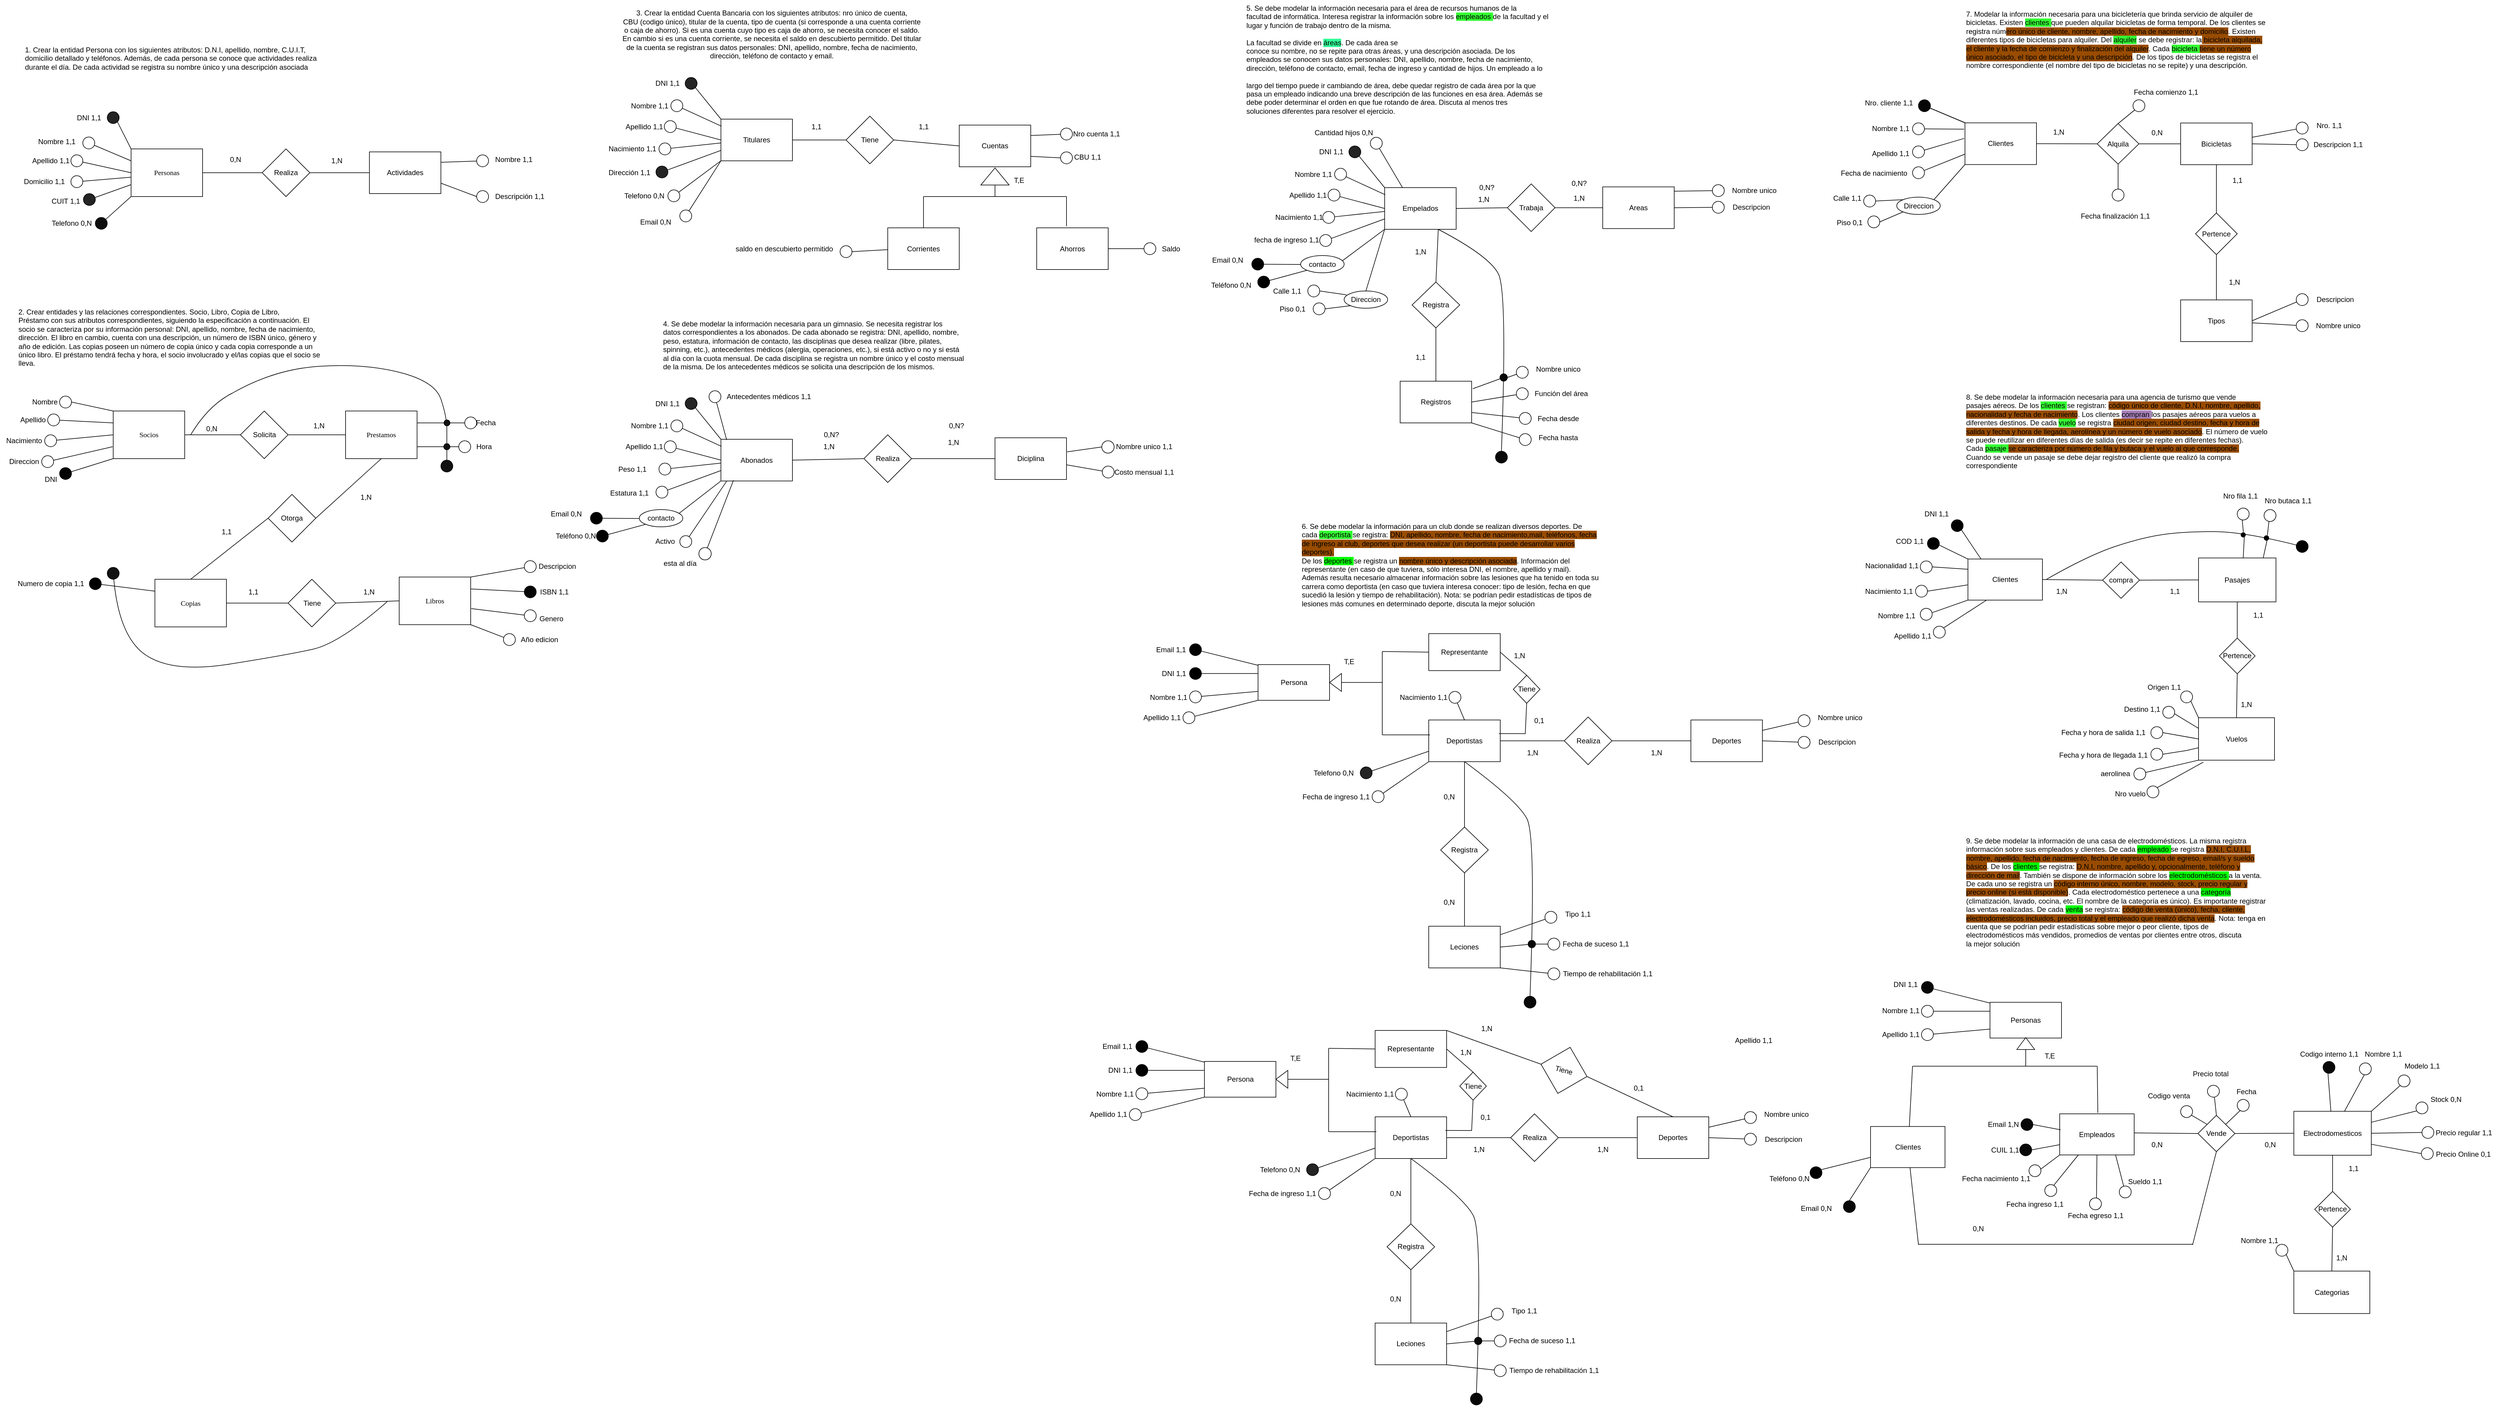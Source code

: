<mxfile version="21.6.9" type="device">
  <diagram name="Página-1" id="zaTfniUvU0ncWI1KKL5D">
    <mxGraphModel dx="1100" dy="700" grid="1" gridSize="10" guides="1" tooltips="1" connect="1" arrows="1" fold="1" page="1" pageScale="1" pageWidth="827" pageHeight="1169" math="0" shadow="0">
      <root>
        <mxCell id="0" />
        <mxCell id="1" parent="0" />
        <mxCell id="FIRqd31NYId9_r8mmmFY-1" value="1. Crear la entidad Persona con los siguientes atributos: D.N.I, apellido, nombre, C.U.I.T,&#xa;domicilio detallado y teléfonos. Además, de cada persona se conoce que actividades realiza&#xa;durante el día. De cada actividad se registra su nombre único y una descripción asociada" style="text;whiteSpace=wrap;html=1;" parent="1" vertex="1">
          <mxGeometry x="50" y="100" width="520" height="70" as="geometry" />
        </mxCell>
        <mxCell id="FIRqd31NYId9_r8mmmFY-3" value="Personas" style="rounded=0;whiteSpace=wrap;html=1;fontFamily=Verdana;" parent="1" vertex="1">
          <mxGeometry x="230" y="280" width="120" height="80" as="geometry" />
        </mxCell>
        <mxCell id="FIRqd31NYId9_r8mmmFY-4" value="" style="endArrow=none;html=1;rounded=0;exitX=0;exitY=0;exitDx=0;exitDy=0;entryX=1;entryY=1;entryDx=0;entryDy=0;" parent="1" source="FIRqd31NYId9_r8mmmFY-3" target="FIRqd31NYId9_r8mmmFY-5" edge="1">
          <mxGeometry width="50" height="50" relative="1" as="geometry">
            <mxPoint x="410" y="370" as="sourcePoint" />
            <mxPoint x="320" y="300" as="targetPoint" />
            <Array as="points" />
          </mxGeometry>
        </mxCell>
        <mxCell id="FIRqd31NYId9_r8mmmFY-5" value="" style="ellipse;whiteSpace=wrap;html=1;aspect=fixed;fillColor=#242424;" parent="1" vertex="1">
          <mxGeometry x="190" y="217.5" width="20" height="20" as="geometry" />
        </mxCell>
        <mxCell id="FIRqd31NYId9_r8mmmFY-6" value="DNI 1,1" style="text;html=1;align=center;verticalAlign=middle;resizable=0;points=[];autosize=1;strokeColor=none;fillColor=none;" parent="1" vertex="1">
          <mxGeometry x="129" y="212.5" width="60" height="30" as="geometry" />
        </mxCell>
        <mxCell id="FIRqd31NYId9_r8mmmFY-12" value="" style="endArrow=none;html=1;rounded=0;exitX=0;exitY=0.25;exitDx=0;exitDy=0;" parent="1" source="FIRqd31NYId9_r8mmmFY-3" target="FIRqd31NYId9_r8mmmFY-11" edge="1">
          <mxGeometry width="50" height="50" relative="1" as="geometry">
            <mxPoint x="240" y="315" as="sourcePoint" />
            <mxPoint x="320" y="310" as="targetPoint" />
            <Array as="points" />
          </mxGeometry>
        </mxCell>
        <mxCell id="FIRqd31NYId9_r8mmmFY-11" value="" style="ellipse;whiteSpace=wrap;html=1;aspect=fixed;gradientColor=default;fillColor=none;" parent="1" vertex="1">
          <mxGeometry x="149" y="260" width="20" height="20" as="geometry" />
        </mxCell>
        <mxCell id="FIRqd31NYId9_r8mmmFY-13" value="" style="endArrow=none;html=1;rounded=0;exitX=0;exitY=0.5;exitDx=0;exitDy=0;" parent="1" source="FIRqd31NYId9_r8mmmFY-3" target="FIRqd31NYId9_r8mmmFY-14" edge="1">
          <mxGeometry width="50" height="50" relative="1" as="geometry">
            <mxPoint x="240" y="335" as="sourcePoint" />
            <mxPoint x="320" y="330" as="targetPoint" />
            <Array as="points" />
          </mxGeometry>
        </mxCell>
        <mxCell id="FIRqd31NYId9_r8mmmFY-14" value="" style="ellipse;whiteSpace=wrap;html=1;aspect=fixed;" parent="1" vertex="1">
          <mxGeometry x="129" y="290" width="20" height="20" as="geometry" />
        </mxCell>
        <mxCell id="FIRqd31NYId9_r8mmmFY-15" value="" style="endArrow=none;html=1;rounded=0;exitX=0;exitY=0.594;exitDx=0;exitDy=0;exitPerimeter=0;" parent="1" source="FIRqd31NYId9_r8mmmFY-3" target="FIRqd31NYId9_r8mmmFY-16" edge="1">
          <mxGeometry width="50" height="50" relative="1" as="geometry">
            <mxPoint x="230" y="343" as="sourcePoint" />
            <mxPoint x="320" y="350" as="targetPoint" />
            <Array as="points" />
          </mxGeometry>
        </mxCell>
        <mxCell id="FIRqd31NYId9_r8mmmFY-16" value="" style="ellipse;whiteSpace=wrap;html=1;aspect=fixed;" parent="1" vertex="1">
          <mxGeometry x="129" y="325" width="20" height="20" as="geometry" />
        </mxCell>
        <mxCell id="FIRqd31NYId9_r8mmmFY-17" value="" style="endArrow=none;html=1;rounded=0;exitX=0;exitY=0.75;exitDx=0;exitDy=0;" parent="1" source="FIRqd31NYId9_r8mmmFY-3" target="FIRqd31NYId9_r8mmmFY-18" edge="1">
          <mxGeometry width="50" height="50" relative="1" as="geometry">
            <mxPoint x="250" y="370" as="sourcePoint" />
            <mxPoint x="330" y="370" as="targetPoint" />
            <Array as="points" />
          </mxGeometry>
        </mxCell>
        <mxCell id="FIRqd31NYId9_r8mmmFY-18" value="" style="ellipse;whiteSpace=wrap;html=1;aspect=fixed;fillColor=#242424;" parent="1" vertex="1">
          <mxGeometry x="150" y="355" width="20" height="20" as="geometry" />
        </mxCell>
        <mxCell id="FIRqd31NYId9_r8mmmFY-19" value="" style="endArrow=none;html=1;rounded=0;" parent="1" target="FIRqd31NYId9_r8mmmFY-20" edge="1">
          <mxGeometry width="50" height="50" relative="1" as="geometry">
            <mxPoint x="230" y="360" as="sourcePoint" />
            <mxPoint x="330" y="410" as="targetPoint" />
            <Array as="points" />
          </mxGeometry>
        </mxCell>
        <mxCell id="FIRqd31NYId9_r8mmmFY-20" value="" style="ellipse;whiteSpace=wrap;html=1;aspect=fixed;fillColor=#0D0D0D;" parent="1" vertex="1">
          <mxGeometry x="170" y="395" width="20" height="20" as="geometry" />
        </mxCell>
        <mxCell id="FIRqd31NYId9_r8mmmFY-24" value="Nombre 1,1" style="text;html=1;align=center;verticalAlign=middle;resizable=0;points=[];autosize=1;strokeColor=none;fillColor=none;" parent="1" vertex="1">
          <mxGeometry x="60" y="252.5" width="90" height="30" as="geometry" />
        </mxCell>
        <mxCell id="FIRqd31NYId9_r8mmmFY-25" value="Apellido 1,1" style="text;html=1;align=center;verticalAlign=middle;resizable=0;points=[];autosize=1;strokeColor=none;fillColor=none;" parent="1" vertex="1">
          <mxGeometry x="50" y="285" width="90" height="30" as="geometry" />
        </mxCell>
        <mxCell id="FIRqd31NYId9_r8mmmFY-26" value="CUIT 1,1" style="text;html=1;align=center;verticalAlign=middle;resizable=0;points=[];autosize=1;strokeColor=none;fillColor=none;" parent="1" vertex="1">
          <mxGeometry x="85" y="352.5" width="70" height="30" as="geometry" />
        </mxCell>
        <mxCell id="FIRqd31NYId9_r8mmmFY-27" value="Domicilio 1,1" style="text;html=1;align=center;verticalAlign=middle;resizable=0;points=[];autosize=1;strokeColor=none;fillColor=none;" parent="1" vertex="1">
          <mxGeometry x="39" y="320" width="90" height="30" as="geometry" />
        </mxCell>
        <mxCell id="FIRqd31NYId9_r8mmmFY-30" value="Telefono 0,N" style="text;html=1;align=center;verticalAlign=middle;resizable=0;points=[];autosize=1;strokeColor=none;fillColor=none;" parent="1" vertex="1">
          <mxGeometry x="85" y="390" width="90" height="30" as="geometry" />
        </mxCell>
        <mxCell id="FIRqd31NYId9_r8mmmFY-33" value="Actividades" style="rounded=0;whiteSpace=wrap;html=1;" parent="1" vertex="1">
          <mxGeometry x="630" y="285" width="120" height="70" as="geometry" />
        </mxCell>
        <mxCell id="FIRqd31NYId9_r8mmmFY-34" value="" style="endArrow=none;html=1;rounded=0;entryX=0;entryY=0.5;entryDx=0;entryDy=0;exitX=1;exitY=0.75;exitDx=0;exitDy=0;" parent="1" source="FIRqd31NYId9_r8mmmFY-33" target="FIRqd31NYId9_r8mmmFY-35" edge="1">
          <mxGeometry width="50" height="50" relative="1" as="geometry">
            <mxPoint x="750" y="344" as="sourcePoint" />
            <mxPoint x="835" y="344" as="targetPoint" />
            <Array as="points" />
          </mxGeometry>
        </mxCell>
        <mxCell id="FIRqd31NYId9_r8mmmFY-35" value="" style="ellipse;whiteSpace=wrap;html=1;aspect=fixed;" parent="1" vertex="1">
          <mxGeometry x="810" y="350" width="20" height="20" as="geometry" />
        </mxCell>
        <mxCell id="FIRqd31NYId9_r8mmmFY-41" value="" style="endArrow=none;html=1;rounded=0;exitX=1;exitY=0.25;exitDx=0;exitDy=0;" parent="1" source="FIRqd31NYId9_r8mmmFY-33" target="FIRqd31NYId9_r8mmmFY-37" edge="1">
          <mxGeometry width="50" height="50" relative="1" as="geometry">
            <mxPoint x="840" y="294" as="sourcePoint" />
            <mxPoint x="934" y="294" as="targetPoint" />
            <Array as="points" />
          </mxGeometry>
        </mxCell>
        <mxCell id="FIRqd31NYId9_r8mmmFY-37" value="" style="ellipse;whiteSpace=wrap;html=1;aspect=fixed;" parent="1" vertex="1">
          <mxGeometry x="810" y="290" width="20" height="20" as="geometry" />
        </mxCell>
        <mxCell id="FIRqd31NYId9_r8mmmFY-42" value="Nombre 1,1" style="text;html=1;align=center;verticalAlign=middle;resizable=0;points=[];autosize=1;strokeColor=none;fillColor=none;" parent="1" vertex="1">
          <mxGeometry x="827" y="282.5" width="90" height="30" as="geometry" />
        </mxCell>
        <mxCell id="FIRqd31NYId9_r8mmmFY-43" value="Descripción 1,1" style="text;html=1;align=center;verticalAlign=middle;resizable=0;points=[];autosize=1;strokeColor=none;fillColor=none;" parent="1" vertex="1">
          <mxGeometry x="827" y="345" width="110" height="30" as="geometry" />
        </mxCell>
        <mxCell id="FIRqd31NYId9_r8mmmFY-44" value="Realiza" style="rhombus;whiteSpace=wrap;html=1;" parent="1" vertex="1">
          <mxGeometry x="450" y="280" width="80" height="80" as="geometry" />
        </mxCell>
        <mxCell id="FIRqd31NYId9_r8mmmFY-53" value="" style="endArrow=none;html=1;rounded=0;entryX=0;entryY=0.5;entryDx=0;entryDy=0;exitX=1;exitY=0.5;exitDx=0;exitDy=0;" parent="1" source="FIRqd31NYId9_r8mmmFY-44" target="FIRqd31NYId9_r8mmmFY-33" edge="1">
          <mxGeometry width="50" height="50" relative="1" as="geometry">
            <mxPoint x="560" y="310" as="sourcePoint" />
            <mxPoint x="610" y="260" as="targetPoint" />
          </mxGeometry>
        </mxCell>
        <mxCell id="FIRqd31NYId9_r8mmmFY-54" value="" style="endArrow=none;html=1;rounded=0;entryX=0;entryY=0.5;entryDx=0;entryDy=0;exitX=1;exitY=0.5;exitDx=0;exitDy=0;" parent="1" source="FIRqd31NYId9_r8mmmFY-3" target="FIRqd31NYId9_r8mmmFY-44" edge="1">
          <mxGeometry width="50" height="50" relative="1" as="geometry">
            <mxPoint x="350" y="325" as="sourcePoint" />
            <mxPoint x="400" y="275" as="targetPoint" />
          </mxGeometry>
        </mxCell>
        <mxCell id="FIRqd31NYId9_r8mmmFY-57" value="0,N" style="text;html=1;align=center;verticalAlign=middle;resizable=0;points=[];autosize=1;strokeColor=none;fillColor=none;" parent="1" vertex="1">
          <mxGeometry x="385" y="282.5" width="40" height="30" as="geometry" />
        </mxCell>
        <mxCell id="FIRqd31NYId9_r8mmmFY-58" value="1,N" style="text;html=1;align=center;verticalAlign=middle;resizable=0;points=[];autosize=1;strokeColor=none;fillColor=none;" parent="1" vertex="1">
          <mxGeometry x="555" y="285" width="40" height="30" as="geometry" />
        </mxCell>
        <mxCell id="FIRqd31NYId9_r8mmmFY-60" value="2. Crear entidades y las relaciones correspondientes. Socio, Libro, Copia de Libro,&#xa;Préstamo con sus atributos correspondientes, siguiendo la especificación a continuación. El&#xa;socio se caracteriza por su información personal: DNI, apellido, nombre, fecha de nacimiento,&#xa;dirección. El libro en cambio, cuenta con una descripción, un número de ISBN único, género y&#xa;año de edición. Las copias poseen un número de copia único y cada copia corresponde a un&#xa;único libro. El préstamo tendrá fecha y hora, el socio involucrado y el/las copias que el socio se&#xa;lleva." style="text;whiteSpace=wrap;html=1;" parent="1" vertex="1">
          <mxGeometry x="39" y="540" width="560" height="120" as="geometry" />
        </mxCell>
        <mxCell id="FIRqd31NYId9_r8mmmFY-61" value="Socios" style="rounded=0;whiteSpace=wrap;html=1;fontFamily=Verdana;" parent="1" vertex="1">
          <mxGeometry x="200" y="720" width="120" height="80" as="geometry" />
        </mxCell>
        <mxCell id="FIRqd31NYId9_r8mmmFY-62" value="" style="endArrow=none;html=1;rounded=0;exitX=0;exitY=1;exitDx=0;exitDy=0;" parent="1" source="FIRqd31NYId9_r8mmmFY-61" target="FIRqd31NYId9_r8mmmFY-63" edge="1">
          <mxGeometry width="50" height="50" relative="1" as="geometry">
            <mxPoint x="190" y="800" as="sourcePoint" />
            <mxPoint x="289" y="830" as="targetPoint" />
            <Array as="points" />
          </mxGeometry>
        </mxCell>
        <mxCell id="FIRqd31NYId9_r8mmmFY-63" value="" style="ellipse;whiteSpace=wrap;html=1;aspect=fixed;fillColor=#030303;" parent="1" vertex="1">
          <mxGeometry x="110" y="815" width="20" height="20" as="geometry" />
        </mxCell>
        <mxCell id="FIRqd31NYId9_r8mmmFY-64" value="Libros" style="rounded=0;whiteSpace=wrap;html=1;fontFamily=Verdana;" parent="1" vertex="1">
          <mxGeometry x="680" y="998.75" width="120" height="80" as="geometry" />
        </mxCell>
        <mxCell id="FIRqd31NYId9_r8mmmFY-73" value="Copias" style="rounded=0;whiteSpace=wrap;html=1;fontFamily=Verdana;" parent="1" vertex="1">
          <mxGeometry x="270" y="1002.5" width="120" height="80" as="geometry" />
        </mxCell>
        <mxCell id="FIRqd31NYId9_r8mmmFY-76" value="Prestamos" style="rounded=0;whiteSpace=wrap;html=1;fontFamily=Verdana;" parent="1" vertex="1">
          <mxGeometry x="590" y="720" width="120" height="80" as="geometry" />
        </mxCell>
        <mxCell id="FIRqd31NYId9_r8mmmFY-79" value="DNI" style="text;html=1;align=center;verticalAlign=middle;resizable=0;points=[];autosize=1;strokeColor=none;fillColor=none;" parent="1" vertex="1">
          <mxGeometry x="75" y="820" width="40" height="30" as="geometry" />
        </mxCell>
        <mxCell id="FIRqd31NYId9_r8mmmFY-85" value="" style="endArrow=none;html=1;rounded=0;exitX=0;exitY=0.25;exitDx=0;exitDy=0;" parent="1" source="FIRqd31NYId9_r8mmmFY-61" target="FIRqd31NYId9_r8mmmFY-86" edge="1">
          <mxGeometry width="50" height="50" relative="1" as="geometry">
            <mxPoint x="200" y="755" as="sourcePoint" />
            <mxPoint x="289" y="805" as="targetPoint" />
            <Array as="points" />
          </mxGeometry>
        </mxCell>
        <mxCell id="FIRqd31NYId9_r8mmmFY-86" value="" style="ellipse;whiteSpace=wrap;html=1;aspect=fixed;fillColor=none;" parent="1" vertex="1">
          <mxGeometry x="90" y="725" width="20" height="20" as="geometry" />
        </mxCell>
        <mxCell id="FIRqd31NYId9_r8mmmFY-88" value="Apellido" style="text;html=1;align=center;verticalAlign=middle;resizable=0;points=[];autosize=1;strokeColor=none;fillColor=none;" parent="1" vertex="1">
          <mxGeometry x="30" y="720" width="70" height="30" as="geometry" />
        </mxCell>
        <mxCell id="FIRqd31NYId9_r8mmmFY-89" value="" style="endArrow=none;html=1;rounded=0;exitX=0;exitY=0;exitDx=0;exitDy=0;entryX=1;entryY=0.5;entryDx=0;entryDy=0;" parent="1" source="FIRqd31NYId9_r8mmmFY-61" target="FIRqd31NYId9_r8mmmFY-90" edge="1">
          <mxGeometry width="50" height="50" relative="1" as="geometry">
            <mxPoint x="201" y="705" as="sourcePoint" />
            <mxPoint x="131" y="705" as="targetPoint" />
            <Array as="points" />
          </mxGeometry>
        </mxCell>
        <mxCell id="FIRqd31NYId9_r8mmmFY-90" value="" style="ellipse;whiteSpace=wrap;html=1;aspect=fixed;fillColor=none;" parent="1" vertex="1">
          <mxGeometry x="110" y="695" width="20" height="20" as="geometry" />
        </mxCell>
        <mxCell id="FIRqd31NYId9_r8mmmFY-91" value="Nombre" style="text;html=1;align=center;verticalAlign=middle;resizable=0;points=[];autosize=1;strokeColor=none;fillColor=none;" parent="1" vertex="1">
          <mxGeometry x="50" y="690" width="70" height="30" as="geometry" />
        </mxCell>
        <mxCell id="FIRqd31NYId9_r8mmmFY-92" value="" style="endArrow=none;html=1;rounded=0;exitX=0;exitY=0.5;exitDx=0;exitDy=0;" parent="1" source="FIRqd31NYId9_r8mmmFY-61" target="FIRqd31NYId9_r8mmmFY-93" edge="1">
          <mxGeometry width="50" height="50" relative="1" as="geometry">
            <mxPoint x="159.5" y="785" as="sourcePoint" />
            <mxPoint x="248.5" y="830" as="targetPoint" />
            <Array as="points" />
          </mxGeometry>
        </mxCell>
        <mxCell id="FIRqd31NYId9_r8mmmFY-93" value="" style="ellipse;whiteSpace=wrap;html=1;aspect=fixed;fillColor=none;" parent="1" vertex="1">
          <mxGeometry x="85" y="760" width="20" height="20" as="geometry" />
        </mxCell>
        <mxCell id="FIRqd31NYId9_r8mmmFY-94" value="Nacimiento" style="text;html=1;align=center;verticalAlign=middle;resizable=0;points=[];autosize=1;strokeColor=none;fillColor=none;" parent="1" vertex="1">
          <mxGeometry x="10" y="755" width="80" height="30" as="geometry" />
        </mxCell>
        <mxCell id="FIRqd31NYId9_r8mmmFY-96" value="" style="endArrow=none;html=1;rounded=0;" parent="1" target="FIRqd31NYId9_r8mmmFY-97" edge="1">
          <mxGeometry width="50" height="50" relative="1" as="geometry">
            <mxPoint x="199" y="780" as="sourcePoint" />
            <mxPoint x="248.5" y="850" as="targetPoint" />
            <Array as="points" />
          </mxGeometry>
        </mxCell>
        <mxCell id="FIRqd31NYId9_r8mmmFY-97" value="" style="ellipse;whiteSpace=wrap;html=1;aspect=fixed;fillColor=none;" parent="1" vertex="1">
          <mxGeometry x="80" y="795" width="20" height="20" as="geometry" />
        </mxCell>
        <mxCell id="FIRqd31NYId9_r8mmmFY-98" value="Direccion" style="text;html=1;align=center;verticalAlign=middle;resizable=0;points=[];autosize=1;strokeColor=none;fillColor=none;" parent="1" vertex="1">
          <mxGeometry x="15" y="790" width="70" height="30" as="geometry" />
        </mxCell>
        <mxCell id="FIRqd31NYId9_r8mmmFY-114" value="" style="endArrow=none;html=1;rounded=0;exitX=1;exitY=1;exitDx=0;exitDy=0;" parent="1" source="FIRqd31NYId9_r8mmmFY-64" target="FIRqd31NYId9_r8mmmFY-115" edge="1">
          <mxGeometry width="50" height="50" relative="1" as="geometry">
            <mxPoint x="1017" y="1071.25" as="sourcePoint" />
            <mxPoint x="1117" y="1121.25" as="targetPoint" />
            <Array as="points" />
          </mxGeometry>
        </mxCell>
        <mxCell id="FIRqd31NYId9_r8mmmFY-115" value="" style="ellipse;whiteSpace=wrap;html=1;aspect=fixed;direction=south;" parent="1" vertex="1">
          <mxGeometry x="855" y="1093.75" width="20" height="20" as="geometry" />
        </mxCell>
        <mxCell id="FIRqd31NYId9_r8mmmFY-116" value="" style="endArrow=none;html=1;rounded=0;exitX=1;exitY=0;exitDx=0;exitDy=0;" parent="1" source="FIRqd31NYId9_r8mmmFY-64" target="FIRqd31NYId9_r8mmmFY-117" edge="1">
          <mxGeometry width="50" height="50" relative="1" as="geometry">
            <mxPoint x="1017" y="991.25" as="sourcePoint" />
            <mxPoint x="1112" y="1041.25" as="targetPoint" />
            <Array as="points" />
          </mxGeometry>
        </mxCell>
        <mxCell id="FIRqd31NYId9_r8mmmFY-117" value="" style="ellipse;whiteSpace=wrap;html=1;aspect=fixed;direction=south;" parent="1" vertex="1">
          <mxGeometry x="890" y="971.25" width="20" height="20" as="geometry" />
        </mxCell>
        <mxCell id="FIRqd31NYId9_r8mmmFY-118" value="" style="endArrow=none;html=1;rounded=0;exitX=1;exitY=0.25;exitDx=0;exitDy=0;" parent="1" source="FIRqd31NYId9_r8mmmFY-64" target="FIRqd31NYId9_r8mmmFY-119" edge="1">
          <mxGeometry width="50" height="50" relative="1" as="geometry">
            <mxPoint x="1017" y="1011.25" as="sourcePoint" />
            <mxPoint x="1117" y="1071.25" as="targetPoint" />
            <Array as="points" />
          </mxGeometry>
        </mxCell>
        <mxCell id="FIRqd31NYId9_r8mmmFY-119" value="" style="ellipse;whiteSpace=wrap;html=1;aspect=fixed;direction=south;fillColor=#050505;" parent="1" vertex="1">
          <mxGeometry x="890" y="1013.75" width="20" height="20" as="geometry" />
        </mxCell>
        <mxCell id="FIRqd31NYId9_r8mmmFY-124" value="" style="endArrow=none;html=1;rounded=0;exitX=1.008;exitY=0.663;exitDx=0;exitDy=0;exitPerimeter=0;" parent="1" source="FIRqd31NYId9_r8mmmFY-64" target="FIRqd31NYId9_r8mmmFY-121" edge="1">
          <mxGeometry width="50" height="50" relative="1" as="geometry">
            <mxPoint x="801" y="1051.75" as="sourcePoint" />
            <mxPoint x="927" y="1061.25" as="targetPoint" />
            <Array as="points" />
          </mxGeometry>
        </mxCell>
        <mxCell id="FIRqd31NYId9_r8mmmFY-121" value="" style="ellipse;whiteSpace=wrap;html=1;aspect=fixed;direction=south;" parent="1" vertex="1">
          <mxGeometry x="890" y="1053.75" width="20" height="20" as="geometry" />
        </mxCell>
        <mxCell id="FIRqd31NYId9_r8mmmFY-126" value="" style="endArrow=none;html=1;rounded=0;exitX=0;exitY=0.25;exitDx=0;exitDy=0;" parent="1" source="FIRqd31NYId9_r8mmmFY-73" target="FIRqd31NYId9_r8mmmFY-127" edge="1">
          <mxGeometry width="50" height="50" relative="1" as="geometry">
            <mxPoint x="260" y="1002.5" as="sourcePoint" />
            <mxPoint x="360" y="1052.5" as="targetPoint" />
            <Array as="points" />
          </mxGeometry>
        </mxCell>
        <mxCell id="FIRqd31NYId9_r8mmmFY-127" value="" style="ellipse;whiteSpace=wrap;html=1;aspect=fixed;fillColor=#000000;" parent="1" vertex="1">
          <mxGeometry x="160" y="1000" width="20" height="20" as="geometry" />
        </mxCell>
        <mxCell id="FIRqd31NYId9_r8mmmFY-131" value="" style="endArrow=none;html=1;rounded=0;exitX=1;exitY=0.5;exitDx=0;exitDy=0;" parent="1" target="FIRqd31NYId9_r8mmmFY-129" edge="1" source="FYraYIqjQBcpSCU2LmsZ-3">
          <mxGeometry width="50" height="50" relative="1" as="geometry">
            <mxPoint x="710" y="780" as="sourcePoint" />
            <mxPoint x="790" y="790" as="targetPoint" />
            <Array as="points" />
          </mxGeometry>
        </mxCell>
        <mxCell id="FIRqd31NYId9_r8mmmFY-129" value="" style="ellipse;whiteSpace=wrap;html=1;aspect=fixed;" parent="1" vertex="1">
          <mxGeometry x="780" y="770" width="20" height="20" as="geometry" />
        </mxCell>
        <mxCell id="FIRqd31NYId9_r8mmmFY-132" value="" style="endArrow=none;html=1;rounded=0;exitX=1;exitY=0.5;exitDx=0;exitDy=0;" parent="1" target="FIRqd31NYId9_r8mmmFY-133" edge="1" source="FYraYIqjQBcpSCU2LmsZ-6">
          <mxGeometry width="50" height="50" relative="1" as="geometry">
            <mxPoint x="770" y="740" as="sourcePoint" />
            <mxPoint x="790" y="750" as="targetPoint" />
            <Array as="points" />
          </mxGeometry>
        </mxCell>
        <mxCell id="FIRqd31NYId9_r8mmmFY-133" value="" style="ellipse;whiteSpace=wrap;html=1;aspect=fixed;" parent="1" vertex="1">
          <mxGeometry x="790" y="730" width="20" height="20" as="geometry" />
        </mxCell>
        <mxCell id="FIRqd31NYId9_r8mmmFY-135" value="Descripcion" style="text;html=1;align=center;verticalAlign=middle;resizable=0;points=[];autosize=1;strokeColor=none;fillColor=none;" parent="1" vertex="1">
          <mxGeometry x="900" y="966.25" width="90" height="30" as="geometry" />
        </mxCell>
        <mxCell id="FIRqd31NYId9_r8mmmFY-136" value="ISBN 1,1" style="text;html=1;align=center;verticalAlign=middle;resizable=0;points=[];autosize=1;strokeColor=none;fillColor=none;" parent="1" vertex="1">
          <mxGeometry x="905" y="1008.75" width="70" height="30" as="geometry" />
        </mxCell>
        <mxCell id="FIRqd31NYId9_r8mmmFY-137" value="Genero" style="text;html=1;align=center;verticalAlign=middle;resizable=0;points=[];autosize=1;strokeColor=none;fillColor=none;" parent="1" vertex="1">
          <mxGeometry x="905" y="1053.75" width="60" height="30" as="geometry" />
        </mxCell>
        <mxCell id="FIRqd31NYId9_r8mmmFY-138" value="Año edicion" style="text;html=1;align=center;verticalAlign=middle;resizable=0;points=[];autosize=1;strokeColor=none;fillColor=none;" parent="1" vertex="1">
          <mxGeometry x="870" y="1088.75" width="90" height="30" as="geometry" />
        </mxCell>
        <mxCell id="FIRqd31NYId9_r8mmmFY-139" value="Numero de copia 1,1" style="text;html=1;align=center;verticalAlign=middle;resizable=0;points=[];autosize=1;strokeColor=none;fillColor=none;" parent="1" vertex="1">
          <mxGeometry x="30" y="995" width="130" height="30" as="geometry" />
        </mxCell>
        <mxCell id="FIRqd31NYId9_r8mmmFY-141" value="Fecha" style="text;html=1;align=center;verticalAlign=middle;resizable=0;points=[];autosize=1;strokeColor=none;fillColor=none;" parent="1" vertex="1">
          <mxGeometry x="795" y="725" width="60" height="30" as="geometry" />
        </mxCell>
        <mxCell id="FIRqd31NYId9_r8mmmFY-143" value="Hora" style="text;html=1;align=center;verticalAlign=middle;resizable=0;points=[];autosize=1;strokeColor=none;fillColor=none;" parent="1" vertex="1">
          <mxGeometry x="797" y="765" width="50" height="30" as="geometry" />
        </mxCell>
        <mxCell id="FIRqd31NYId9_r8mmmFY-145" value="Otorga" style="rhombus;whiteSpace=wrap;html=1;" parent="1" vertex="1">
          <mxGeometry x="460" y="860" width="80" height="80" as="geometry" />
        </mxCell>
        <mxCell id="FIRqd31NYId9_r8mmmFY-146" value="" style="endArrow=none;html=1;rounded=0;exitX=0.5;exitY=0;exitDx=0;exitDy=0;entryX=0;entryY=0.5;entryDx=0;entryDy=0;" parent="1" source="FIRqd31NYId9_r8mmmFY-73" target="FIRqd31NYId9_r8mmmFY-145" edge="1">
          <mxGeometry width="50" height="50" relative="1" as="geometry">
            <mxPoint x="410" y="960" as="sourcePoint" />
            <mxPoint x="460" y="910" as="targetPoint" />
          </mxGeometry>
        </mxCell>
        <mxCell id="FIRqd31NYId9_r8mmmFY-148" value="Solicita" style="rhombus;whiteSpace=wrap;html=1;" parent="1" vertex="1">
          <mxGeometry x="413.5" y="720" width="80" height="80" as="geometry" />
        </mxCell>
        <mxCell id="FIRqd31NYId9_r8mmmFY-149" value="" style="endArrow=none;html=1;rounded=0;entryX=0;entryY=0.5;entryDx=0;entryDy=0;" parent="1" source="FIRqd31NYId9_r8mmmFY-148" target="FIRqd31NYId9_r8mmmFY-76" edge="1">
          <mxGeometry width="50" height="50" relative="1" as="geometry">
            <mxPoint x="480" y="760" as="sourcePoint" />
            <mxPoint x="530" y="710" as="targetPoint" />
          </mxGeometry>
        </mxCell>
        <mxCell id="FIRqd31NYId9_r8mmmFY-150" value="" style="endArrow=none;html=1;rounded=0;exitX=1;exitY=0.5;exitDx=0;exitDy=0;entryX=0;entryY=0.5;entryDx=0;entryDy=0;" parent="1" source="FIRqd31NYId9_r8mmmFY-61" target="FIRqd31NYId9_r8mmmFY-148" edge="1">
          <mxGeometry width="50" height="50" relative="1" as="geometry">
            <mxPoint x="350" y="810" as="sourcePoint" />
            <mxPoint x="400" y="760" as="targetPoint" />
          </mxGeometry>
        </mxCell>
        <mxCell id="FIRqd31NYId9_r8mmmFY-153" value="" style="endArrow=none;html=1;rounded=0;entryX=0.5;entryY=1;entryDx=0;entryDy=0;exitX=1;exitY=0.5;exitDx=0;exitDy=0;" parent="1" source="FIRqd31NYId9_r8mmmFY-145" target="FIRqd31NYId9_r8mmmFY-76" edge="1">
          <mxGeometry width="50" height="50" relative="1" as="geometry">
            <mxPoint x="540" y="910" as="sourcePoint" />
            <mxPoint x="590" y="860" as="targetPoint" />
          </mxGeometry>
        </mxCell>
        <mxCell id="FIRqd31NYId9_r8mmmFY-154" value="Tiene" style="rhombus;whiteSpace=wrap;html=1;" parent="1" vertex="1">
          <mxGeometry x="493.5" y="1002.5" width="80" height="80" as="geometry" />
        </mxCell>
        <mxCell id="FIRqd31NYId9_r8mmmFY-155" value="" style="endArrow=none;html=1;rounded=0;exitX=1;exitY=0.5;exitDx=0;exitDy=0;entryX=0;entryY=0.5;entryDx=0;entryDy=0;" parent="1" source="FIRqd31NYId9_r8mmmFY-73" target="FIRqd31NYId9_r8mmmFY-154" edge="1">
          <mxGeometry width="50" height="50" relative="1" as="geometry">
            <mxPoint x="465" y="1088.75" as="sourcePoint" />
            <mxPoint x="510" y="1039" as="targetPoint" />
          </mxGeometry>
        </mxCell>
        <mxCell id="FIRqd31NYId9_r8mmmFY-156" value="" style="endArrow=none;html=1;rounded=0;entryX=0;entryY=0.5;entryDx=0;entryDy=0;exitX=1;exitY=0.5;exitDx=0;exitDy=0;" parent="1" source="FIRqd31NYId9_r8mmmFY-154" target="FIRqd31NYId9_r8mmmFY-64" edge="1">
          <mxGeometry width="50" height="50" relative="1" as="geometry">
            <mxPoint x="595" y="1041.25" as="sourcePoint" />
            <mxPoint x="645" y="991.25" as="targetPoint" />
          </mxGeometry>
        </mxCell>
        <mxCell id="FIRqd31NYId9_r8mmmFY-157" value="0,N" style="text;html=1;align=center;verticalAlign=middle;resizable=0;points=[];autosize=1;strokeColor=none;fillColor=none;" parent="1" vertex="1">
          <mxGeometry x="345" y="735" width="40" height="30" as="geometry" />
        </mxCell>
        <mxCell id="FIRqd31NYId9_r8mmmFY-158" value="1,N" style="text;html=1;align=center;verticalAlign=middle;resizable=0;points=[];autosize=1;strokeColor=none;fillColor=none;" parent="1" vertex="1">
          <mxGeometry x="525" y="730" width="40" height="30" as="geometry" />
        </mxCell>
        <mxCell id="FIRqd31NYId9_r8mmmFY-159" value="1,N" style="text;html=1;align=center;verticalAlign=middle;resizable=0;points=[];autosize=1;strokeColor=none;fillColor=none;" parent="1" vertex="1">
          <mxGeometry x="604" y="850" width="40" height="30" as="geometry" />
        </mxCell>
        <mxCell id="FIRqd31NYId9_r8mmmFY-160" value="1,1" style="text;html=1;align=center;verticalAlign=middle;resizable=0;points=[];autosize=1;strokeColor=none;fillColor=none;" parent="1" vertex="1">
          <mxGeometry x="370" y="908" width="40" height="30" as="geometry" />
        </mxCell>
        <mxCell id="FIRqd31NYId9_r8mmmFY-161" value="1,N" style="text;html=1;align=center;verticalAlign=middle;resizable=0;points=[];autosize=1;strokeColor=none;fillColor=none;" parent="1" vertex="1">
          <mxGeometry x="609" y="1008.75" width="40" height="30" as="geometry" />
        </mxCell>
        <mxCell id="FIRqd31NYId9_r8mmmFY-162" value="&#xa;3. Crear la entidad Cuenta Bancaria con los siguientes atributos: nro único de cuenta,&#xa;CBU (codigo único), titular de la cuenta, tipo de cuenta (si corresponde a una cuenta corriente&#xa;o caja de ahorro). Si es una cuenta cuyo tipo es caja de ahorro, se necesita conocer el saldo.&#xa;En cambio si es una cuenta corriente, se necesita el saldo en descubierto permitido. Del titular&#xa;de la cuenta se registran sus datos personales: DNI, apellido, nombre, fecha de nacimiento,&#xa;dirección, teléfono de contacto y email.&#xa;&#xa;" style="text;html=1;align=center;verticalAlign=middle;resizable=0;points=[];autosize=1;strokeColor=none;fillColor=none;" parent="1" vertex="1">
          <mxGeometry x="1040" y="30" width="530" height="130" as="geometry" />
        </mxCell>
        <mxCell id="FIRqd31NYId9_r8mmmFY-166" value="Cuentas" style="rounded=0;whiteSpace=wrap;html=1;" parent="1" vertex="1">
          <mxGeometry x="1620" y="240" width="120" height="70" as="geometry" />
        </mxCell>
        <mxCell id="FIRqd31NYId9_r8mmmFY-167" value="" style="endArrow=none;html=1;rounded=0;entryX=0;entryY=0.5;entryDx=0;entryDy=0;exitX=1;exitY=0.75;exitDx=0;exitDy=0;" parent="1" source="FIRqd31NYId9_r8mmmFY-166" target="FIRqd31NYId9_r8mmmFY-168" edge="1">
          <mxGeometry width="50" height="50" relative="1" as="geometry">
            <mxPoint x="1730" y="299" as="sourcePoint" />
            <mxPoint x="1815" y="299" as="targetPoint" />
            <Array as="points" />
          </mxGeometry>
        </mxCell>
        <mxCell id="FIRqd31NYId9_r8mmmFY-168" value="" style="ellipse;whiteSpace=wrap;html=1;aspect=fixed;" parent="1" vertex="1">
          <mxGeometry x="1790" y="285" width="20" height="20" as="geometry" />
        </mxCell>
        <mxCell id="FIRqd31NYId9_r8mmmFY-169" value="" style="endArrow=none;html=1;rounded=0;exitX=1;exitY=0.25;exitDx=0;exitDy=0;" parent="1" source="FIRqd31NYId9_r8mmmFY-166" target="FIRqd31NYId9_r8mmmFY-170" edge="1">
          <mxGeometry width="50" height="50" relative="1" as="geometry">
            <mxPoint x="1820" y="249" as="sourcePoint" />
            <mxPoint x="1914" y="249" as="targetPoint" />
            <Array as="points" />
          </mxGeometry>
        </mxCell>
        <mxCell id="FIRqd31NYId9_r8mmmFY-170" value="" style="ellipse;whiteSpace=wrap;html=1;aspect=fixed;" parent="1" vertex="1">
          <mxGeometry x="1790" y="245" width="20" height="20" as="geometry" />
        </mxCell>
        <mxCell id="FIRqd31NYId9_r8mmmFY-175" value="" style="endArrow=none;html=1;curved=1;" parent="1" target="FIRqd31NYId9_r8mmmFY-174" edge="1">
          <mxGeometry width="50" height="50" relative="1" as="geometry">
            <mxPoint x="660" y="1040" as="sourcePoint" />
            <mxPoint x="659" y="1038.75" as="targetPoint" />
            <Array as="points">
              <mxPoint x="580" y="1110" />
              <mxPoint x="490" y="1130" />
              <mxPoint x="300" y="1160" />
              <mxPoint x="210" y="1100" />
            </Array>
          </mxGeometry>
        </mxCell>
        <mxCell id="FIRqd31NYId9_r8mmmFY-174" value="" style="ellipse;whiteSpace=wrap;html=1;aspect=fixed;fillColor=#121212;" parent="1" vertex="1">
          <mxGeometry x="190" y="982.5" width="20" height="20" as="geometry" />
        </mxCell>
        <mxCell id="FIRqd31NYId9_r8mmmFY-176" value="" style="endArrow=classic;html=1;curved=1;strokeColor=none;" parent="1" edge="1">
          <mxGeometry width="50" height="50" relative="1" as="geometry">
            <mxPoint x="320" y="970" as="sourcePoint" />
            <mxPoint x="370" y="920" as="targetPoint" />
            <Array as="points">
              <mxPoint x="370" y="970" />
              <mxPoint x="320" y="920" />
            </Array>
          </mxGeometry>
        </mxCell>
        <mxCell id="FIRqd31NYId9_r8mmmFY-178" value="" style="endArrow=none;html=1;curved=1;" parent="1" edge="1" target="FIRqd31NYId9_r8mmmFY-179">
          <mxGeometry width="50" height="50" relative="1" as="geometry">
            <mxPoint x="400" y="690" as="sourcePoint" />
            <mxPoint x="770" y="800" as="targetPoint" />
            <Array as="points">
              <mxPoint x="470" y="650" />
              <mxPoint x="620" y="640" />
              <mxPoint x="740" y="670" />
              <mxPoint x="760" y="730" />
              <mxPoint x="760" y="770" />
            </Array>
          </mxGeometry>
        </mxCell>
        <mxCell id="FIRqd31NYId9_r8mmmFY-179" value="" style="ellipse;whiteSpace=wrap;html=1;aspect=fixed;fillColor=#121212;" parent="1" vertex="1">
          <mxGeometry x="750" y="802.5" width="20" height="20" as="geometry" />
        </mxCell>
        <mxCell id="FIRqd31NYId9_r8mmmFY-180" value="Corrientes" style="rounded=0;whiteSpace=wrap;html=1;" parent="1" vertex="1">
          <mxGeometry x="1500" y="412.5" width="120" height="70" as="geometry" />
        </mxCell>
        <mxCell id="FIRqd31NYId9_r8mmmFY-183" value="" style="endArrow=none;html=1;rounded=0;entryX=1;entryY=0.5;entryDx=0;entryDy=0;" parent="1" target="FIRqd31NYId9_r8mmmFY-184" edge="1">
          <mxGeometry width="50" height="50" relative="1" as="geometry">
            <mxPoint x="1500" y="449.072" as="sourcePoint" />
            <mxPoint x="1440" y="450" as="targetPoint" />
            <Array as="points" />
          </mxGeometry>
        </mxCell>
        <mxCell id="FIRqd31NYId9_r8mmmFY-184" value="" style="ellipse;whiteSpace=wrap;html=1;aspect=fixed;" parent="1" vertex="1">
          <mxGeometry x="1420" y="442.5" width="20" height="20" as="geometry" />
        </mxCell>
        <mxCell id="FIRqd31NYId9_r8mmmFY-185" value="Ahorros" style="rounded=0;whiteSpace=wrap;html=1;" parent="1" vertex="1">
          <mxGeometry x="1750" y="412.5" width="120" height="70" as="geometry" />
        </mxCell>
        <mxCell id="FIRqd31NYId9_r8mmmFY-188" value="" style="endArrow=none;html=1;rounded=0;exitX=1;exitY=0.25;exitDx=0;exitDy=0;" parent="1" source="FIRqd31NYId9_r8mmmFY-189" edge="1">
          <mxGeometry width="50" height="50" relative="1" as="geometry">
            <mxPoint x="1950" y="406.5" as="sourcePoint" />
            <mxPoint x="1940" y="447" as="targetPoint" />
            <Array as="points" />
          </mxGeometry>
        </mxCell>
        <mxCell id="FIRqd31NYId9_r8mmmFY-190" value="Titulares" style="rounded=0;whiteSpace=wrap;html=1;" parent="1" vertex="1">
          <mxGeometry x="1220" y="230" width="120" height="70" as="geometry" />
        </mxCell>
        <mxCell id="FIRqd31NYId9_r8mmmFY-213" value="" style="endArrow=none;html=1;rounded=0;exitX=0;exitY=0;exitDx=0;exitDy=0;entryX=1;entryY=1;entryDx=0;entryDy=0;" parent="1" source="FIRqd31NYId9_r8mmmFY-190" target="FIRqd31NYId9_r8mmmFY-214" edge="1">
          <mxGeometry width="50" height="50" relative="1" as="geometry">
            <mxPoint x="1191" y="233.75" as="sourcePoint" />
            <mxPoint x="1281" y="253.75" as="targetPoint" />
            <Array as="points" />
          </mxGeometry>
        </mxCell>
        <mxCell id="FIRqd31NYId9_r8mmmFY-214" value="" style="ellipse;whiteSpace=wrap;html=1;aspect=fixed;fillColor=#242424;" parent="1" vertex="1">
          <mxGeometry x="1160" y="160" width="20" height="20" as="geometry" />
        </mxCell>
        <mxCell id="FIRqd31NYId9_r8mmmFY-215" value="DNI 1,1" style="text;html=1;align=center;verticalAlign=middle;resizable=0;points=[];autosize=1;strokeColor=none;fillColor=none;" parent="1" vertex="1">
          <mxGeometry x="1100" y="155" width="60" height="30" as="geometry" />
        </mxCell>
        <mxCell id="FIRqd31NYId9_r8mmmFY-216" value="" style="endArrow=none;html=1;rounded=0;exitX=0.008;exitY=0.171;exitDx=0;exitDy=0;exitPerimeter=0;" parent="1" source="FIRqd31NYId9_r8mmmFY-190" target="FIRqd31NYId9_r8mmmFY-217" edge="1">
          <mxGeometry width="50" height="50" relative="1" as="geometry">
            <mxPoint x="1191" y="253.75" as="sourcePoint" />
            <mxPoint x="1281" y="263.75" as="targetPoint" />
            <Array as="points" />
          </mxGeometry>
        </mxCell>
        <mxCell id="FIRqd31NYId9_r8mmmFY-217" value="" style="ellipse;whiteSpace=wrap;html=1;aspect=fixed;gradientColor=default;fillColor=none;" parent="1" vertex="1">
          <mxGeometry x="1136" y="197.5" width="20" height="20" as="geometry" />
        </mxCell>
        <mxCell id="FIRqd31NYId9_r8mmmFY-218" value="" style="endArrow=none;html=1;rounded=0;exitX=0;exitY=0.5;exitDx=0;exitDy=0;" parent="1" source="FIRqd31NYId9_r8mmmFY-190" target="FIRqd31NYId9_r8mmmFY-219" edge="1">
          <mxGeometry width="50" height="50" relative="1" as="geometry">
            <mxPoint x="1191" y="273.75" as="sourcePoint" />
            <mxPoint x="1281" y="283.75" as="targetPoint" />
            <Array as="points" />
          </mxGeometry>
        </mxCell>
        <mxCell id="FIRqd31NYId9_r8mmmFY-219" value="" style="ellipse;whiteSpace=wrap;html=1;aspect=fixed;" parent="1" vertex="1">
          <mxGeometry x="1125" y="232.5" width="20" height="20" as="geometry" />
        </mxCell>
        <mxCell id="FIRqd31NYId9_r8mmmFY-220" value="" style="endArrow=none;html=1;rounded=0;" parent="1" target="FIRqd31NYId9_r8mmmFY-221" edge="1">
          <mxGeometry width="50" height="50" relative="1" as="geometry">
            <mxPoint x="1220" y="270" as="sourcePoint" />
            <mxPoint x="1281" y="303.75" as="targetPoint" />
            <Array as="points" />
          </mxGeometry>
        </mxCell>
        <mxCell id="FIRqd31NYId9_r8mmmFY-221" value="" style="ellipse;whiteSpace=wrap;html=1;aspect=fixed;" parent="1" vertex="1">
          <mxGeometry x="1116" y="270" width="20" height="20" as="geometry" />
        </mxCell>
        <mxCell id="FIRqd31NYId9_r8mmmFY-222" value="" style="endArrow=none;html=1;rounded=0;exitX=0;exitY=0.75;exitDx=0;exitDy=0;" parent="1" source="FIRqd31NYId9_r8mmmFY-190" target="FIRqd31NYId9_r8mmmFY-223" edge="1">
          <mxGeometry width="50" height="50" relative="1" as="geometry">
            <mxPoint x="1191" y="293.75" as="sourcePoint" />
            <mxPoint x="1291" y="323.75" as="targetPoint" />
            <Array as="points" />
          </mxGeometry>
        </mxCell>
        <mxCell id="FIRqd31NYId9_r8mmmFY-223" value="" style="ellipse;whiteSpace=wrap;html=1;aspect=fixed;fillColor=#242424;" parent="1" vertex="1">
          <mxGeometry x="1111" y="308.75" width="20" height="20" as="geometry" />
        </mxCell>
        <mxCell id="FIRqd31NYId9_r8mmmFY-224" value="" style="endArrow=none;html=1;rounded=0;exitX=0;exitY=1;exitDx=0;exitDy=0;" parent="1" source="FIRqd31NYId9_r8mmmFY-190" target="FIRqd31NYId9_r8mmmFY-225" edge="1">
          <mxGeometry width="50" height="50" relative="1" as="geometry">
            <mxPoint x="1191" y="314" as="sourcePoint" />
            <mxPoint x="1291" y="363.75" as="targetPoint" />
            <Array as="points" />
          </mxGeometry>
        </mxCell>
        <mxCell id="FIRqd31NYId9_r8mmmFY-225" value="" style="ellipse;whiteSpace=wrap;html=1;aspect=fixed;fillColor=none;" parent="1" vertex="1">
          <mxGeometry x="1131" y="348.75" width="20" height="20" as="geometry" />
        </mxCell>
        <mxCell id="FIRqd31NYId9_r8mmmFY-226" value="Nombre 1,1" style="text;html=1;align=center;verticalAlign=middle;resizable=0;points=[];autosize=1;strokeColor=none;fillColor=none;" parent="1" vertex="1">
          <mxGeometry x="1055" y="192.5" width="90" height="30" as="geometry" />
        </mxCell>
        <mxCell id="FIRqd31NYId9_r8mmmFY-227" value="Apellido 1,1" style="text;html=1;align=center;verticalAlign=middle;resizable=0;points=[];autosize=1;strokeColor=none;fillColor=none;" parent="1" vertex="1">
          <mxGeometry x="1046" y="227.5" width="90" height="30" as="geometry" />
        </mxCell>
        <mxCell id="FIRqd31NYId9_r8mmmFY-228" value="Dirección 1,1" style="text;html=1;align=center;verticalAlign=middle;resizable=0;points=[];autosize=1;strokeColor=none;fillColor=none;" parent="1" vertex="1">
          <mxGeometry x="1021" y="305" width="90" height="30" as="geometry" />
        </mxCell>
        <mxCell id="FIRqd31NYId9_r8mmmFY-229" value="Nacimiento 1,1" style="text;html=1;align=center;verticalAlign=middle;resizable=0;points=[];autosize=1;strokeColor=none;fillColor=none;" parent="1" vertex="1">
          <mxGeometry x="1021" y="265" width="100" height="30" as="geometry" />
        </mxCell>
        <mxCell id="FIRqd31NYId9_r8mmmFY-230" value="Telefono 0,N" style="text;html=1;align=center;verticalAlign=middle;resizable=0;points=[];autosize=1;strokeColor=none;fillColor=none;" parent="1" vertex="1">
          <mxGeometry x="1046" y="343.75" width="90" height="30" as="geometry" />
        </mxCell>
        <mxCell id="FIRqd31NYId9_r8mmmFY-234" value="" style="endArrow=none;html=1;rounded=0;exitX=0;exitY=1;exitDx=0;exitDy=0;" parent="1" source="FIRqd31NYId9_r8mmmFY-190" target="FIRqd31NYId9_r8mmmFY-235" edge="1">
          <mxGeometry width="50" height="50" relative="1" as="geometry">
            <mxPoint x="1234" y="346.25" as="sourcePoint" />
            <mxPoint x="1305" y="410" as="targetPoint" />
            <Array as="points" />
          </mxGeometry>
        </mxCell>
        <mxCell id="FIRqd31NYId9_r8mmmFY-235" value="" style="ellipse;whiteSpace=wrap;html=1;aspect=fixed;fillColor=none;" parent="1" vertex="1">
          <mxGeometry x="1151" y="382.5" width="20" height="20" as="geometry" />
        </mxCell>
        <mxCell id="FIRqd31NYId9_r8mmmFY-236" value="Email 0,N" style="text;html=1;align=center;verticalAlign=middle;resizable=0;points=[];autosize=1;strokeColor=none;fillColor=none;" parent="1" vertex="1">
          <mxGeometry x="1070" y="388" width="80" height="30" as="geometry" />
        </mxCell>
        <mxCell id="FIRqd31NYId9_r8mmmFY-239" value="" style="endArrow=none;html=1;rounded=0;" parent="1" source="FIRqd31NYId9_r8mmmFY-190" edge="1">
          <mxGeometry width="50" height="50" relative="1" as="geometry">
            <mxPoint x="1430" y="310" as="sourcePoint" />
            <mxPoint x="1430" y="265" as="targetPoint" />
          </mxGeometry>
        </mxCell>
        <mxCell id="FIRqd31NYId9_r8mmmFY-240" value="Tiene" style="rhombus;whiteSpace=wrap;html=1;" parent="1" vertex="1">
          <mxGeometry x="1430" y="225" width="80" height="80" as="geometry" />
        </mxCell>
        <mxCell id="FIRqd31NYId9_r8mmmFY-241" value="" style="endArrow=none;html=1;rounded=0;entryX=0;entryY=0.5;entryDx=0;entryDy=0;" parent="1" target="FIRqd31NYId9_r8mmmFY-166" edge="1">
          <mxGeometry width="50" height="50" relative="1" as="geometry">
            <mxPoint x="1510" y="265" as="sourcePoint" />
            <mxPoint x="1560" y="215" as="targetPoint" />
          </mxGeometry>
        </mxCell>
        <mxCell id="FIRqd31NYId9_r8mmmFY-242" value="" style="triangle;whiteSpace=wrap;html=1;rotation=-90;" parent="1" vertex="1">
          <mxGeometry x="1665.62" y="302.5" width="28.75" height="47.5" as="geometry" />
        </mxCell>
        <mxCell id="FIRqd31NYId9_r8mmmFY-243" value="" style="endArrow=none;html=1;rounded=0;exitX=0.5;exitY=0;exitDx=0;exitDy=0;" parent="1" source="FIRqd31NYId9_r8mmmFY-180" edge="1">
          <mxGeometry width="50" height="50" relative="1" as="geometry">
            <mxPoint x="1610" y="410" as="sourcePoint" />
            <mxPoint x="1560" y="360" as="targetPoint" />
          </mxGeometry>
        </mxCell>
        <mxCell id="FIRqd31NYId9_r8mmmFY-244" value="" style="endArrow=none;html=1;rounded=0;" parent="1" edge="1">
          <mxGeometry width="50" height="50" relative="1" as="geometry">
            <mxPoint x="1560" y="360" as="sourcePoint" />
            <mxPoint x="1800" y="360" as="targetPoint" />
          </mxGeometry>
        </mxCell>
        <mxCell id="FIRqd31NYId9_r8mmmFY-245" value="" style="endArrow=none;html=1;rounded=0;" parent="1" edge="1">
          <mxGeometry width="50" height="50" relative="1" as="geometry">
            <mxPoint x="1800" y="410" as="sourcePoint" />
            <mxPoint x="1800" y="360" as="targetPoint" />
          </mxGeometry>
        </mxCell>
        <mxCell id="FIRqd31NYId9_r8mmmFY-246" value="" style="endArrow=none;html=1;rounded=0;exitX=0;exitY=0.5;exitDx=0;exitDy=0;" parent="1" source="FIRqd31NYId9_r8mmmFY-242" edge="1">
          <mxGeometry width="50" height="50" relative="1" as="geometry">
            <mxPoint x="1610" y="410" as="sourcePoint" />
            <mxPoint x="1680" y="360" as="targetPoint" />
          </mxGeometry>
        </mxCell>
        <mxCell id="FIRqd31NYId9_r8mmmFY-247" value="" style="endArrow=none;html=1;rounded=0;exitX=1;exitY=0.5;exitDx=0;exitDy=0;" parent="1" source="FIRqd31NYId9_r8mmmFY-185" target="FIRqd31NYId9_r8mmmFY-189" edge="1">
          <mxGeometry width="50" height="50" relative="1" as="geometry">
            <mxPoint x="1870" y="430" as="sourcePoint" />
            <mxPoint x="1940" y="447" as="targetPoint" />
            <Array as="points" />
          </mxGeometry>
        </mxCell>
        <mxCell id="FIRqd31NYId9_r8mmmFY-189" value="" style="ellipse;whiteSpace=wrap;html=1;aspect=fixed;" parent="1" vertex="1">
          <mxGeometry x="1930" y="437.5" width="20" height="20" as="geometry" />
        </mxCell>
        <mxCell id="FIRqd31NYId9_r8mmmFY-248" value="Saldo" style="text;html=1;align=center;verticalAlign=middle;resizable=0;points=[];autosize=1;strokeColor=none;fillColor=none;" parent="1" vertex="1">
          <mxGeometry x="1950" y="432.5" width="50" height="30" as="geometry" />
        </mxCell>
        <mxCell id="FIRqd31NYId9_r8mmmFY-250" value="saldo en descubierto permitido" style="text;html=1;align=center;verticalAlign=middle;resizable=0;points=[];autosize=1;strokeColor=none;fillColor=none;" parent="1" vertex="1">
          <mxGeometry x="1231" y="432.5" width="190" height="30" as="geometry" />
        </mxCell>
        <mxCell id="FIRqd31NYId9_r8mmmFY-251" value="Nro cuenta 1,1" style="text;html=1;align=center;verticalAlign=middle;resizable=0;points=[];autosize=1;strokeColor=none;fillColor=none;" parent="1" vertex="1">
          <mxGeometry x="1800" y="240" width="100" height="30" as="geometry" />
        </mxCell>
        <mxCell id="FIRqd31NYId9_r8mmmFY-253" value="CBU 1,1" style="text;html=1;align=center;verticalAlign=middle;resizable=0;points=[];autosize=1;strokeColor=none;fillColor=none;" parent="1" vertex="1">
          <mxGeometry x="1800" y="278.75" width="70" height="30" as="geometry" />
        </mxCell>
        <mxCell id="FIRqd31NYId9_r8mmmFY-254" value="1,1" style="text;html=1;align=center;verticalAlign=middle;resizable=0;points=[];autosize=1;strokeColor=none;fillColor=none;" parent="1" vertex="1">
          <mxGeometry x="1360" y="228" width="40" height="30" as="geometry" />
        </mxCell>
        <mxCell id="FIRqd31NYId9_r8mmmFY-255" value="1,1" style="text;html=1;align=center;verticalAlign=middle;resizable=0;points=[];autosize=1;strokeColor=none;fillColor=none;" parent="1" vertex="1">
          <mxGeometry x="1540" y="228" width="40" height="30" as="geometry" />
        </mxCell>
        <mxCell id="FIRqd31NYId9_r8mmmFY-256" value="4. Se debe modelar la información necesaria para un gimnasio. Se necesita registrar los&#xa;datos correspondientes a los abonados. De cada abonado se registra: DNI, apellido, nombre,&#xa;peso, estatura, información de contacto, las disciplinas que desea realizar (libre, pilates,&#xa;spinning, etc.), antecedentes médicos (alergia, operaciones, etc.), si está activo o no y si está&#xa;al día con la cuota mensual. De cada disciplina se registra un nombre único y el costo mensual&#xa;de la misma. De los antecedentes médicos se solicita una descripción de los mismos." style="text;whiteSpace=wrap;html=1;" parent="1" vertex="1">
          <mxGeometry x="1121" y="560" width="560" height="110" as="geometry" />
        </mxCell>
        <mxCell id="FIRqd31NYId9_r8mmmFY-257" value="Abonados" style="rounded=0;whiteSpace=wrap;html=1;" parent="1" vertex="1">
          <mxGeometry x="1220" y="767.5" width="120" height="70" as="geometry" />
        </mxCell>
        <mxCell id="FIRqd31NYId9_r8mmmFY-258" value="" style="endArrow=none;html=1;rounded=0;exitX=0;exitY=0;exitDx=0;exitDy=0;entryX=1;entryY=1;entryDx=0;entryDy=0;" parent="1" source="FIRqd31NYId9_r8mmmFY-257" target="FIRqd31NYId9_r8mmmFY-259" edge="1">
          <mxGeometry width="50" height="50" relative="1" as="geometry">
            <mxPoint x="1191" y="771.25" as="sourcePoint" />
            <mxPoint x="1281" y="791.25" as="targetPoint" />
            <Array as="points" />
          </mxGeometry>
        </mxCell>
        <mxCell id="FIRqd31NYId9_r8mmmFY-259" value="" style="ellipse;whiteSpace=wrap;html=1;aspect=fixed;fillColor=#242424;" parent="1" vertex="1">
          <mxGeometry x="1160" y="697.5" width="20" height="20" as="geometry" />
        </mxCell>
        <mxCell id="FIRqd31NYId9_r8mmmFY-260" value="DNI 1,1" style="text;html=1;align=center;verticalAlign=middle;resizable=0;points=[];autosize=1;strokeColor=none;fillColor=none;" parent="1" vertex="1">
          <mxGeometry x="1100" y="692.5" width="60" height="30" as="geometry" />
        </mxCell>
        <mxCell id="FIRqd31NYId9_r8mmmFY-261" value="" style="endArrow=none;html=1;rounded=0;exitX=0.008;exitY=0.171;exitDx=0;exitDy=0;exitPerimeter=0;" parent="1" source="FIRqd31NYId9_r8mmmFY-257" target="FIRqd31NYId9_r8mmmFY-262" edge="1">
          <mxGeometry width="50" height="50" relative="1" as="geometry">
            <mxPoint x="1191" y="791.25" as="sourcePoint" />
            <mxPoint x="1281" y="801.25" as="targetPoint" />
            <Array as="points" />
          </mxGeometry>
        </mxCell>
        <mxCell id="FIRqd31NYId9_r8mmmFY-262" value="" style="ellipse;whiteSpace=wrap;html=1;aspect=fixed;gradientColor=default;fillColor=none;" parent="1" vertex="1">
          <mxGeometry x="1136" y="735" width="20" height="20" as="geometry" />
        </mxCell>
        <mxCell id="FIRqd31NYId9_r8mmmFY-263" value="" style="endArrow=none;html=1;rounded=0;exitX=0;exitY=0.5;exitDx=0;exitDy=0;" parent="1" source="FIRqd31NYId9_r8mmmFY-257" target="FIRqd31NYId9_r8mmmFY-264" edge="1">
          <mxGeometry width="50" height="50" relative="1" as="geometry">
            <mxPoint x="1191" y="811.25" as="sourcePoint" />
            <mxPoint x="1281" y="821.25" as="targetPoint" />
            <Array as="points" />
          </mxGeometry>
        </mxCell>
        <mxCell id="FIRqd31NYId9_r8mmmFY-264" value="" style="ellipse;whiteSpace=wrap;html=1;aspect=fixed;" parent="1" vertex="1">
          <mxGeometry x="1125" y="770" width="20" height="20" as="geometry" />
        </mxCell>
        <mxCell id="FIRqd31NYId9_r8mmmFY-265" value="" style="endArrow=none;html=1;rounded=0;" parent="1" target="FIRqd31NYId9_r8mmmFY-266" edge="1">
          <mxGeometry width="50" height="50" relative="1" as="geometry">
            <mxPoint x="1220" y="807.5" as="sourcePoint" />
            <mxPoint x="1281" y="841.25" as="targetPoint" />
            <Array as="points" />
          </mxGeometry>
        </mxCell>
        <mxCell id="FIRqd31NYId9_r8mmmFY-266" value="" style="ellipse;whiteSpace=wrap;html=1;aspect=fixed;" parent="1" vertex="1">
          <mxGeometry x="1116" y="807.5" width="20" height="20" as="geometry" />
        </mxCell>
        <mxCell id="FIRqd31NYId9_r8mmmFY-267" value="" style="endArrow=none;html=1;rounded=0;exitX=0;exitY=0.75;exitDx=0;exitDy=0;" parent="1" source="FIRqd31NYId9_r8mmmFY-257" target="FIRqd31NYId9_r8mmmFY-268" edge="1">
          <mxGeometry width="50" height="50" relative="1" as="geometry">
            <mxPoint x="1191" y="831.25" as="sourcePoint" />
            <mxPoint x="1291" y="861.25" as="targetPoint" />
            <Array as="points" />
          </mxGeometry>
        </mxCell>
        <mxCell id="FIRqd31NYId9_r8mmmFY-268" value="" style="ellipse;whiteSpace=wrap;html=1;aspect=fixed;fillColor=none;" parent="1" vertex="1">
          <mxGeometry x="1111" y="846.25" width="20" height="20" as="geometry" />
        </mxCell>
        <mxCell id="FIRqd31NYId9_r8mmmFY-269" value="" style="endArrow=none;html=1;rounded=0;exitX=0;exitY=1;exitDx=0;exitDy=0;" parent="1" source="FIRqd31NYId9_r8mmmFY-257" edge="1">
          <mxGeometry width="50" height="50" relative="1" as="geometry">
            <mxPoint x="1191" y="851.5" as="sourcePoint" />
            <mxPoint x="1146.758" y="894.264" as="targetPoint" />
            <Array as="points" />
          </mxGeometry>
        </mxCell>
        <mxCell id="FIRqd31NYId9_r8mmmFY-271" value="Nombre 1,1" style="text;html=1;align=center;verticalAlign=middle;resizable=0;points=[];autosize=1;strokeColor=none;fillColor=none;" parent="1" vertex="1">
          <mxGeometry x="1055" y="730" width="90" height="30" as="geometry" />
        </mxCell>
        <mxCell id="FIRqd31NYId9_r8mmmFY-272" value="Apellido 1,1" style="text;html=1;align=center;verticalAlign=middle;resizable=0;points=[];autosize=1;strokeColor=none;fillColor=none;" parent="1" vertex="1">
          <mxGeometry x="1046" y="765" width="90" height="30" as="geometry" />
        </mxCell>
        <mxCell id="FIRqd31NYId9_r8mmmFY-273" value="Estatura 1,1" style="text;html=1;align=center;verticalAlign=middle;resizable=0;points=[];autosize=1;strokeColor=none;fillColor=none;" parent="1" vertex="1">
          <mxGeometry x="1021" y="842.5" width="90" height="30" as="geometry" />
        </mxCell>
        <mxCell id="FIRqd31NYId9_r8mmmFY-274" value="Peso 1,1" style="text;html=1;align=center;verticalAlign=middle;resizable=0;points=[];autosize=1;strokeColor=none;fillColor=none;" parent="1" vertex="1">
          <mxGeometry x="1036" y="802.5" width="70" height="30" as="geometry" />
        </mxCell>
        <mxCell id="FIRqd31NYId9_r8mmmFY-276" value="" style="endArrow=none;html=1;rounded=0;exitX=0.08;exitY=1.005;exitDx=0;exitDy=0;exitPerimeter=0;" parent="1" source="FIRqd31NYId9_r8mmmFY-257" target="FIRqd31NYId9_r8mmmFY-277" edge="1">
          <mxGeometry width="50" height="50" relative="1" as="geometry">
            <mxPoint x="1234" y="883.75" as="sourcePoint" />
            <mxPoint x="1305" y="947.5" as="targetPoint" />
            <Array as="points" />
          </mxGeometry>
        </mxCell>
        <mxCell id="FIRqd31NYId9_r8mmmFY-277" value="" style="ellipse;whiteSpace=wrap;html=1;aspect=fixed;fillColor=none;" parent="1" vertex="1">
          <mxGeometry x="1151" y="929.25" width="20" height="20" as="geometry" />
        </mxCell>
        <mxCell id="FIRqd31NYId9_r8mmmFY-279" value="contacto" style="ellipse;whiteSpace=wrap;html=1;" parent="1" vertex="1">
          <mxGeometry x="1083" y="885.5" width="73" height="29" as="geometry" />
        </mxCell>
        <mxCell id="FIRqd31NYId9_r8mmmFY-280" value="" style="endArrow=none;html=1;rounded=0;exitX=0;exitY=1;exitDx=0;exitDy=0;" parent="1" target="FIRqd31NYId9_r8mmmFY-281" edge="1">
          <mxGeometry width="50" height="50" relative="1" as="geometry">
            <mxPoint x="1083" y="900.5" as="sourcePoint" />
            <mxPoint x="1168" y="1010" as="targetPoint" />
            <Array as="points" />
          </mxGeometry>
        </mxCell>
        <mxCell id="FIRqd31NYId9_r8mmmFY-281" value="" style="ellipse;whiteSpace=wrap;html=1;aspect=fixed;fillColor=#000000;" parent="1" vertex="1">
          <mxGeometry x="1001" y="890" width="20" height="20" as="geometry" />
        </mxCell>
        <mxCell id="FIRqd31NYId9_r8mmmFY-282" value="" style="endArrow=none;html=1;rounded=0;exitX=0;exitY=1;exitDx=0;exitDy=0;" parent="1" source="FIRqd31NYId9_r8mmmFY-279" target="FIRqd31NYId9_r8mmmFY-283" edge="1">
          <mxGeometry width="50" height="50" relative="1" as="geometry">
            <mxPoint x="1093" y="930.5" as="sourcePoint" />
            <mxPoint x="1178" y="1040" as="targetPoint" />
            <Array as="points" />
          </mxGeometry>
        </mxCell>
        <mxCell id="FIRqd31NYId9_r8mmmFY-283" value="" style="ellipse;whiteSpace=wrap;html=1;aspect=fixed;fillColor=#000000;" parent="1" vertex="1">
          <mxGeometry x="1011" y="920" width="20" height="20" as="geometry" />
        </mxCell>
        <mxCell id="FIRqd31NYId9_r8mmmFY-291" value="" style="endArrow=none;html=1;rounded=0;exitX=0.08;exitY=0.015;exitDx=0;exitDy=0;exitPerimeter=0;" parent="1" source="FIRqd31NYId9_r8mmmFY-257" target="FIRqd31NYId9_r8mmmFY-292" edge="1">
          <mxGeometry width="50" height="50" relative="1" as="geometry">
            <mxPoint x="1302" y="730" as="sourcePoint" />
            <mxPoint x="1362" y="752.25" as="targetPoint" />
            <Array as="points" />
          </mxGeometry>
        </mxCell>
        <mxCell id="FIRqd31NYId9_r8mmmFY-292" value="" style="ellipse;whiteSpace=wrap;html=1;aspect=fixed;gradientColor=default;fillColor=none;" parent="1" vertex="1">
          <mxGeometry x="1200" y="686" width="20" height="20" as="geometry" />
        </mxCell>
        <mxCell id="FIRqd31NYId9_r8mmmFY-293" value="Antecedentes médicos 1,1" style="text;html=1;align=center;verticalAlign=middle;resizable=0;points=[];autosize=1;strokeColor=none;fillColor=none;" parent="1" vertex="1">
          <mxGeometry x="1220" y="681" width="160" height="30" as="geometry" />
        </mxCell>
        <mxCell id="FIRqd31NYId9_r8mmmFY-295" value="" style="endArrow=none;html=1;rounded=0;exitX=0.175;exitY=0.985;exitDx=0;exitDy=0;exitPerimeter=0;" parent="1" source="FIRqd31NYId9_r8mmmFY-257" target="FIRqd31NYId9_r8mmmFY-296" edge="1">
          <mxGeometry width="50" height="50" relative="1" as="geometry">
            <mxPoint x="1260" y="840" as="sourcePoint" />
            <mxPoint x="1373" y="985.75" as="targetPoint" />
            <Array as="points" />
          </mxGeometry>
        </mxCell>
        <mxCell id="FIRqd31NYId9_r8mmmFY-296" value="" style="ellipse;whiteSpace=wrap;html=1;aspect=fixed;gradientColor=default;fillColor=none;" parent="1" vertex="1">
          <mxGeometry x="1183" y="949.25" width="20.75" height="20.75" as="geometry" />
        </mxCell>
        <mxCell id="FIRqd31NYId9_r8mmmFY-299" value="Activo" style="text;html=1;align=center;verticalAlign=middle;resizable=0;points=[];autosize=1;strokeColor=none;fillColor=none;" parent="1" vertex="1">
          <mxGeometry x="1096" y="924.25" width="60" height="30" as="geometry" />
        </mxCell>
        <mxCell id="FIRqd31NYId9_r8mmmFY-300" value="esta al día" style="text;html=1;align=center;verticalAlign=middle;resizable=0;points=[];autosize=1;strokeColor=none;fillColor=none;" parent="1" vertex="1">
          <mxGeometry x="1111" y="961.25" width="80" height="30" as="geometry" />
        </mxCell>
        <mxCell id="FIRqd31NYId9_r8mmmFY-301" value="Realiza" style="rhombus;whiteSpace=wrap;html=1;" parent="1" vertex="1">
          <mxGeometry x="1460" y="760" width="80" height="80" as="geometry" />
        </mxCell>
        <mxCell id="FIRqd31NYId9_r8mmmFY-302" value="" style="endArrow=none;html=1;rounded=0;entryX=0;entryY=0.5;entryDx=0;entryDy=0;exitX=1;exitY=0.5;exitDx=0;exitDy=0;" parent="1" source="FIRqd31NYId9_r8mmmFY-257" target="FIRqd31NYId9_r8mmmFY-301" edge="1">
          <mxGeometry width="50" height="50" relative="1" as="geometry">
            <mxPoint x="1340" y="807.5" as="sourcePoint" />
            <mxPoint x="1390" y="757.5" as="targetPoint" />
          </mxGeometry>
        </mxCell>
        <mxCell id="FIRqd31NYId9_r8mmmFY-303" value="Diciplina" style="rounded=0;whiteSpace=wrap;html=1;" parent="1" vertex="1">
          <mxGeometry x="1680" y="765" width="120" height="70" as="geometry" />
        </mxCell>
        <mxCell id="FIRqd31NYId9_r8mmmFY-304" value="" style="endArrow=none;html=1;rounded=0;entryX=0;entryY=0.5;entryDx=0;entryDy=0;exitX=1;exitY=0.5;exitDx=0;exitDy=0;" parent="1" source="FIRqd31NYId9_r8mmmFY-301" target="FIRqd31NYId9_r8mmmFY-303" edge="1">
          <mxGeometry width="50" height="50" relative="1" as="geometry">
            <mxPoint x="1540" y="802.5" as="sourcePoint" />
            <mxPoint x="1590" y="752.5" as="targetPoint" />
          </mxGeometry>
        </mxCell>
        <mxCell id="FIRqd31NYId9_r8mmmFY-305" value="" style="endArrow=none;html=1;rounded=0;" parent="1" source="FIRqd31NYId9_r8mmmFY-303" target="FIRqd31NYId9_r8mmmFY-306" edge="1">
          <mxGeometry width="50" height="50" relative="1" as="geometry">
            <mxPoint x="1970.5" y="787.75" as="sourcePoint" />
            <mxPoint x="2119" y="876.75" as="targetPoint" />
            <Array as="points" />
          </mxGeometry>
        </mxCell>
        <mxCell id="FIRqd31NYId9_r8mmmFY-306" value="" style="ellipse;whiteSpace=wrap;html=1;aspect=fixed;fillColor=none;" parent="1" vertex="1">
          <mxGeometry x="1860" y="812.5" width="20" height="20" as="geometry" />
        </mxCell>
        <mxCell id="FIRqd31NYId9_r8mmmFY-307" value="" style="endArrow=none;html=1;rounded=0;exitX=1.008;exitY=0.337;exitDx=0;exitDy=0;exitPerimeter=0;entryX=0;entryY=0.5;entryDx=0;entryDy=0;" parent="1" source="FIRqd31NYId9_r8mmmFY-303" target="FIRqd31NYId9_r8mmmFY-308" edge="1">
          <mxGeometry width="50" height="50" relative="1" as="geometry">
            <mxPoint x="1970.5" y="752.75" as="sourcePoint" />
            <mxPoint x="1910" y="790" as="targetPoint" />
            <Array as="points" />
          </mxGeometry>
        </mxCell>
        <mxCell id="FIRqd31NYId9_r8mmmFY-308" value="" style="ellipse;whiteSpace=wrap;html=1;aspect=fixed;gradientColor=default;fillColor=none;" parent="1" vertex="1">
          <mxGeometry x="1859.25" y="770" width="20.75" height="20.75" as="geometry" />
        </mxCell>
        <mxCell id="FIRqd31NYId9_r8mmmFY-309" value="Costo mensual 1,1" style="text;html=1;align=center;verticalAlign=middle;resizable=0;points=[];autosize=1;strokeColor=none;fillColor=none;" parent="1" vertex="1">
          <mxGeometry x="1870" y="807.5" width="120" height="30" as="geometry" />
        </mxCell>
        <mxCell id="FIRqd31NYId9_r8mmmFY-310" value="Nombre unico 1,1" style="text;html=1;align=center;verticalAlign=middle;resizable=0;points=[];autosize=1;strokeColor=none;fillColor=none;" parent="1" vertex="1">
          <mxGeometry x="1870" y="765" width="120" height="30" as="geometry" />
        </mxCell>
        <mxCell id="FIRqd31NYId9_r8mmmFY-312" value="Email 0,N" style="text;html=1;align=center;verticalAlign=middle;resizable=0;points=[];autosize=1;strokeColor=none;fillColor=none;" parent="1" vertex="1">
          <mxGeometry x="920" y="878" width="80" height="30" as="geometry" />
        </mxCell>
        <mxCell id="FIRqd31NYId9_r8mmmFY-313" value="Teléfono 0,N" style="text;html=1;align=center;verticalAlign=middle;resizable=0;points=[];autosize=1;strokeColor=none;fillColor=none;" parent="1" vertex="1">
          <mxGeometry x="931" y="915" width="90" height="30" as="geometry" />
        </mxCell>
        <mxCell id="FIRqd31NYId9_r8mmmFY-314" value="1,N" style="text;html=1;align=center;verticalAlign=middle;resizable=0;points=[];autosize=1;strokeColor=none;fillColor=none;" parent="1" vertex="1">
          <mxGeometry x="1381" y="765" width="40" height="30" as="geometry" />
        </mxCell>
        <mxCell id="FIRqd31NYId9_r8mmmFY-315" value="1,N" style="text;html=1;align=center;verticalAlign=middle;resizable=0;points=[];autosize=1;strokeColor=none;fillColor=none;" parent="1" vertex="1">
          <mxGeometry x="1590" y="758" width="40" height="30" as="geometry" />
        </mxCell>
        <mxCell id="FIRqd31NYId9_r8mmmFY-316" value="0,N?" style="text;html=1;align=center;verticalAlign=middle;resizable=0;points=[];autosize=1;strokeColor=none;fillColor=none;" parent="1" vertex="1">
          <mxGeometry x="1590" y="730" width="50" height="30" as="geometry" />
        </mxCell>
        <mxCell id="FIRqd31NYId9_r8mmmFY-317" value="0,N?" style="text;html=1;align=center;verticalAlign=middle;resizable=0;points=[];autosize=1;strokeColor=none;fillColor=none;" parent="1" vertex="1">
          <mxGeometry x="1380" y="745" width="50" height="30" as="geometry" />
        </mxCell>
        <mxCell id="FIRqd31NYId9_r8mmmFY-318" value="5. Se debe modelar la información necesaria para el área de recursos humanos de la&lt;br&gt;facultad de informática. Interesa registrar la información sobre los &lt;span style=&quot;background-color: rgb(51, 255, 51);&quot;&gt;empleados &lt;/span&gt;de la facultad y el&lt;br&gt;lugar y función de trabajo dentro de la misma. &lt;br&gt;&lt;br&gt;La facultad se divide en &lt;span style=&quot;background-color: rgb(51, 255, 153);&quot;&gt;áreas&lt;/span&gt;. De cada área se&lt;br&gt;conoce su nombre, no se repite para otras áreas, y una descripción asociada. De los&lt;br&gt;empleados se conocen sus datos personales: DNI, apellido, nombre, fecha de nacimiento,&lt;br&gt;dirección, teléfono de contacto, email, fecha de ingreso y cantidad de hijos. Un empleado a lo&lt;br&gt;&lt;br&gt;largo del tiempo puede ir cambiando de área, debe quedar registro de cada área por la que&lt;br&gt;pasa un empleado indicando una breve descripción de las funciones en esa área. Además se&lt;br&gt;debe poder determinar el orden en que fue rotando de área. Discuta al menos tres&lt;br&gt;soluciones diferentes para resolver el ejercicio." style="text;whiteSpace=wrap;html=1;" parent="1" vertex="1">
          <mxGeometry x="2100" y="30" width="560" height="180" as="geometry" />
        </mxCell>
        <mxCell id="FIRqd31NYId9_r8mmmFY-319" value="Empelados" style="rounded=0;whiteSpace=wrap;html=1;" parent="1" vertex="1">
          <mxGeometry x="2334" y="345" width="120" height="70" as="geometry" />
        </mxCell>
        <mxCell id="FIRqd31NYId9_r8mmmFY-320" value="" style="endArrow=none;html=1;rounded=0;exitX=0;exitY=0;exitDx=0;exitDy=0;entryX=1;entryY=1;entryDx=0;entryDy=0;" parent="1" source="FIRqd31NYId9_r8mmmFY-319" target="FIRqd31NYId9_r8mmmFY-321" edge="1">
          <mxGeometry width="50" height="50" relative="1" as="geometry">
            <mxPoint x="2305" y="348.75" as="sourcePoint" />
            <mxPoint x="2395" y="368.75" as="targetPoint" />
            <Array as="points" />
          </mxGeometry>
        </mxCell>
        <mxCell id="FIRqd31NYId9_r8mmmFY-321" value="" style="ellipse;whiteSpace=wrap;html=1;aspect=fixed;fillColor=#242424;" parent="1" vertex="1">
          <mxGeometry x="2274" y="275" width="20" height="20" as="geometry" />
        </mxCell>
        <mxCell id="FIRqd31NYId9_r8mmmFY-322" value="DNI 1,1" style="text;html=1;align=center;verticalAlign=middle;resizable=0;points=[];autosize=1;strokeColor=none;fillColor=none;" parent="1" vertex="1">
          <mxGeometry x="2214" y="270" width="60" height="30" as="geometry" />
        </mxCell>
        <mxCell id="FIRqd31NYId9_r8mmmFY-323" value="" style="endArrow=none;html=1;rounded=0;exitX=0.008;exitY=0.171;exitDx=0;exitDy=0;exitPerimeter=0;" parent="1" source="FIRqd31NYId9_r8mmmFY-319" target="FIRqd31NYId9_r8mmmFY-324" edge="1">
          <mxGeometry width="50" height="50" relative="1" as="geometry">
            <mxPoint x="2305" y="368.75" as="sourcePoint" />
            <mxPoint x="2395" y="378.75" as="targetPoint" />
            <Array as="points" />
          </mxGeometry>
        </mxCell>
        <mxCell id="FIRqd31NYId9_r8mmmFY-324" value="" style="ellipse;whiteSpace=wrap;html=1;aspect=fixed;gradientColor=default;fillColor=none;" parent="1" vertex="1">
          <mxGeometry x="2250" y="312.5" width="20" height="20" as="geometry" />
        </mxCell>
        <mxCell id="FIRqd31NYId9_r8mmmFY-325" value="" style="endArrow=none;html=1;rounded=0;exitX=0;exitY=0.5;exitDx=0;exitDy=0;" parent="1" source="FIRqd31NYId9_r8mmmFY-319" target="FIRqd31NYId9_r8mmmFY-326" edge="1">
          <mxGeometry width="50" height="50" relative="1" as="geometry">
            <mxPoint x="2305" y="388.75" as="sourcePoint" />
            <mxPoint x="2395" y="398.75" as="targetPoint" />
            <Array as="points" />
          </mxGeometry>
        </mxCell>
        <mxCell id="FIRqd31NYId9_r8mmmFY-326" value="" style="ellipse;whiteSpace=wrap;html=1;aspect=fixed;" parent="1" vertex="1">
          <mxGeometry x="2239" y="347.5" width="20" height="20" as="geometry" />
        </mxCell>
        <mxCell id="FIRqd31NYId9_r8mmmFY-327" value="" style="endArrow=none;html=1;rounded=0;" parent="1" target="FIRqd31NYId9_r8mmmFY-328" edge="1">
          <mxGeometry width="50" height="50" relative="1" as="geometry">
            <mxPoint x="2334" y="385" as="sourcePoint" />
            <mxPoint x="2395" y="418.75" as="targetPoint" />
            <Array as="points" />
          </mxGeometry>
        </mxCell>
        <mxCell id="FIRqd31NYId9_r8mmmFY-328" value="" style="ellipse;whiteSpace=wrap;html=1;aspect=fixed;" parent="1" vertex="1">
          <mxGeometry x="2230" y="385" width="20" height="20" as="geometry" />
        </mxCell>
        <mxCell id="FIRqd31NYId9_r8mmmFY-329" value="" style="endArrow=none;html=1;rounded=0;exitX=0;exitY=0.75;exitDx=0;exitDy=0;" parent="1" source="FIRqd31NYId9_r8mmmFY-319" target="FIRqd31NYId9_r8mmmFY-330" edge="1">
          <mxGeometry width="50" height="50" relative="1" as="geometry">
            <mxPoint x="2305" y="408.75" as="sourcePoint" />
            <mxPoint x="2405" y="438.75" as="targetPoint" />
            <Array as="points" />
          </mxGeometry>
        </mxCell>
        <mxCell id="FIRqd31NYId9_r8mmmFY-330" value="" style="ellipse;whiteSpace=wrap;html=1;aspect=fixed;fillColor=none;" parent="1" vertex="1">
          <mxGeometry x="2225" y="423.75" width="20" height="20" as="geometry" />
        </mxCell>
        <mxCell id="FIRqd31NYId9_r8mmmFY-331" value="" style="endArrow=none;html=1;rounded=0;exitX=0;exitY=1;exitDx=0;exitDy=0;" parent="1" source="FIRqd31NYId9_r8mmmFY-319" edge="1">
          <mxGeometry width="50" height="50" relative="1" as="geometry">
            <mxPoint x="2305" y="429" as="sourcePoint" />
            <mxPoint x="2263.064" y="467.836" as="targetPoint" />
            <Array as="points" />
          </mxGeometry>
        </mxCell>
        <mxCell id="FIRqd31NYId9_r8mmmFY-333" value="Nombre 1,1" style="text;html=1;align=center;verticalAlign=middle;resizable=0;points=[];autosize=1;strokeColor=none;fillColor=none;" parent="1" vertex="1">
          <mxGeometry x="2169" y="307.5" width="90" height="30" as="geometry" />
        </mxCell>
        <mxCell id="FIRqd31NYId9_r8mmmFY-334" value="Apellido 1,1" style="text;html=1;align=center;verticalAlign=middle;resizable=0;points=[];autosize=1;strokeColor=none;fillColor=none;" parent="1" vertex="1">
          <mxGeometry x="2160" y="342.5" width="90" height="30" as="geometry" />
        </mxCell>
        <mxCell id="FIRqd31NYId9_r8mmmFY-336" value="" style="endArrow=none;html=1;rounded=0;exitX=0;exitY=1;exitDx=0;exitDy=0;entryX=0.5;entryY=0;entryDx=0;entryDy=0;" parent="1" source="FIRqd31NYId9_r8mmmFY-319" target="FIRqd31NYId9_r8mmmFY-340" edge="1">
          <mxGeometry width="50" height="50" relative="1" as="geometry">
            <mxPoint x="2348" y="461.25" as="sourcePoint" />
            <mxPoint x="2280.412" y="499.091" as="targetPoint" />
            <Array as="points" />
          </mxGeometry>
        </mxCell>
        <mxCell id="FIRqd31NYId9_r8mmmFY-339" value="Nacimiento 1,1" style="text;html=1;align=center;verticalAlign=middle;resizable=0;points=[];autosize=1;strokeColor=none;fillColor=none;" parent="1" vertex="1">
          <mxGeometry x="2140" y="380" width="100" height="30" as="geometry" />
        </mxCell>
        <mxCell id="FIRqd31NYId9_r8mmmFY-340" value="Direccion" style="ellipse;whiteSpace=wrap;html=1;" parent="1" vertex="1">
          <mxGeometry x="2266" y="518.5" width="73" height="29" as="geometry" />
        </mxCell>
        <mxCell id="FIRqd31NYId9_r8mmmFY-342" value="" style="ellipse;whiteSpace=wrap;html=1;aspect=fixed;fillColor=none;" parent="1" vertex="1">
          <mxGeometry x="2205" y="508.5" width="20" height="20" as="geometry" />
        </mxCell>
        <mxCell id="FIRqd31NYId9_r8mmmFY-343" value="" style="endArrow=none;html=1;rounded=0;exitX=0;exitY=1;exitDx=0;exitDy=0;entryX=1;entryY=0.5;entryDx=0;entryDy=0;" parent="1" source="FIRqd31NYId9_r8mmmFY-340" target="FIRqd31NYId9_r8mmmFY-347" edge="1">
          <mxGeometry width="50" height="50" relative="1" as="geometry">
            <mxPoint x="2245" y="544" as="sourcePoint" />
            <mxPoint x="2240" y="548.5" as="targetPoint" />
            <Array as="points" />
          </mxGeometry>
        </mxCell>
        <mxCell id="FIRqd31NYId9_r8mmmFY-344" value="Calle 1,1" style="text;html=1;align=center;verticalAlign=middle;resizable=0;points=[];autosize=1;strokeColor=none;fillColor=none;" parent="1" vertex="1">
          <mxGeometry x="2135" y="503.5" width="70" height="30" as="geometry" />
        </mxCell>
        <mxCell id="FIRqd31NYId9_r8mmmFY-345" value="Piso 0,1" style="text;html=1;align=center;verticalAlign=middle;resizable=0;points=[];autosize=1;strokeColor=none;fillColor=none;" parent="1" vertex="1">
          <mxGeometry x="2144" y="533.5" width="70" height="30" as="geometry" />
        </mxCell>
        <mxCell id="FIRqd31NYId9_r8mmmFY-347" value="" style="ellipse;whiteSpace=wrap;html=1;aspect=fixed;fillColor=none;" parent="1" vertex="1">
          <mxGeometry x="2214" y="538.5" width="20" height="20" as="geometry" />
        </mxCell>
        <mxCell id="FIRqd31NYId9_r8mmmFY-348" value="contacto" style="ellipse;whiteSpace=wrap;html=1;" parent="1" vertex="1">
          <mxGeometry x="2193" y="459" width="73" height="29" as="geometry" />
        </mxCell>
        <mxCell id="FIRqd31NYId9_r8mmmFY-349" value="" style="endArrow=none;html=1;rounded=0;exitX=0;exitY=1;exitDx=0;exitDy=0;" parent="1" target="FIRqd31NYId9_r8mmmFY-350" edge="1">
          <mxGeometry width="50" height="50" relative="1" as="geometry">
            <mxPoint x="2193" y="474" as="sourcePoint" />
            <mxPoint x="2278" y="583.5" as="targetPoint" />
            <Array as="points" />
          </mxGeometry>
        </mxCell>
        <mxCell id="FIRqd31NYId9_r8mmmFY-350" value="" style="ellipse;whiteSpace=wrap;html=1;aspect=fixed;fillColor=#000000;" parent="1" vertex="1">
          <mxGeometry x="2111" y="463.5" width="20" height="20" as="geometry" />
        </mxCell>
        <mxCell id="FIRqd31NYId9_r8mmmFY-351" value="" style="endArrow=none;html=1;rounded=0;exitX=0;exitY=1;exitDx=0;exitDy=0;" parent="1" source="FIRqd31NYId9_r8mmmFY-348" target="FIRqd31NYId9_r8mmmFY-352" edge="1">
          <mxGeometry width="50" height="50" relative="1" as="geometry">
            <mxPoint x="2203" y="504" as="sourcePoint" />
            <mxPoint x="2288" y="613.5" as="targetPoint" />
            <Array as="points" />
          </mxGeometry>
        </mxCell>
        <mxCell id="FIRqd31NYId9_r8mmmFY-352" value="" style="ellipse;whiteSpace=wrap;html=1;aspect=fixed;fillColor=#000000;" parent="1" vertex="1">
          <mxGeometry x="2121" y="493.5" width="20" height="20" as="geometry" />
        </mxCell>
        <mxCell id="FIRqd31NYId9_r8mmmFY-353" value="Email 0,N" style="text;html=1;align=center;verticalAlign=middle;resizable=0;points=[];autosize=1;strokeColor=none;fillColor=none;" parent="1" vertex="1">
          <mxGeometry x="2030" y="451.5" width="80" height="30" as="geometry" />
        </mxCell>
        <mxCell id="FIRqd31NYId9_r8mmmFY-354" value="Teléfono 0,N" style="text;html=1;align=center;verticalAlign=middle;resizable=0;points=[];autosize=1;strokeColor=none;fillColor=none;" parent="1" vertex="1">
          <mxGeometry x="2031" y="493.5" width="90" height="30" as="geometry" />
        </mxCell>
        <mxCell id="FIRqd31NYId9_r8mmmFY-355" value="" style="endArrow=none;html=1;rounded=0;entryX=1;entryY=0.5;entryDx=0;entryDy=0;" parent="1" target="FIRqd31NYId9_r8mmmFY-342" edge="1">
          <mxGeometry width="50" height="50" relative="1" as="geometry">
            <mxPoint x="2270" y="525" as="sourcePoint" />
            <mxPoint x="2220" y="518.5" as="targetPoint" />
            <Array as="points" />
          </mxGeometry>
        </mxCell>
        <mxCell id="FIRqd31NYId9_r8mmmFY-358" value="fecha de ingreso 1,1" style="text;html=1;align=center;verticalAlign=middle;resizable=0;points=[];autosize=1;strokeColor=none;fillColor=none;" parent="1" vertex="1">
          <mxGeometry x="2104" y="418" width="130" height="30" as="geometry" />
        </mxCell>
        <mxCell id="FIRqd31NYId9_r8mmmFY-359" value="" style="endArrow=none;html=1;rounded=0;exitX=0.25;exitY=0;exitDx=0;exitDy=0;" parent="1" source="FIRqd31NYId9_r8mmmFY-319" target="FIRqd31NYId9_r8mmmFY-360" edge="1">
          <mxGeometry width="50" height="50" relative="1" as="geometry">
            <mxPoint x="2350" y="340" as="sourcePoint" />
            <mxPoint x="2455" y="326.75" as="targetPoint" />
            <Array as="points" />
          </mxGeometry>
        </mxCell>
        <mxCell id="FIRqd31NYId9_r8mmmFY-360" value="" style="ellipse;whiteSpace=wrap;html=1;aspect=fixed;gradientColor=default;fillColor=none;" parent="1" vertex="1">
          <mxGeometry x="2310" y="260.5" width="20" height="20" as="geometry" />
        </mxCell>
        <mxCell id="FIRqd31NYId9_r8mmmFY-361" value="Cantidad hijos 0,N" style="text;html=1;align=center;verticalAlign=middle;resizable=0;points=[];autosize=1;strokeColor=none;fillColor=none;" parent="1" vertex="1">
          <mxGeometry x="2205" y="237.5" width="120" height="30" as="geometry" />
        </mxCell>
        <mxCell id="FIRqd31NYId9_r8mmmFY-362" value="Trabaja" style="rhombus;whiteSpace=wrap;html=1;" parent="1" vertex="1">
          <mxGeometry x="2540" y="338.75" width="80" height="80" as="geometry" />
        </mxCell>
        <mxCell id="FIRqd31NYId9_r8mmmFY-363" value="" style="endArrow=none;html=1;rounded=0;entryX=0;entryY=0.5;entryDx=0;entryDy=0;" parent="1" target="FIRqd31NYId9_r8mmmFY-362" edge="1">
          <mxGeometry width="50" height="50" relative="1" as="geometry">
            <mxPoint x="2454" y="380" as="sourcePoint" />
            <mxPoint x="2504" y="330" as="targetPoint" />
          </mxGeometry>
        </mxCell>
        <mxCell id="FIRqd31NYId9_r8mmmFY-364" value="Areas" style="rounded=0;whiteSpace=wrap;html=1;" parent="1" vertex="1">
          <mxGeometry x="2700" y="343.75" width="120" height="70" as="geometry" />
        </mxCell>
        <mxCell id="FIRqd31NYId9_r8mmmFY-366" value="" style="endArrow=none;html=1;rounded=0;exitX=1;exitY=0.5;exitDx=0;exitDy=0;" parent="1" source="FIRqd31NYId9_r8mmmFY-364" target="FIRqd31NYId9_r8mmmFY-367" edge="1">
          <mxGeometry width="50" height="50" relative="1" as="geometry">
            <mxPoint x="2900" y="357.5" as="sourcePoint" />
            <mxPoint x="2970" y="374.5" as="targetPoint" />
            <Array as="points" />
          </mxGeometry>
        </mxCell>
        <mxCell id="FIRqd31NYId9_r8mmmFY-367" value="" style="ellipse;whiteSpace=wrap;html=1;aspect=fixed;" parent="1" vertex="1">
          <mxGeometry x="2884" y="368" width="20" height="20" as="geometry" />
        </mxCell>
        <mxCell id="FIRqd31NYId9_r8mmmFY-369" value="" style="endArrow=none;html=1;rounded=0;exitX=1;exitY=0.25;exitDx=0;exitDy=0;" parent="1" source="FIRqd31NYId9_r8mmmFY-367" target="FIRqd31NYId9_r8mmmFY-368" edge="1">
          <mxGeometry width="50" height="50" relative="1" as="geometry">
            <mxPoint x="2903" y="374" as="sourcePoint" />
            <mxPoint x="2970" y="374.5" as="targetPoint" />
            <Array as="points" />
          </mxGeometry>
        </mxCell>
        <mxCell id="FIRqd31NYId9_r8mmmFY-368" value="Descripcion" style="text;html=1;align=center;verticalAlign=middle;resizable=0;points=[];autosize=1;strokeColor=none;fillColor=none;" parent="1" vertex="1">
          <mxGeometry x="2904" y="363" width="90" height="30" as="geometry" />
        </mxCell>
        <mxCell id="FIRqd31NYId9_r8mmmFY-370" value="" style="endArrow=none;html=1;rounded=0;exitX=1;exitY=0.5;exitDx=0;exitDy=0;" parent="1" target="FIRqd31NYId9_r8mmmFY-371" edge="1">
          <mxGeometry width="50" height="50" relative="1" as="geometry">
            <mxPoint x="2820" y="351" as="sourcePoint" />
            <mxPoint x="2970" y="346.5" as="targetPoint" />
            <Array as="points" />
          </mxGeometry>
        </mxCell>
        <mxCell id="FIRqd31NYId9_r8mmmFY-371" value="" style="ellipse;whiteSpace=wrap;html=1;aspect=fixed;" parent="1" vertex="1">
          <mxGeometry x="2884" y="340" width="20" height="20" as="geometry" />
        </mxCell>
        <mxCell id="FIRqd31NYId9_r8mmmFY-372" value="" style="endArrow=none;html=1;rounded=0;exitX=1;exitY=0.25;exitDx=0;exitDy=0;" parent="1" source="FIRqd31NYId9_r8mmmFY-371" target="FIRqd31NYId9_r8mmmFY-373" edge="1">
          <mxGeometry width="50" height="50" relative="1" as="geometry">
            <mxPoint x="2903" y="346" as="sourcePoint" />
            <mxPoint x="2970" y="346.5" as="targetPoint" />
            <Array as="points" />
          </mxGeometry>
        </mxCell>
        <mxCell id="FIRqd31NYId9_r8mmmFY-373" value="Nombre unico" style="text;html=1;align=center;verticalAlign=middle;resizable=0;points=[];autosize=1;strokeColor=none;fillColor=none;" parent="1" vertex="1">
          <mxGeometry x="2904" y="335" width="100" height="30" as="geometry" />
        </mxCell>
        <mxCell id="FIRqd31NYId9_r8mmmFY-374" value="" style="endArrow=none;html=1;rounded=0;entryX=0;entryY=0.5;entryDx=0;entryDy=0;exitX=1;exitY=0.5;exitDx=0;exitDy=0;" parent="1" source="FIRqd31NYId9_r8mmmFY-362" target="FIRqd31NYId9_r8mmmFY-364" edge="1">
          <mxGeometry width="50" height="50" relative="1" as="geometry">
            <mxPoint x="2630" y="380" as="sourcePoint" />
            <mxPoint x="2680" y="330" as="targetPoint" />
          </mxGeometry>
        </mxCell>
        <mxCell id="FIRqd31NYId9_r8mmmFY-375" value="" style="endArrow=none;html=1;rounded=0;entryX=0.75;entryY=1;entryDx=0;entryDy=0;exitX=0.5;exitY=0.019;exitDx=0;exitDy=0;exitPerimeter=0;" parent="1" source="FIRqd31NYId9_r8mmmFY-391" target="FIRqd31NYId9_r8mmmFY-319" edge="1">
          <mxGeometry width="50" height="50" relative="1" as="geometry">
            <mxPoint x="2424" y="510" as="sourcePoint" />
            <mxPoint x="2480" y="460" as="targetPoint" />
          </mxGeometry>
        </mxCell>
        <mxCell id="FIRqd31NYId9_r8mmmFY-376" value="Registros" style="rounded=0;whiteSpace=wrap;html=1;" parent="1" vertex="1">
          <mxGeometry x="2360" y="670" width="120" height="70" as="geometry" />
        </mxCell>
        <mxCell id="FIRqd31NYId9_r8mmmFY-377" value="" style="endArrow=none;html=1;rounded=0;exitX=1;exitY=0.5;exitDx=0;exitDy=0;" parent="1" source="FIRqd31NYId9_r8mmmFY-376" target="FIRqd31NYId9_r8mmmFY-378" edge="1">
          <mxGeometry width="50" height="50" relative="1" as="geometry">
            <mxPoint x="2550" y="682.5" as="sourcePoint" />
            <mxPoint x="2620" y="699.5" as="targetPoint" />
            <Array as="points" />
          </mxGeometry>
        </mxCell>
        <mxCell id="FIRqd31NYId9_r8mmmFY-378" value="" style="ellipse;whiteSpace=wrap;html=1;aspect=fixed;" parent="1" vertex="1">
          <mxGeometry x="2555" y="681" width="20" height="20" as="geometry" />
        </mxCell>
        <mxCell id="FIRqd31NYId9_r8mmmFY-379" value="" style="endArrow=none;html=1;rounded=0;exitX=1;exitY=0.25;exitDx=0;exitDy=0;" parent="1" source="FIRqd31NYId9_r8mmmFY-378" target="FIRqd31NYId9_r8mmmFY-380" edge="1">
          <mxGeometry width="50" height="50" relative="1" as="geometry">
            <mxPoint x="2553" y="699" as="sourcePoint" />
            <mxPoint x="2620" y="699.5" as="targetPoint" />
            <Array as="points" />
          </mxGeometry>
        </mxCell>
        <mxCell id="FIRqd31NYId9_r8mmmFY-380" value="Función del área" style="text;html=1;align=center;verticalAlign=middle;resizable=0;points=[];autosize=1;strokeColor=none;fillColor=none;" parent="1" vertex="1">
          <mxGeometry x="2575" y="676" width="110" height="30" as="geometry" />
        </mxCell>
        <mxCell id="FIRqd31NYId9_r8mmmFY-381" value="" style="endArrow=none;html=1;rounded=0;exitX=1;exitY=0.5;exitDx=0;exitDy=0;" parent="1" source="FYraYIqjQBcpSCU2LmsZ-19" target="FIRqd31NYId9_r8mmmFY-382" edge="1">
          <mxGeometry width="50" height="50" relative="1" as="geometry">
            <mxPoint x="2534" y="660" as="sourcePoint" />
            <mxPoint x="2620" y="671.5" as="targetPoint" />
            <Array as="points" />
          </mxGeometry>
        </mxCell>
        <mxCell id="FIRqd31NYId9_r8mmmFY-382" value="" style="ellipse;whiteSpace=wrap;html=1;aspect=fixed;" parent="1" vertex="1">
          <mxGeometry x="2555" y="645" width="20" height="20" as="geometry" />
        </mxCell>
        <mxCell id="FIRqd31NYId9_r8mmmFY-383" value="" style="endArrow=none;html=1;rounded=0;exitX=1;exitY=0.25;exitDx=0;exitDy=0;" parent="1" source="FIRqd31NYId9_r8mmmFY-382" target="FIRqd31NYId9_r8mmmFY-384" edge="1">
          <mxGeometry width="50" height="50" relative="1" as="geometry">
            <mxPoint x="2553" y="671" as="sourcePoint" />
            <mxPoint x="2620" y="671.5" as="targetPoint" />
            <Array as="points" />
          </mxGeometry>
        </mxCell>
        <mxCell id="FIRqd31NYId9_r8mmmFY-384" value="Nombre unico" style="text;html=1;align=center;verticalAlign=middle;resizable=0;points=[];autosize=1;strokeColor=none;fillColor=none;" parent="1" vertex="1">
          <mxGeometry x="2575" y="635" width="100" height="30" as="geometry" />
        </mxCell>
        <mxCell id="FIRqd31NYId9_r8mmmFY-386" value="" style="endArrow=none;html=1;rounded=0;exitX=1;exitY=0.75;exitDx=0;exitDy=0;" parent="1" source="FIRqd31NYId9_r8mmmFY-376" target="FIRqd31NYId9_r8mmmFY-387" edge="1">
          <mxGeometry width="50" height="50" relative="1" as="geometry">
            <mxPoint x="2470" y="730" as="sourcePoint" />
            <mxPoint x="2620" y="725.5" as="targetPoint" />
            <Array as="points" />
          </mxGeometry>
        </mxCell>
        <mxCell id="FIRqd31NYId9_r8mmmFY-387" value="" style="ellipse;whiteSpace=wrap;html=1;aspect=fixed;" parent="1" vertex="1">
          <mxGeometry x="2560" y="722.5" width="20" height="20" as="geometry" />
        </mxCell>
        <mxCell id="FIRqd31NYId9_r8mmmFY-388" value="" style="endArrow=none;html=1;rounded=0;exitX=1;exitY=1;exitDx=0;exitDy=0;" parent="1" source="FIRqd31NYId9_r8mmmFY-376" target="FIRqd31NYId9_r8mmmFY-389" edge="1">
          <mxGeometry width="50" height="50" relative="1" as="geometry">
            <mxPoint x="2537.071" y="762.071" as="sourcePoint" />
            <mxPoint x="2630" y="760.5" as="targetPoint" />
            <Array as="points" />
          </mxGeometry>
        </mxCell>
        <mxCell id="FIRqd31NYId9_r8mmmFY-389" value="" style="ellipse;whiteSpace=wrap;html=1;aspect=fixed;" parent="1" vertex="1">
          <mxGeometry x="2560" y="758" width="20" height="20" as="geometry" />
        </mxCell>
        <mxCell id="FIRqd31NYId9_r8mmmFY-391" value="Registra" style="rhombus;whiteSpace=wrap;html=1;" parent="1" vertex="1">
          <mxGeometry x="2380" y="503.5" width="80" height="77" as="geometry" />
        </mxCell>
        <mxCell id="FIRqd31NYId9_r8mmmFY-392" value="" style="endArrow=none;html=1;rounded=0;entryX=0.5;entryY=1;entryDx=0;entryDy=0;exitX=0.5;exitY=0;exitDx=0;exitDy=0;" parent="1" source="FIRqd31NYId9_r8mmmFY-376" target="FIRqd31NYId9_r8mmmFY-391" edge="1">
          <mxGeometry width="50" height="50" relative="1" as="geometry">
            <mxPoint x="2390" y="635" as="sourcePoint" />
            <mxPoint x="2440" y="585" as="targetPoint" />
            <Array as="points">
              <mxPoint x="2420" y="605" />
            </Array>
          </mxGeometry>
        </mxCell>
        <mxCell id="FIRqd31NYId9_r8mmmFY-393" value="Fecha desde" style="text;html=1;align=center;verticalAlign=middle;resizable=0;points=[];autosize=1;strokeColor=none;fillColor=none;" parent="1" vertex="1">
          <mxGeometry x="2580" y="717.5" width="90" height="30" as="geometry" />
        </mxCell>
        <mxCell id="FIRqd31NYId9_r8mmmFY-396" value="Fecha hasta" style="text;html=1;align=center;verticalAlign=middle;resizable=0;points=[];autosize=1;strokeColor=none;fillColor=none;" parent="1" vertex="1">
          <mxGeometry x="2580" y="750" width="90" height="30" as="geometry" />
        </mxCell>
        <mxCell id="FIRqd31NYId9_r8mmmFY-398" value="" style="endArrow=none;html=1;curved=1;exitX=0.5;exitY=0;exitDx=0;exitDy=0;entryX=0.75;entryY=1;entryDx=0;entryDy=0;" parent="1" source="FIRqd31NYId9_r8mmmFY-402" edge="1" target="FIRqd31NYId9_r8mmmFY-319">
          <mxGeometry width="50" height="50" relative="1" as="geometry">
            <mxPoint x="2530" y="780" as="sourcePoint" />
            <mxPoint x="2430" y="430" as="targetPoint" />
            <Array as="points">
              <mxPoint x="2540" y="520" />
              <mxPoint x="2510" y="460" />
            </Array>
          </mxGeometry>
        </mxCell>
        <mxCell id="FIRqd31NYId9_r8mmmFY-402" value="" style="ellipse;whiteSpace=wrap;html=1;aspect=fixed;fillColor=#080808;" parent="1" vertex="1">
          <mxGeometry x="2520" y="787.5" width="20" height="20" as="geometry" />
        </mxCell>
        <mxCell id="FIRqd31NYId9_r8mmmFY-403" value="1,N" style="text;html=1;align=center;verticalAlign=middle;resizable=0;points=[];autosize=1;strokeColor=none;fillColor=none;" parent="1" vertex="1">
          <mxGeometry x="2480" y="350" width="40" height="30" as="geometry" />
        </mxCell>
        <mxCell id="FIRqd31NYId9_r8mmmFY-404" value="1,N" style="text;html=1;align=center;verticalAlign=middle;resizable=0;points=[];autosize=1;strokeColor=none;fillColor=none;" parent="1" vertex="1">
          <mxGeometry x="2640" y="347.5" width="40" height="30" as="geometry" />
        </mxCell>
        <mxCell id="FIRqd31NYId9_r8mmmFY-405" value="1,N" style="text;html=1;align=center;verticalAlign=middle;resizable=0;points=[];autosize=1;strokeColor=none;fillColor=none;" parent="1" vertex="1">
          <mxGeometry x="2374" y="437.5" width="40" height="30" as="geometry" />
        </mxCell>
        <mxCell id="FIRqd31NYId9_r8mmmFY-406" value="1,1" style="text;html=1;align=center;verticalAlign=middle;resizable=0;points=[];autosize=1;strokeColor=none;fillColor=none;" parent="1" vertex="1">
          <mxGeometry x="2374" y="615" width="40" height="30" as="geometry" />
        </mxCell>
        <mxCell id="FIRqd31NYId9_r8mmmFY-409" value="0,N?" style="text;html=1;align=center;verticalAlign=middle;resizable=0;points=[];autosize=1;strokeColor=none;fillColor=none;" parent="1" vertex="1">
          <mxGeometry x="2635" y="322.5" width="50" height="30" as="geometry" />
        </mxCell>
        <mxCell id="FIRqd31NYId9_r8mmmFY-411" value="0,N?" style="text;html=1;align=center;verticalAlign=middle;resizable=0;points=[];autosize=1;strokeColor=none;fillColor=none;" parent="1" vertex="1">
          <mxGeometry x="2480" y="330" width="50" height="30" as="geometry" />
        </mxCell>
        <mxCell id="FYraYIqjQBcpSCU2LmsZ-13" value="" style="endArrow=none;html=1;curved=1;" edge="1" parent="1">
          <mxGeometry width="50" height="50" relative="1" as="geometry">
            <mxPoint x="330" y="760" as="sourcePoint" />
            <mxPoint x="400" y="690" as="targetPoint" />
            <Array as="points">
              <mxPoint x="360" y="710" />
            </Array>
          </mxGeometry>
        </mxCell>
        <mxCell id="FYraYIqjQBcpSCU2LmsZ-17" value="" style="endArrow=none;html=1;rounded=0;exitX=1;exitY=1;exitDx=0;exitDy=0;" edge="1" parent="1" target="FYraYIqjQBcpSCU2LmsZ-3">
          <mxGeometry width="50" height="50" relative="1" as="geometry">
            <mxPoint x="710" y="780" as="sourcePoint" />
            <mxPoint x="780" y="780" as="targetPoint" />
            <Array as="points" />
          </mxGeometry>
        </mxCell>
        <mxCell id="FYraYIqjQBcpSCU2LmsZ-3" value="" style="ellipse;whiteSpace=wrap;html=1;aspect=fixed;fillColor=#121212;" vertex="1" parent="1">
          <mxGeometry x="754.81" y="774.81" width="10.38" height="10.38" as="geometry" />
        </mxCell>
        <mxCell id="FYraYIqjQBcpSCU2LmsZ-18" value="" style="endArrow=none;html=1;rounded=0;exitX=1;exitY=1;exitDx=0;exitDy=0;" edge="1" parent="1" target="FYraYIqjQBcpSCU2LmsZ-6">
          <mxGeometry width="50" height="50" relative="1" as="geometry">
            <mxPoint x="710" y="740" as="sourcePoint" />
            <mxPoint x="790" y="740" as="targetPoint" />
            <Array as="points" />
          </mxGeometry>
        </mxCell>
        <mxCell id="FYraYIqjQBcpSCU2LmsZ-6" value="" style="ellipse;whiteSpace=wrap;html=1;aspect=fixed;fillColor=#121212;" vertex="1" parent="1">
          <mxGeometry x="755.19" y="735" width="10" height="10" as="geometry" />
        </mxCell>
        <mxCell id="FYraYIqjQBcpSCU2LmsZ-20" value="" style="endArrow=none;html=1;rounded=0;exitX=1.016;exitY=0.18;exitDx=0;exitDy=0;exitPerimeter=0;" edge="1" parent="1" source="FIRqd31NYId9_r8mmmFY-376" target="FYraYIqjQBcpSCU2LmsZ-19">
          <mxGeometry width="50" height="50" relative="1" as="geometry">
            <mxPoint x="2482" y="683" as="sourcePoint" />
            <mxPoint x="2555" y="658" as="targetPoint" />
            <Array as="points" />
          </mxGeometry>
        </mxCell>
        <mxCell id="FYraYIqjQBcpSCU2LmsZ-19" value="" style="ellipse;whiteSpace=wrap;html=1;aspect=fixed;fillColor=#080808;" vertex="1" parent="1">
          <mxGeometry x="2527.5" y="657.5" width="12.5" height="12.5" as="geometry" />
        </mxCell>
        <mxCell id="FYraYIqjQBcpSCU2LmsZ-21" value="T,E" style="text;html=1;align=center;verticalAlign=middle;resizable=0;points=[];autosize=1;strokeColor=none;fillColor=none;" vertex="1" parent="1">
          <mxGeometry x="1700" y="318" width="40" height="30" as="geometry" />
        </mxCell>
        <mxCell id="FYraYIqjQBcpSCU2LmsZ-23" value="6. Se debe modelar la información para un club donde se realizan diversos deportes. De&lt;br&gt;cada &lt;span style=&quot;background-color: rgb(51, 255, 51);&quot;&gt;deportista &lt;/span&gt;se registra: &lt;span style=&quot;background-color: rgb(153, 76, 0);&quot;&gt;DNI, apellido, nombre, fecha de nacimiento,mail, teléfonos, fecha&lt;br&gt;de ingreso al club, deportes que desea realizar (un deportista puede desarrollar varios&lt;br&gt;deportes). &lt;/span&gt;&lt;br&gt;De los &lt;span style=&quot;background-color: rgb(0, 255, 0);&quot;&gt;deportes &lt;/span&gt;se registra un &lt;span style=&quot;background-color: rgb(153, 76, 0);&quot;&gt;nombre único y descripción asociada&lt;/span&gt;. Información del&lt;br&gt;representante (en caso de que tuviera, sólo interesa DNI, el nombre, apellido y mail).&lt;br&gt;Además resulta necesario almacenar información sobre las lesiones que ha tenido en toda su&lt;br&gt;carrera como deportista (en caso que tuviera interesa conocer: tipo de lesión, fecha en que&lt;br&gt;sucedió la lesión y tiempo de rehabilitación). Nota: se podrían pedir estadísticas de tipos de&lt;br&gt;lesiones más comunes en determinado deporte, discuta la mejor solución" style="text;whiteSpace=wrap;html=1;" vertex="1" parent="1">
          <mxGeometry x="2193" y="900" width="560" height="150" as="geometry" />
        </mxCell>
        <mxCell id="FYraYIqjQBcpSCU2LmsZ-212" value="" style="endArrow=none;html=1;rounded=0;exitX=0.042;exitY=0.042;exitDx=0;exitDy=0;exitPerimeter=0;" edge="1" parent="1" source="FYraYIqjQBcpSCU2LmsZ-294" target="FYraYIqjQBcpSCU2LmsZ-213">
          <mxGeometry width="50" height="50" relative="1" as="geometry">
            <mxPoint x="2136.0" y="1838.0" as="sourcePoint" />
            <mxPoint x="1909" y="1956.5" as="targetPoint" />
            <Array as="points" />
          </mxGeometry>
        </mxCell>
        <mxCell id="FYraYIqjQBcpSCU2LmsZ-213" value="" style="ellipse;whiteSpace=wrap;html=1;aspect=fixed;fillColor=#000000;" vertex="1" parent="1">
          <mxGeometry x="1916.5" y="1777" width="20" height="20" as="geometry" />
        </mxCell>
        <mxCell id="FYraYIqjQBcpSCU2LmsZ-214" value="" style="endArrow=none;html=1;rounded=0;exitX=0;exitY=0.25;exitDx=0;exitDy=0;" edge="1" parent="1" source="FYraYIqjQBcpSCU2LmsZ-294" target="FYraYIqjQBcpSCU2LmsZ-215">
          <mxGeometry width="50" height="50" relative="1" as="geometry">
            <mxPoint x="2123.089" y="1850.765" as="sourcePoint" />
            <mxPoint x="1919" y="1986.5" as="targetPoint" />
            <Array as="points" />
          </mxGeometry>
        </mxCell>
        <mxCell id="FYraYIqjQBcpSCU2LmsZ-215" value="" style="ellipse;whiteSpace=wrap;html=1;aspect=fixed;fillColor=#000000;" vertex="1" parent="1">
          <mxGeometry x="1916.5" y="1817" width="20" height="20" as="geometry" />
        </mxCell>
        <mxCell id="FYraYIqjQBcpSCU2LmsZ-216" value="Email 1,1" style="text;html=1;align=center;verticalAlign=middle;resizable=0;points=[];autosize=1;strokeColor=none;fillColor=none;" vertex="1" parent="1">
          <mxGeometry x="1850" y="1772" width="70" height="30" as="geometry" />
        </mxCell>
        <mxCell id="FYraYIqjQBcpSCU2LmsZ-217" value="DNI 1,1" style="text;html=1;align=center;verticalAlign=middle;resizable=0;points=[];autosize=1;strokeColor=none;fillColor=none;" vertex="1" parent="1">
          <mxGeometry x="1860" y="1812" width="60" height="30" as="geometry" />
        </mxCell>
        <mxCell id="FYraYIqjQBcpSCU2LmsZ-218" value="" style="endArrow=none;html=1;rounded=0;exitX=0;exitY=0.75;exitDx=0;exitDy=0;" edge="1" parent="1" source="FYraYIqjQBcpSCU2LmsZ-294" target="FYraYIqjQBcpSCU2LmsZ-219">
          <mxGeometry width="50" height="50" relative="1" as="geometry">
            <mxPoint x="2048.977" y="1845.015" as="sourcePoint" />
            <mxPoint x="2061.5" y="1922.5" as="targetPoint" />
            <Array as="points" />
          </mxGeometry>
        </mxCell>
        <mxCell id="FYraYIqjQBcpSCU2LmsZ-219" value="" style="ellipse;whiteSpace=wrap;html=1;aspect=fixed;gradientColor=default;fillColor=none;" vertex="1" parent="1">
          <mxGeometry x="1916.5" y="1856.25" width="20" height="20" as="geometry" />
        </mxCell>
        <mxCell id="FYraYIqjQBcpSCU2LmsZ-220" value="" style="endArrow=none;html=1;rounded=0;exitX=0;exitY=1;exitDx=0;exitDy=0;" edge="1" parent="1" source="FYraYIqjQBcpSCU2LmsZ-294" target="FYraYIqjQBcpSCU2LmsZ-221">
          <mxGeometry width="50" height="50" relative="1" as="geometry">
            <mxPoint x="2090.75" y="1856.25" as="sourcePoint" />
            <mxPoint x="2061.5" y="1942.5" as="targetPoint" />
            <Array as="points" />
          </mxGeometry>
        </mxCell>
        <mxCell id="FYraYIqjQBcpSCU2LmsZ-221" value="" style="ellipse;whiteSpace=wrap;html=1;aspect=fixed;" vertex="1" parent="1">
          <mxGeometry x="1905.5" y="1891.25" width="20" height="20" as="geometry" />
        </mxCell>
        <mxCell id="FYraYIqjQBcpSCU2LmsZ-222" value="Nombre 1,1" style="text;html=1;align=center;verticalAlign=middle;resizable=0;points=[];autosize=1;strokeColor=none;fillColor=none;" vertex="1" parent="1">
          <mxGeometry x="1835.5" y="1852" width="90" height="30" as="geometry" />
        </mxCell>
        <mxCell id="FYraYIqjQBcpSCU2LmsZ-223" value="Apellido 1,1" style="text;html=1;align=center;verticalAlign=middle;resizable=0;points=[];autosize=1;strokeColor=none;fillColor=none;" vertex="1" parent="1">
          <mxGeometry x="1824.62" y="1886.25" width="90" height="30" as="geometry" />
        </mxCell>
        <mxCell id="FYraYIqjQBcpSCU2LmsZ-224" value="Deportistas" style="rounded=0;whiteSpace=wrap;html=1;" vertex="1" parent="1">
          <mxGeometry x="2318" y="1905" width="120" height="70" as="geometry" />
        </mxCell>
        <mxCell id="FYraYIqjQBcpSCU2LmsZ-232" value="" style="endArrow=none;html=1;rounded=0;exitX=0.5;exitY=0;exitDx=0;exitDy=0;" edge="1" parent="1" source="FYraYIqjQBcpSCU2LmsZ-224" target="FYraYIqjQBcpSCU2LmsZ-233">
          <mxGeometry width="50" height="50" relative="1" as="geometry">
            <mxPoint x="2312" y="1945.25" as="sourcePoint" />
            <mxPoint x="2373" y="1978.75" as="targetPoint" />
            <Array as="points" />
          </mxGeometry>
        </mxCell>
        <mxCell id="FYraYIqjQBcpSCU2LmsZ-233" value="" style="ellipse;whiteSpace=wrap;html=1;aspect=fixed;" vertex="1" parent="1">
          <mxGeometry x="2352" y="1857" width="20" height="20" as="geometry" />
        </mxCell>
        <mxCell id="FYraYIqjQBcpSCU2LmsZ-234" value="" style="endArrow=none;html=1;rounded=0;exitX=0;exitY=0.75;exitDx=0;exitDy=0;" edge="1" parent="1" source="FYraYIqjQBcpSCU2LmsZ-224" target="FYraYIqjQBcpSCU2LmsZ-235">
          <mxGeometry width="50" height="50" relative="1" as="geometry">
            <mxPoint x="2283" y="1968.75" as="sourcePoint" />
            <mxPoint x="2383" y="1998.75" as="targetPoint" />
            <Array as="points" />
          </mxGeometry>
        </mxCell>
        <mxCell id="FYraYIqjQBcpSCU2LmsZ-235" value="" style="ellipse;whiteSpace=wrap;html=1;aspect=fixed;fillColor=#242424;" vertex="1" parent="1">
          <mxGeometry x="2203" y="1983.75" width="20" height="20" as="geometry" />
        </mxCell>
        <mxCell id="FYraYIqjQBcpSCU2LmsZ-236" value="" style="endArrow=none;html=1;rounded=0;exitX=0;exitY=1;exitDx=0;exitDy=0;" edge="1" parent="1" source="FYraYIqjQBcpSCU2LmsZ-224" target="FYraYIqjQBcpSCU2LmsZ-237">
          <mxGeometry width="50" height="50" relative="1" as="geometry">
            <mxPoint x="2283" y="1989" as="sourcePoint" />
            <mxPoint x="2383" y="2038.75" as="targetPoint" />
            <Array as="points" />
          </mxGeometry>
        </mxCell>
        <mxCell id="FYraYIqjQBcpSCU2LmsZ-237" value="" style="ellipse;whiteSpace=wrap;html=1;aspect=fixed;fillColor=none;" vertex="1" parent="1">
          <mxGeometry x="2223" y="2023.75" width="20" height="20" as="geometry" />
        </mxCell>
        <mxCell id="FYraYIqjQBcpSCU2LmsZ-240" value="Telefono 0,N" style="text;html=1;align=center;verticalAlign=middle;resizable=0;points=[];autosize=1;strokeColor=none;fillColor=none;" vertex="1" parent="1">
          <mxGeometry x="2113" y="1978.75" width="90" height="30" as="geometry" />
        </mxCell>
        <mxCell id="FYraYIqjQBcpSCU2LmsZ-244" value="Nacimiento 1,1" style="text;html=1;align=center;verticalAlign=middle;resizable=0;points=[];autosize=1;strokeColor=none;fillColor=none;" vertex="1" parent="1">
          <mxGeometry x="2259" y="1852" width="100" height="30" as="geometry" />
        </mxCell>
        <mxCell id="FYraYIqjQBcpSCU2LmsZ-245" value="Fecha de ingreso 1,1" style="text;html=1;align=center;verticalAlign=middle;resizable=0;points=[];autosize=1;strokeColor=none;fillColor=none;" vertex="1" parent="1">
          <mxGeometry x="2092" y="2018.75" width="140" height="30" as="geometry" />
        </mxCell>
        <mxCell id="FYraYIqjQBcpSCU2LmsZ-246" value="Realiza" style="rhombus;whiteSpace=wrap;html=1;" vertex="1" parent="1">
          <mxGeometry x="2545.5" y="1900" width="80" height="80" as="geometry" />
        </mxCell>
        <mxCell id="FYraYIqjQBcpSCU2LmsZ-247" value="Deportes" style="rounded=0;whiteSpace=wrap;html=1;" vertex="1" parent="1">
          <mxGeometry x="2758" y="1905" width="120" height="70" as="geometry" />
        </mxCell>
        <mxCell id="FYraYIqjQBcpSCU2LmsZ-248" value="" style="endArrow=none;html=1;rounded=0;exitX=1;exitY=0.5;exitDx=0;exitDy=0;" edge="1" parent="1" source="FYraYIqjQBcpSCU2LmsZ-247" target="FYraYIqjQBcpSCU2LmsZ-249">
          <mxGeometry width="50" height="50" relative="1" as="geometry">
            <mxPoint x="3048" y="1918.75" as="sourcePoint" />
            <mxPoint x="3118" y="1935.75" as="targetPoint" />
            <Array as="points" />
          </mxGeometry>
        </mxCell>
        <mxCell id="FYraYIqjQBcpSCU2LmsZ-249" value="" style="ellipse;whiteSpace=wrap;html=1;aspect=fixed;" vertex="1" parent="1">
          <mxGeometry x="2938" y="1932.5" width="20" height="20" as="geometry" />
        </mxCell>
        <mxCell id="FYraYIqjQBcpSCU2LmsZ-250" value="" style="endArrow=none;html=1;rounded=0;exitX=1;exitY=0.25;exitDx=0;exitDy=0;" edge="1" parent="1" source="FYraYIqjQBcpSCU2LmsZ-249" target="FYraYIqjQBcpSCU2LmsZ-251">
          <mxGeometry width="50" height="50" relative="1" as="geometry">
            <mxPoint x="3051" y="1935.25" as="sourcePoint" />
            <mxPoint x="3118" y="1935.75" as="targetPoint" />
            <Array as="points" />
          </mxGeometry>
        </mxCell>
        <mxCell id="FYraYIqjQBcpSCU2LmsZ-251" value="Descripcion" style="text;html=1;align=center;verticalAlign=middle;resizable=0;points=[];autosize=1;strokeColor=none;fillColor=none;" vertex="1" parent="1">
          <mxGeometry x="2958" y="1927.5" width="90" height="30" as="geometry" />
        </mxCell>
        <mxCell id="FYraYIqjQBcpSCU2LmsZ-252" value="" style="endArrow=none;html=1;rounded=0;exitX=1;exitY=0.25;exitDx=0;exitDy=0;" edge="1" parent="1" source="FYraYIqjQBcpSCU2LmsZ-247" target="FYraYIqjQBcpSCU2LmsZ-253">
          <mxGeometry width="50" height="50" relative="1" as="geometry">
            <mxPoint x="2968" y="1912.25" as="sourcePoint" />
            <mxPoint x="3118" y="1907.75" as="targetPoint" />
            <Array as="points" />
          </mxGeometry>
        </mxCell>
        <mxCell id="FYraYIqjQBcpSCU2LmsZ-253" value="" style="ellipse;whiteSpace=wrap;html=1;aspect=fixed;" vertex="1" parent="1">
          <mxGeometry x="2938" y="1896.25" width="20" height="20" as="geometry" />
        </mxCell>
        <mxCell id="FYraYIqjQBcpSCU2LmsZ-254" value="" style="endArrow=none;html=1;rounded=0;exitX=1;exitY=0.25;exitDx=0;exitDy=0;" edge="1" parent="1" source="FYraYIqjQBcpSCU2LmsZ-253" target="FYraYIqjQBcpSCU2LmsZ-255">
          <mxGeometry width="50" height="50" relative="1" as="geometry">
            <mxPoint x="3051" y="1907.25" as="sourcePoint" />
            <mxPoint x="3118" y="1907.75" as="targetPoint" />
            <Array as="points" />
          </mxGeometry>
        </mxCell>
        <mxCell id="FYraYIqjQBcpSCU2LmsZ-255" value="Nombre unico" style="text;html=1;align=center;verticalAlign=middle;resizable=0;points=[];autosize=1;strokeColor=none;fillColor=none;" vertex="1" parent="1">
          <mxGeometry x="2958" y="1886.25" width="100" height="30" as="geometry" />
        </mxCell>
        <mxCell id="FYraYIqjQBcpSCU2LmsZ-256" value="" style="endArrow=none;html=1;rounded=0;entryX=0;entryY=0.5;entryDx=0;entryDy=0;" edge="1" parent="1" source="FYraYIqjQBcpSCU2LmsZ-224" target="FYraYIqjQBcpSCU2LmsZ-246">
          <mxGeometry width="50" height="50" relative="1" as="geometry">
            <mxPoint x="2428" y="1940.25" as="sourcePoint" />
            <mxPoint x="2482" y="1897.5" as="targetPoint" />
          </mxGeometry>
        </mxCell>
        <mxCell id="FYraYIqjQBcpSCU2LmsZ-257" value="" style="endArrow=none;html=1;rounded=0;entryX=0;entryY=0.5;entryDx=0;entryDy=0;" edge="1" parent="1" source="FYraYIqjQBcpSCU2LmsZ-246" target="FYraYIqjQBcpSCU2LmsZ-247">
          <mxGeometry width="50" height="50" relative="1" as="geometry">
            <mxPoint x="2798" y="1990" as="sourcePoint" />
            <mxPoint x="2848" y="1940" as="targetPoint" />
          </mxGeometry>
        </mxCell>
        <mxCell id="FYraYIqjQBcpSCU2LmsZ-272" value="" style="endArrow=none;html=1;rounded=0;exitX=0.5;exitY=0.019;exitDx=0;exitDy=0;exitPerimeter=0;entryX=0.5;entryY=1;entryDx=0;entryDy=0;" edge="1" parent="1" source="FYraYIqjQBcpSCU2LmsZ-283" target="FYraYIqjQBcpSCU2LmsZ-224">
          <mxGeometry width="50" height="50" relative="1" as="geometry">
            <mxPoint x="2382" y="2091.25" as="sourcePoint" />
            <mxPoint x="2368" y="1976.25" as="targetPoint" />
          </mxGeometry>
        </mxCell>
        <mxCell id="FYraYIqjQBcpSCU2LmsZ-273" value="Leciones" style="rounded=0;whiteSpace=wrap;html=1;" vertex="1" parent="1">
          <mxGeometry x="2318" y="2251.25" width="120" height="70" as="geometry" />
        </mxCell>
        <mxCell id="FYraYIqjQBcpSCU2LmsZ-274" value="" style="endArrow=none;html=1;rounded=0;exitX=1;exitY=0.25;exitDx=0;exitDy=0;" edge="1" parent="1">
          <mxGeometry width="50" height="50" relative="1" as="geometry">
            <mxPoint x="2532.104" y="2268.112" as="sourcePoint" />
            <mxPoint x="2533" y="2268.168" as="targetPoint" />
            <Array as="points" />
          </mxGeometry>
        </mxCell>
        <mxCell id="FYraYIqjQBcpSCU2LmsZ-275" value="" style="endArrow=none;html=1;rounded=0;" edge="1" parent="1" source="FYraYIqjQBcpSCU2LmsZ-273" target="FYraYIqjQBcpSCU2LmsZ-276">
          <mxGeometry width="50" height="50" relative="1" as="geometry">
            <mxPoint x="2498.0" y="2245" as="sourcePoint" />
            <mxPoint x="2578" y="2252.75" as="targetPoint" />
            <Array as="points" />
          </mxGeometry>
        </mxCell>
        <mxCell id="FYraYIqjQBcpSCU2LmsZ-276" value="" style="ellipse;whiteSpace=wrap;html=1;aspect=fixed;" vertex="1" parent="1">
          <mxGeometry x="2513" y="2226.25" width="20" height="20" as="geometry" />
        </mxCell>
        <mxCell id="FYraYIqjQBcpSCU2LmsZ-277" value="" style="endArrow=none;html=1;rounded=0;exitX=1;exitY=0.25;exitDx=0;exitDy=0;" edge="1" parent="1" source="FYraYIqjQBcpSCU2LmsZ-276" target="FYraYIqjQBcpSCU2LmsZ-278">
          <mxGeometry width="50" height="50" relative="1" as="geometry">
            <mxPoint x="2511" y="2252.25" as="sourcePoint" />
            <mxPoint x="2578" y="2252.75" as="targetPoint" />
            <Array as="points" />
          </mxGeometry>
        </mxCell>
        <mxCell id="FYraYIqjQBcpSCU2LmsZ-278" value="Tipo 1,1" style="text;html=1;align=center;verticalAlign=middle;resizable=0;points=[];autosize=1;strokeColor=none;fillColor=none;" vertex="1" parent="1">
          <mxGeometry x="2533" y="2216.25" width="70" height="30" as="geometry" />
        </mxCell>
        <mxCell id="FYraYIqjQBcpSCU2LmsZ-279" value="" style="endArrow=none;html=1;rounded=0;exitX=1;exitY=0.5;exitDx=0;exitDy=0;" edge="1" parent="1" source="FYraYIqjQBcpSCU2LmsZ-292" target="FYraYIqjQBcpSCU2LmsZ-280">
          <mxGeometry width="50" height="50" relative="1" as="geometry">
            <mxPoint x="2490.5" y="2285" as="sourcePoint" />
            <mxPoint x="2578" y="2306.75" as="targetPoint" />
            <Array as="points" />
          </mxGeometry>
        </mxCell>
        <mxCell id="FYraYIqjQBcpSCU2LmsZ-280" value="" style="ellipse;whiteSpace=wrap;html=1;aspect=fixed;" vertex="1" parent="1">
          <mxGeometry x="2518" y="2271.25" width="20" height="20" as="geometry" />
        </mxCell>
        <mxCell id="FYraYIqjQBcpSCU2LmsZ-281" value="" style="endArrow=none;html=1;rounded=0;exitX=1;exitY=1;exitDx=0;exitDy=0;" edge="1" parent="1" source="FYraYIqjQBcpSCU2LmsZ-273" target="FYraYIqjQBcpSCU2LmsZ-282">
          <mxGeometry width="50" height="50" relative="1" as="geometry">
            <mxPoint x="2495.071" y="2343.321" as="sourcePoint" />
            <mxPoint x="2588" y="2341.75" as="targetPoint" />
            <Array as="points" />
          </mxGeometry>
        </mxCell>
        <mxCell id="FYraYIqjQBcpSCU2LmsZ-282" value="" style="ellipse;whiteSpace=wrap;html=1;aspect=fixed;" vertex="1" parent="1">
          <mxGeometry x="2518" y="2321.25" width="20" height="20" as="geometry" />
        </mxCell>
        <mxCell id="FYraYIqjQBcpSCU2LmsZ-283" value="Registra" style="rhombus;whiteSpace=wrap;html=1;" vertex="1" parent="1">
          <mxGeometry x="2338" y="2084.75" width="80" height="77" as="geometry" />
        </mxCell>
        <mxCell id="FYraYIqjQBcpSCU2LmsZ-284" value="" style="endArrow=none;html=1;rounded=0;entryX=0.5;entryY=1;entryDx=0;entryDy=0;exitX=0.5;exitY=0;exitDx=0;exitDy=0;" edge="1" parent="1" source="FYraYIqjQBcpSCU2LmsZ-273" target="FYraYIqjQBcpSCU2LmsZ-283">
          <mxGeometry width="50" height="50" relative="1" as="geometry">
            <mxPoint x="2348" y="2216.25" as="sourcePoint" />
            <mxPoint x="2398" y="2166.25" as="targetPoint" />
            <Array as="points">
              <mxPoint x="2378" y="2186.25" />
            </Array>
          </mxGeometry>
        </mxCell>
        <mxCell id="FYraYIqjQBcpSCU2LmsZ-285" value="Fecha de suceso 1,1" style="text;html=1;align=center;verticalAlign=middle;resizable=0;points=[];autosize=1;strokeColor=none;fillColor=none;" vertex="1" parent="1">
          <mxGeometry x="2533" y="2266.25" width="130" height="30" as="geometry" />
        </mxCell>
        <mxCell id="FYraYIqjQBcpSCU2LmsZ-286" value="Tiempo de rehabilitación 1,1" style="text;html=1;align=center;verticalAlign=middle;resizable=0;points=[];autosize=1;strokeColor=none;fillColor=none;" vertex="1" parent="1">
          <mxGeometry x="2533" y="2316.25" width="170" height="30" as="geometry" />
        </mxCell>
        <mxCell id="FYraYIqjQBcpSCU2LmsZ-287" value="" style="endArrow=none;html=1;curved=1;exitX=0.5;exitY=0;exitDx=0;exitDy=0;entryX=0.5;entryY=1;entryDx=0;entryDy=0;" edge="1" parent="1" source="FYraYIqjQBcpSCU2LmsZ-288" target="FYraYIqjQBcpSCU2LmsZ-224">
          <mxGeometry width="50" height="50" relative="1" as="geometry">
            <mxPoint x="2488" y="2361.25" as="sourcePoint" />
            <mxPoint x="2378" y="1976.25" as="targetPoint" />
            <Array as="points">
              <mxPoint x="2498" y="2101.25" />
              <mxPoint x="2468" y="2041.25" />
            </Array>
          </mxGeometry>
        </mxCell>
        <mxCell id="FYraYIqjQBcpSCU2LmsZ-288" value="" style="ellipse;whiteSpace=wrap;html=1;aspect=fixed;fillColor=#080808;" vertex="1" parent="1">
          <mxGeometry x="2478" y="2368.75" width="20" height="20" as="geometry" />
        </mxCell>
        <mxCell id="FYraYIqjQBcpSCU2LmsZ-289" value="0,N" style="text;html=1;align=center;verticalAlign=middle;resizable=0;points=[];autosize=1;strokeColor=none;fillColor=none;" vertex="1" parent="1">
          <mxGeometry x="2332" y="2018.75" width="40" height="30" as="geometry" />
        </mxCell>
        <mxCell id="FYraYIqjQBcpSCU2LmsZ-290" value="0,N" style="text;html=1;align=center;verticalAlign=middle;resizable=0;points=[];autosize=1;strokeColor=none;fillColor=none;" vertex="1" parent="1">
          <mxGeometry x="2332" y="2196.25" width="40" height="30" as="geometry" />
        </mxCell>
        <mxCell id="FYraYIqjQBcpSCU2LmsZ-291" value="" style="endArrow=none;html=1;rounded=0;exitX=1;exitY=0.5;exitDx=0;exitDy=0;" edge="1" parent="1" source="FYraYIqjQBcpSCU2LmsZ-273" target="FYraYIqjQBcpSCU2LmsZ-292">
          <mxGeometry width="50" height="50" relative="1" as="geometry">
            <mxPoint x="2438" y="2286.25" as="sourcePoint" />
            <mxPoint x="2518" y="2282.25" as="targetPoint" />
            <Array as="points" />
          </mxGeometry>
        </mxCell>
        <mxCell id="FYraYIqjQBcpSCU2LmsZ-292" value="" style="ellipse;whiteSpace=wrap;html=1;aspect=fixed;fillColor=#080808;" vertex="1" parent="1">
          <mxGeometry x="2484.75" y="2275" width="12.5" height="12.5" as="geometry" />
        </mxCell>
        <mxCell id="FYraYIqjQBcpSCU2LmsZ-295" value="" style="endArrow=none;html=1;rounded=0;exitX=1;exitY=1;exitDx=0;exitDy=0;" edge="1" parent="1" target="FYraYIqjQBcpSCU2LmsZ-294">
          <mxGeometry width="50" height="50" relative="1" as="geometry">
            <mxPoint x="2123.089" y="1850.765" as="sourcePoint" />
            <mxPoint x="1936.5" y="1828.5" as="targetPoint" />
            <Array as="points" />
          </mxGeometry>
        </mxCell>
        <mxCell id="FYraYIqjQBcpSCU2LmsZ-294" value="Persona" style="rounded=0;whiteSpace=wrap;html=1;" vertex="1" parent="1">
          <mxGeometry x="2031.5" y="1812" width="120" height="60" as="geometry" />
        </mxCell>
        <mxCell id="FYraYIqjQBcpSCU2LmsZ-308" value="" style="endArrow=none;html=1;rounded=0;exitX=1;exitY=1;exitDx=0;exitDy=0;" edge="1" parent="1" target="FYraYIqjQBcpSCU2LmsZ-309">
          <mxGeometry width="50" height="50" relative="1" as="geometry">
            <mxPoint x="2409.589" y="1800.895" as="sourcePoint" />
            <mxPoint x="2223" y="1778.63" as="targetPoint" />
            <Array as="points" />
          </mxGeometry>
        </mxCell>
        <mxCell id="FYraYIqjQBcpSCU2LmsZ-309" value="Representante" style="rounded=0;whiteSpace=wrap;html=1;" vertex="1" parent="1">
          <mxGeometry x="2318" y="1760" width="120" height="62.13" as="geometry" />
        </mxCell>
        <mxCell id="FYraYIqjQBcpSCU2LmsZ-310" value="" style="endArrow=none;html=1;rounded=0;entryX=0;entryY=0.5;entryDx=0;entryDy=0;" edge="1" parent="1" target="FYraYIqjQBcpSCU2LmsZ-309">
          <mxGeometry width="50" height="50" relative="1" as="geometry">
            <mxPoint x="2240" y="1790" as="sourcePoint" />
            <mxPoint x="2314" y="1792" as="targetPoint" />
          </mxGeometry>
        </mxCell>
        <mxCell id="FYraYIqjQBcpSCU2LmsZ-311" value="" style="triangle;whiteSpace=wrap;html=1;rotation=-180;" vertex="1" parent="1">
          <mxGeometry x="2151.5" y="1827" width="20" height="30" as="geometry" />
        </mxCell>
        <mxCell id="FYraYIqjQBcpSCU2LmsZ-312" value="" style="endArrow=none;html=1;rounded=0;exitX=0;exitY=0.5;exitDx=0;exitDy=0;" edge="1" parent="1" source="FYraYIqjQBcpSCU2LmsZ-311">
          <mxGeometry width="50" height="50" relative="1" as="geometry">
            <mxPoint x="2224" y="1892" as="sourcePoint" />
            <mxPoint x="2240" y="1842" as="targetPoint" />
          </mxGeometry>
        </mxCell>
        <mxCell id="FYraYIqjQBcpSCU2LmsZ-313" value="" style="endArrow=none;html=1;rounded=0;" edge="1" parent="1">
          <mxGeometry width="50" height="50" relative="1" as="geometry">
            <mxPoint x="2240" y="1842" as="sourcePoint" />
            <mxPoint x="2240" y="1790" as="targetPoint" />
          </mxGeometry>
        </mxCell>
        <mxCell id="FYraYIqjQBcpSCU2LmsZ-316" value="" style="endArrow=none;html=1;rounded=0;" edge="1" parent="1">
          <mxGeometry width="50" height="50" relative="1" as="geometry">
            <mxPoint x="2240" y="1930" as="sourcePoint" />
            <mxPoint x="2240" y="1840" as="targetPoint" />
          </mxGeometry>
        </mxCell>
        <mxCell id="FYraYIqjQBcpSCU2LmsZ-317" value="" style="endArrow=none;html=1;rounded=0;entryX=0.017;entryY=0.358;entryDx=0;entryDy=0;entryPerimeter=0;" edge="1" parent="1" target="FYraYIqjQBcpSCU2LmsZ-224">
          <mxGeometry width="50" height="50" relative="1" as="geometry">
            <mxPoint x="2240" y="1930" as="sourcePoint" />
            <mxPoint x="2289" y="1881.25" as="targetPoint" />
          </mxGeometry>
        </mxCell>
        <mxCell id="FYraYIqjQBcpSCU2LmsZ-319" value="T,E" style="text;html=1;align=center;verticalAlign=middle;resizable=0;points=[];autosize=1;strokeColor=none;fillColor=none;" vertex="1" parent="1">
          <mxGeometry x="2164" y="1792.13" width="40" height="30" as="geometry" />
        </mxCell>
        <mxCell id="FYraYIqjQBcpSCU2LmsZ-320" value="" style="endArrow=none;html=1;rounded=0;entryX=1;entryY=0.5;entryDx=0;entryDy=0;exitX=0.5;exitY=0;exitDx=0;exitDy=0;" edge="1" parent="1" source="FYraYIqjQBcpSCU2LmsZ-321" target="FYraYIqjQBcpSCU2LmsZ-309">
          <mxGeometry width="50" height="50" relative="1" as="geometry">
            <mxPoint x="2480" y="1800" as="sourcePoint" />
            <mxPoint x="2450" y="1790" as="targetPoint" />
          </mxGeometry>
        </mxCell>
        <mxCell id="FYraYIqjQBcpSCU2LmsZ-321" value="Tiene" style="rhombus;whiteSpace=wrap;html=1;" vertex="1" parent="1">
          <mxGeometry x="2460" y="1830" width="44.75" height="47" as="geometry" />
        </mxCell>
        <mxCell id="FYraYIqjQBcpSCU2LmsZ-322" value="" style="endArrow=none;html=1;rounded=0;entryX=0.5;entryY=1;entryDx=0;entryDy=0;exitX=0.982;exitY=0.326;exitDx=0;exitDy=0;exitPerimeter=0;" edge="1" parent="1" source="FYraYIqjQBcpSCU2LmsZ-224" target="FYraYIqjQBcpSCU2LmsZ-321">
          <mxGeometry width="50" height="50" relative="1" as="geometry">
            <mxPoint x="2438" y="1931.25" as="sourcePoint" />
            <mxPoint x="2488" y="1881.25" as="targetPoint" />
            <Array as="points">
              <mxPoint x="2480" y="1928" />
            </Array>
          </mxGeometry>
        </mxCell>
        <mxCell id="FYraYIqjQBcpSCU2LmsZ-323" value="0,1" style="text;html=1;align=center;verticalAlign=middle;resizable=0;points=[];autosize=1;strokeColor=none;fillColor=none;" vertex="1" parent="1">
          <mxGeometry x="2482.5" y="1891.25" width="40" height="30" as="geometry" />
        </mxCell>
        <mxCell id="FYraYIqjQBcpSCU2LmsZ-324" value="1,N" style="text;html=1;align=center;verticalAlign=middle;resizable=0;points=[];autosize=1;strokeColor=none;fillColor=none;" vertex="1" parent="1">
          <mxGeometry x="2450" y="1782" width="40" height="30" as="geometry" />
        </mxCell>
        <mxCell id="FYraYIqjQBcpSCU2LmsZ-325" value="1,N" style="text;html=1;align=center;verticalAlign=middle;resizable=0;points=[];autosize=1;strokeColor=none;fillColor=none;" vertex="1" parent="1">
          <mxGeometry x="2471.75" y="1945" width="40" height="30" as="geometry" />
        </mxCell>
        <mxCell id="FYraYIqjQBcpSCU2LmsZ-326" value="1,N" style="text;html=1;align=center;verticalAlign=middle;resizable=0;points=[];autosize=1;strokeColor=none;fillColor=none;" vertex="1" parent="1">
          <mxGeometry x="2680" y="1945" width="40" height="30" as="geometry" />
        </mxCell>
        <mxCell id="FYraYIqjQBcpSCU2LmsZ-327" value="7. Modelar la información necesaria para una bicicletería que brinda servicio de alquiler de&lt;br&gt;bicicletas. Existen &lt;span style=&quot;background-color: rgb(51, 255, 51);&quot;&gt;clientes &lt;/span&gt;que pueden alquilar bicicletas de forma temporal. De los clientes se&lt;br&gt;registra núm&lt;span style=&quot;background-color: rgb(153, 76, 0);&quot;&gt;ero único de cliente, nombre, apellido, fecha de nacimiento y domicilio&lt;/span&gt;. Existen&lt;br&gt;diferentes tipos de bicicletas para alquiler. Del &lt;span style=&quot;background-color: rgb(51, 255, 51);&quot;&gt;alquiler&lt;/span&gt; se debe registrar: la&lt;span style=&quot;background-color: rgb(153, 76, 0);&quot;&gt; bicicleta alquilada,&lt;br&gt;el cliente y la fecha de comienzo y finalización del alquiler&lt;/span&gt;. Cada &lt;span style=&quot;background-color: rgb(51, 255, 51);&quot;&gt;bicicleta &lt;/span&gt;&lt;span style=&quot;background-color: rgb(153, 76, 0);&quot;&gt;tiene un número&lt;br&gt;único asociado, el tipo de bicicleta y una descripción&lt;/span&gt;. De los tipos de bicicletas se registra el&lt;br&gt;nombre correspondiente (el nombre del tipo de bicicletas no se repite) y una descripción." style="text;whiteSpace=wrap;html=1;" vertex="1" parent="1">
          <mxGeometry x="3308" y="40" width="560" height="120" as="geometry" />
        </mxCell>
        <mxCell id="FYraYIqjQBcpSCU2LmsZ-328" value="Clientes" style="rounded=0;whiteSpace=wrap;html=1;" vertex="1" parent="1">
          <mxGeometry x="3308" y="236.25" width="120" height="70" as="geometry" />
        </mxCell>
        <mxCell id="FYraYIqjQBcpSCU2LmsZ-329" value="" style="endArrow=none;html=1;rounded=0;exitX=-0.013;exitY=0.152;exitDx=0;exitDy=0;exitPerimeter=0;" edge="1" parent="1" source="FYraYIqjQBcpSCU2LmsZ-328" target="FYraYIqjQBcpSCU2LmsZ-330">
          <mxGeometry width="50" height="50" relative="1" as="geometry">
            <mxPoint x="3100" y="283.75" as="sourcePoint" />
            <mxPoint x="3250" y="279.5" as="targetPoint" />
            <Array as="points" />
          </mxGeometry>
        </mxCell>
        <mxCell id="FYraYIqjQBcpSCU2LmsZ-330" value="" style="ellipse;whiteSpace=wrap;html=1;aspect=fixed;" vertex="1" parent="1">
          <mxGeometry x="3220" y="236.25" width="20" height="20" as="geometry" />
        </mxCell>
        <mxCell id="FYraYIqjQBcpSCU2LmsZ-333" value="" style="endArrow=none;html=1;rounded=0;exitX=0;exitY=0;exitDx=0;exitDy=0;" edge="1" parent="1" target="FYraYIqjQBcpSCU2LmsZ-334" source="FYraYIqjQBcpSCU2LmsZ-328">
          <mxGeometry width="50" height="50" relative="1" as="geometry">
            <mxPoint x="3100" y="256" as="sourcePoint" />
            <mxPoint x="3250" y="251.5" as="targetPoint" />
            <Array as="points" />
          </mxGeometry>
        </mxCell>
        <mxCell id="FYraYIqjQBcpSCU2LmsZ-334" value="" style="ellipse;whiteSpace=wrap;html=1;aspect=fixed;" vertex="1" parent="1">
          <mxGeometry x="3230" y="197.5" width="20" height="20" as="geometry" />
        </mxCell>
        <mxCell id="FYraYIqjQBcpSCU2LmsZ-345" value="" style="endArrow=none;html=1;rounded=0;exitX=0;exitY=0.75;exitDx=0;exitDy=0;" edge="1" parent="1" target="FYraYIqjQBcpSCU2LmsZ-346" source="FYraYIqjQBcpSCU2LmsZ-328">
          <mxGeometry width="50" height="50" relative="1" as="geometry">
            <mxPoint x="3308" y="370.25" as="sourcePoint" />
            <mxPoint x="3250" y="360.75" as="targetPoint" />
            <Array as="points" />
          </mxGeometry>
        </mxCell>
        <mxCell id="FYraYIqjQBcpSCU2LmsZ-346" value="" style="ellipse;whiteSpace=wrap;html=1;aspect=fixed;" vertex="1" parent="1">
          <mxGeometry x="3220" y="310" width="20" height="20" as="geometry" />
        </mxCell>
        <mxCell id="FYraYIqjQBcpSCU2LmsZ-347" value="" style="endArrow=none;html=1;rounded=0;exitX=-0.013;exitY=0.374;exitDx=0;exitDy=0;exitPerimeter=0;" edge="1" parent="1" target="FYraYIqjQBcpSCU2LmsZ-348" source="FYraYIqjQBcpSCU2LmsZ-328">
          <mxGeometry width="50" height="50" relative="1" as="geometry">
            <mxPoint x="3308" y="335.25" as="sourcePoint" />
            <mxPoint x="3250" y="332.75" as="targetPoint" />
            <Array as="points" />
          </mxGeometry>
        </mxCell>
        <mxCell id="FYraYIqjQBcpSCU2LmsZ-348" value="" style="ellipse;whiteSpace=wrap;html=1;aspect=fixed;" vertex="1" parent="1">
          <mxGeometry x="3220" y="275" width="20" height="20" as="geometry" />
        </mxCell>
        <mxCell id="FYraYIqjQBcpSCU2LmsZ-350" value="" style="endArrow=none;html=1;rounded=0;exitX=0;exitY=0;exitDx=0;exitDy=0;" edge="1" parent="1" target="FYraYIqjQBcpSCU2LmsZ-351">
          <mxGeometry width="50" height="50" relative="1" as="geometry">
            <mxPoint x="3308" y="236" as="sourcePoint" />
            <mxPoint x="3250" y="251.5" as="targetPoint" />
            <Array as="points" />
          </mxGeometry>
        </mxCell>
        <mxCell id="FYraYIqjQBcpSCU2LmsZ-351" value="" style="ellipse;whiteSpace=wrap;html=1;aspect=fixed;fillColor=#050505;" vertex="1" parent="1">
          <mxGeometry x="3230" y="197.5" width="20" height="20" as="geometry" />
        </mxCell>
        <mxCell id="FYraYIqjQBcpSCU2LmsZ-354" value="" style="endArrow=none;html=1;rounded=0;exitX=0;exitY=1;exitDx=0;exitDy=0;entryX=1;entryY=0;entryDx=0;entryDy=0;" edge="1" parent="1" target="FYraYIqjQBcpSCU2LmsZ-361" source="FYraYIqjQBcpSCU2LmsZ-328">
          <mxGeometry width="50" height="50" relative="1" as="geometry">
            <mxPoint x="3308" y="385" as="sourcePoint" />
            <mxPoint x="3248.047" y="350.564" as="targetPoint" />
            <Array as="points" />
          </mxGeometry>
        </mxCell>
        <mxCell id="FYraYIqjQBcpSCU2LmsZ-356" value="Nro. cliente 1,1" style="text;html=1;align=center;verticalAlign=middle;resizable=0;points=[];autosize=1;strokeColor=none;fillColor=none;" vertex="1" parent="1">
          <mxGeometry x="3130" y="187.5" width="100" height="30" as="geometry" />
        </mxCell>
        <mxCell id="FYraYIqjQBcpSCU2LmsZ-358" value="Nombre 1,1" style="text;html=1;align=center;verticalAlign=middle;resizable=0;points=[];autosize=1;strokeColor=none;fillColor=none;" vertex="1" parent="1">
          <mxGeometry x="3138" y="231.25" width="90" height="30" as="geometry" />
        </mxCell>
        <mxCell id="FYraYIqjQBcpSCU2LmsZ-359" value="Apellido 1,1" style="text;html=1;align=center;verticalAlign=middle;resizable=0;points=[];autosize=1;strokeColor=none;fillColor=none;" vertex="1" parent="1">
          <mxGeometry x="3138" y="272.5" width="90" height="30" as="geometry" />
        </mxCell>
        <mxCell id="FYraYIqjQBcpSCU2LmsZ-360" value="Fecha de nacimiento" style="text;html=1;align=center;verticalAlign=middle;resizable=0;points=[];autosize=1;strokeColor=none;fillColor=none;" vertex="1" parent="1">
          <mxGeometry x="3090" y="306.25" width="130" height="30" as="geometry" />
        </mxCell>
        <mxCell id="FYraYIqjQBcpSCU2LmsZ-361" value="Direccion" style="ellipse;whiteSpace=wrap;html=1;" vertex="1" parent="1">
          <mxGeometry x="3193.5" y="361" width="73" height="29" as="geometry" />
        </mxCell>
        <mxCell id="FYraYIqjQBcpSCU2LmsZ-362" value="" style="ellipse;whiteSpace=wrap;html=1;aspect=fixed;fillColor=none;" vertex="1" parent="1">
          <mxGeometry x="3138" y="357.5" width="20" height="20" as="geometry" />
        </mxCell>
        <mxCell id="FYraYIqjQBcpSCU2LmsZ-363" value="" style="endArrow=none;html=1;rounded=0;exitX=0;exitY=1;exitDx=0;exitDy=0;entryX=1;entryY=0.5;entryDx=0;entryDy=0;" edge="1" parent="1" source="FYraYIqjQBcpSCU2LmsZ-361" target="FYraYIqjQBcpSCU2LmsZ-365">
          <mxGeometry width="50" height="50" relative="1" as="geometry">
            <mxPoint x="3169" y="370.5" as="sourcePoint" />
            <mxPoint x="3164" y="375" as="targetPoint" />
            <Array as="points" />
          </mxGeometry>
        </mxCell>
        <mxCell id="FYraYIqjQBcpSCU2LmsZ-364" value="Piso 0,1" style="text;html=1;align=center;verticalAlign=middle;resizable=0;points=[];autosize=1;strokeColor=none;fillColor=none;" vertex="1" parent="1">
          <mxGeometry x="3079" y="388.75" width="70" height="30" as="geometry" />
        </mxCell>
        <mxCell id="FYraYIqjQBcpSCU2LmsZ-365" value="" style="ellipse;whiteSpace=wrap;html=1;aspect=fixed;fillColor=none;" vertex="1" parent="1">
          <mxGeometry x="3145" y="392.5" width="20" height="20" as="geometry" />
        </mxCell>
        <mxCell id="FYraYIqjQBcpSCU2LmsZ-366" value="" style="endArrow=none;html=1;rounded=0;entryX=1;entryY=0.5;entryDx=0;entryDy=0;exitX=0;exitY=0;exitDx=0;exitDy=0;" edge="1" parent="1" target="FYraYIqjQBcpSCU2LmsZ-362" source="FYraYIqjQBcpSCU2LmsZ-361">
          <mxGeometry width="50" height="50" relative="1" as="geometry">
            <mxPoint x="3194" y="351.5" as="sourcePoint" />
            <mxPoint x="3144" y="345" as="targetPoint" />
            <Array as="points" />
          </mxGeometry>
        </mxCell>
        <mxCell id="FYraYIqjQBcpSCU2LmsZ-368" value="Calle 1,1" style="text;html=1;align=center;verticalAlign=middle;resizable=0;points=[];autosize=1;strokeColor=none;fillColor=none;" vertex="1" parent="1">
          <mxGeometry x="3075" y="348" width="70" height="30" as="geometry" />
        </mxCell>
        <mxCell id="FYraYIqjQBcpSCU2LmsZ-369" value="Alquila" style="rhombus;whiteSpace=wrap;html=1;" vertex="1" parent="1">
          <mxGeometry x="3530" y="237.5" width="70" height="68" as="geometry" />
        </mxCell>
        <mxCell id="FYraYIqjQBcpSCU2LmsZ-370" value="" style="endArrow=none;html=1;rounded=0;entryX=0;entryY=0.5;entryDx=0;entryDy=0;exitX=1;exitY=0.5;exitDx=0;exitDy=0;" edge="1" parent="1" source="FYraYIqjQBcpSCU2LmsZ-328" target="FYraYIqjQBcpSCU2LmsZ-369">
          <mxGeometry width="50" height="50" relative="1" as="geometry">
            <mxPoint x="3428" y="277.5" as="sourcePoint" />
            <mxPoint x="3478" y="227.5" as="targetPoint" />
          </mxGeometry>
        </mxCell>
        <mxCell id="FYraYIqjQBcpSCU2LmsZ-372" value="Bicicletas" style="rounded=0;whiteSpace=wrap;html=1;" vertex="1" parent="1">
          <mxGeometry x="3670" y="236.5" width="120" height="70" as="geometry" />
        </mxCell>
        <mxCell id="FYraYIqjQBcpSCU2LmsZ-373" value="" style="endArrow=none;html=1;rounded=0;exitX=1;exitY=0.5;exitDx=0;exitDy=0;" edge="1" parent="1" source="FYraYIqjQBcpSCU2LmsZ-372" target="FYraYIqjQBcpSCU2LmsZ-374">
          <mxGeometry width="50" height="50" relative="1" as="geometry">
            <mxPoint x="3880" y="252.5" as="sourcePoint" />
            <mxPoint x="3950" y="269.5" as="targetPoint" />
            <Array as="points" />
          </mxGeometry>
        </mxCell>
        <mxCell id="FYraYIqjQBcpSCU2LmsZ-374" value="" style="ellipse;whiteSpace=wrap;html=1;aspect=fixed;" vertex="1" parent="1">
          <mxGeometry x="3864" y="263" width="20" height="20" as="geometry" />
        </mxCell>
        <mxCell id="FYraYIqjQBcpSCU2LmsZ-376" value="Descripcion 1,1" style="text;html=1;align=center;verticalAlign=middle;resizable=0;points=[];autosize=1;strokeColor=none;fillColor=none;" vertex="1" parent="1">
          <mxGeometry x="3879" y="258" width="110" height="30" as="geometry" />
        </mxCell>
        <mxCell id="FYraYIqjQBcpSCU2LmsZ-377" value="" style="endArrow=none;html=1;rounded=0;" edge="1" parent="1" target="FYraYIqjQBcpSCU2LmsZ-378" source="FYraYIqjQBcpSCU2LmsZ-372">
          <mxGeometry width="50" height="50" relative="1" as="geometry">
            <mxPoint x="3800" y="246" as="sourcePoint" />
            <mxPoint x="3950" y="241.5" as="targetPoint" />
            <Array as="points" />
          </mxGeometry>
        </mxCell>
        <mxCell id="FYraYIqjQBcpSCU2LmsZ-378" value="" style="ellipse;whiteSpace=wrap;html=1;aspect=fixed;" vertex="1" parent="1">
          <mxGeometry x="3864" y="235" width="20" height="20" as="geometry" />
        </mxCell>
        <mxCell id="FYraYIqjQBcpSCU2LmsZ-380" value="Nro. 1,1" style="text;html=1;align=center;verticalAlign=middle;resizable=0;points=[];autosize=1;strokeColor=none;fillColor=none;" vertex="1" parent="1">
          <mxGeometry x="3884" y="226.25" width="70" height="30" as="geometry" />
        </mxCell>
        <mxCell id="FYraYIqjQBcpSCU2LmsZ-381" value="" style="endArrow=none;html=1;rounded=0;entryX=0;entryY=0.5;entryDx=0;entryDy=0;exitX=1;exitY=0.5;exitDx=0;exitDy=0;" edge="1" parent="1" source="FYraYIqjQBcpSCU2LmsZ-369" target="FYraYIqjQBcpSCU2LmsZ-372">
          <mxGeometry width="50" height="50" relative="1" as="geometry">
            <mxPoint x="3610" y="317.5" as="sourcePoint" />
            <mxPoint x="3660" y="267.5" as="targetPoint" />
          </mxGeometry>
        </mxCell>
        <mxCell id="FYraYIqjQBcpSCU2LmsZ-382" value="" style="endArrow=none;html=1;rounded=0;entryX=0.5;entryY=1;entryDx=0;entryDy=0;exitX=0.5;exitY=0;exitDx=0;exitDy=0;" edge="1" parent="1" source="FYraYIqjQBcpSCU2LmsZ-383" target="FYraYIqjQBcpSCU2LmsZ-372">
          <mxGeometry width="50" height="50" relative="1" as="geometry">
            <mxPoint x="3730" y="390" as="sourcePoint" />
            <mxPoint x="3790" y="360" as="targetPoint" />
          </mxGeometry>
        </mxCell>
        <mxCell id="FYraYIqjQBcpSCU2LmsZ-383" value="Pertence" style="rhombus;whiteSpace=wrap;html=1;" vertex="1" parent="1">
          <mxGeometry x="3695" y="387.5" width="70" height="70" as="geometry" />
        </mxCell>
        <mxCell id="FYraYIqjQBcpSCU2LmsZ-384" value="" style="endArrow=none;html=1;rounded=0;entryX=0.5;entryY=1;entryDx=0;entryDy=0;exitX=0.5;exitY=0;exitDx=0;exitDy=0;" edge="1" parent="1" source="FYraYIqjQBcpSCU2LmsZ-385" target="FYraYIqjQBcpSCU2LmsZ-383">
          <mxGeometry width="50" height="50" relative="1" as="geometry">
            <mxPoint x="3730" y="530" as="sourcePoint" />
            <mxPoint x="3730" y="460" as="targetPoint" />
          </mxGeometry>
        </mxCell>
        <mxCell id="FYraYIqjQBcpSCU2LmsZ-385" value="Tipos" style="rounded=0;whiteSpace=wrap;html=1;" vertex="1" parent="1">
          <mxGeometry x="3670" y="533.5" width="120" height="70" as="geometry" />
        </mxCell>
        <mxCell id="FYraYIqjQBcpSCU2LmsZ-386" value="" style="endArrow=none;html=1;rounded=0;exitX=1;exitY=0.5;exitDx=0;exitDy=0;" edge="1" parent="1" source="FYraYIqjQBcpSCU2LmsZ-385" target="FYraYIqjQBcpSCU2LmsZ-387">
          <mxGeometry width="50" height="50" relative="1" as="geometry">
            <mxPoint x="3880" y="584.25" as="sourcePoint" />
            <mxPoint x="3950" y="601.25" as="targetPoint" />
            <Array as="points" />
          </mxGeometry>
        </mxCell>
        <mxCell id="FYraYIqjQBcpSCU2LmsZ-387" value="" style="ellipse;whiteSpace=wrap;html=1;aspect=fixed;" vertex="1" parent="1">
          <mxGeometry x="3864" y="523" width="20" height="20" as="geometry" />
        </mxCell>
        <mxCell id="FYraYIqjQBcpSCU2LmsZ-388" value="" style="endArrow=none;html=1;rounded=0;exitX=1;exitY=0.25;exitDx=0;exitDy=0;" edge="1" parent="1" source="FYraYIqjQBcpSCU2LmsZ-387" target="FYraYIqjQBcpSCU2LmsZ-389">
          <mxGeometry width="50" height="50" relative="1" as="geometry">
            <mxPoint x="3883" y="600.75" as="sourcePoint" />
            <mxPoint x="3950" y="601.25" as="targetPoint" />
            <Array as="points" />
          </mxGeometry>
        </mxCell>
        <mxCell id="FYraYIqjQBcpSCU2LmsZ-389" value="Descripcion" style="text;html=1;align=center;verticalAlign=middle;resizable=0;points=[];autosize=1;strokeColor=none;fillColor=none;" vertex="1" parent="1">
          <mxGeometry x="3884" y="517.5" width="90" height="30" as="geometry" />
        </mxCell>
        <mxCell id="FYraYIqjQBcpSCU2LmsZ-390" value="" style="endArrow=none;html=1;rounded=0;" edge="1" parent="1" source="FYraYIqjQBcpSCU2LmsZ-385" target="FYraYIqjQBcpSCU2LmsZ-391">
          <mxGeometry width="50" height="50" relative="1" as="geometry">
            <mxPoint x="3800" y="577.75" as="sourcePoint" />
            <mxPoint x="3950" y="573.25" as="targetPoint" />
            <Array as="points" />
          </mxGeometry>
        </mxCell>
        <mxCell id="FYraYIqjQBcpSCU2LmsZ-391" value="" style="ellipse;whiteSpace=wrap;html=1;aspect=fixed;" vertex="1" parent="1">
          <mxGeometry x="3864" y="566.75" width="20" height="20" as="geometry" />
        </mxCell>
        <mxCell id="FYraYIqjQBcpSCU2LmsZ-392" value="" style="endArrow=none;html=1;rounded=0;exitX=1;exitY=0.25;exitDx=0;exitDy=0;" edge="1" parent="1" source="FYraYIqjQBcpSCU2LmsZ-391" target="FYraYIqjQBcpSCU2LmsZ-393">
          <mxGeometry width="50" height="50" relative="1" as="geometry">
            <mxPoint x="3883" y="572.75" as="sourcePoint" />
            <mxPoint x="3950" y="573.25" as="targetPoint" />
            <Array as="points" />
          </mxGeometry>
        </mxCell>
        <mxCell id="FYraYIqjQBcpSCU2LmsZ-393" value="Nombre unico" style="text;html=1;align=center;verticalAlign=middle;resizable=0;points=[];autosize=1;strokeColor=none;fillColor=none;" vertex="1" parent="1">
          <mxGeometry x="3884" y="561.75" width="100" height="30" as="geometry" />
        </mxCell>
        <mxCell id="FYraYIqjQBcpSCU2LmsZ-397" value="" style="endArrow=none;html=1;rounded=0;entryX=0.5;entryY=1;entryDx=0;entryDy=0;" edge="1" parent="1" target="FYraYIqjQBcpSCU2LmsZ-369">
          <mxGeometry width="50" height="50" relative="1" as="geometry">
            <mxPoint x="3565" y="360" as="sourcePoint" />
            <mxPoint x="3560" y="310" as="targetPoint" />
          </mxGeometry>
        </mxCell>
        <mxCell id="FYraYIqjQBcpSCU2LmsZ-398" value="" style="ellipse;whiteSpace=wrap;html=1;aspect=fixed;" vertex="1" parent="1">
          <mxGeometry x="3555" y="347.5" width="20" height="20" as="geometry" />
        </mxCell>
        <mxCell id="FYraYIqjQBcpSCU2LmsZ-400" value="Fecha finalización 1,1" style="text;html=1;align=center;verticalAlign=middle;resizable=0;points=[];autosize=1;strokeColor=none;fillColor=none;" vertex="1" parent="1">
          <mxGeometry x="3490" y="378" width="140" height="30" as="geometry" />
        </mxCell>
        <mxCell id="FYraYIqjQBcpSCU2LmsZ-403" value="" style="endArrow=none;html=1;rounded=0;entryX=0.5;entryY=0;entryDx=0;entryDy=0;exitX=0;exitY=1;exitDx=0;exitDy=0;" edge="1" parent="1" source="FYraYIqjQBcpSCU2LmsZ-404" target="FYraYIqjQBcpSCU2LmsZ-369">
          <mxGeometry width="50" height="50" relative="1" as="geometry">
            <mxPoint x="3600" y="222.5" as="sourcePoint" />
            <mxPoint x="3600" y="168.5" as="targetPoint" />
          </mxGeometry>
        </mxCell>
        <mxCell id="FYraYIqjQBcpSCU2LmsZ-404" value="" style="ellipse;whiteSpace=wrap;html=1;aspect=fixed;" vertex="1" parent="1">
          <mxGeometry x="3590" y="197.5" width="20" height="20" as="geometry" />
        </mxCell>
        <mxCell id="FYraYIqjQBcpSCU2LmsZ-406" value="Fecha comienzo 1,1" style="text;html=1;align=center;verticalAlign=middle;resizable=0;points=[];autosize=1;strokeColor=none;fillColor=none;" vertex="1" parent="1">
          <mxGeometry x="3580" y="170" width="130" height="30" as="geometry" />
        </mxCell>
        <mxCell id="FYraYIqjQBcpSCU2LmsZ-407" value="1,N" style="text;html=1;align=center;verticalAlign=middle;resizable=0;points=[];autosize=1;strokeColor=none;fillColor=none;" vertex="1" parent="1">
          <mxGeometry x="3445" y="236.5" width="40" height="30" as="geometry" />
        </mxCell>
        <mxCell id="FYraYIqjQBcpSCU2LmsZ-408" value="0,N" style="text;html=1;align=center;verticalAlign=middle;resizable=0;points=[];autosize=1;strokeColor=none;fillColor=none;" vertex="1" parent="1">
          <mxGeometry x="3610" y="238" width="40" height="30" as="geometry" />
        </mxCell>
        <mxCell id="FYraYIqjQBcpSCU2LmsZ-409" value="1,1" style="text;html=1;align=center;verticalAlign=middle;resizable=0;points=[];autosize=1;strokeColor=none;fillColor=none;" vertex="1" parent="1">
          <mxGeometry x="3745" y="318" width="40" height="30" as="geometry" />
        </mxCell>
        <mxCell id="FYraYIqjQBcpSCU2LmsZ-410" value="1,N" style="text;html=1;align=center;verticalAlign=middle;resizable=0;points=[];autosize=1;strokeColor=none;fillColor=none;" vertex="1" parent="1">
          <mxGeometry x="3740" y="488.5" width="40" height="30" as="geometry" />
        </mxCell>
        <mxCell id="FYraYIqjQBcpSCU2LmsZ-411" value="8. Se debe modelar la información necesaria para una agencia de turismo que vende&lt;br&gt;pasajes aéreos. De los &lt;span style=&quot;background-color: rgb(51, 255, 51);&quot;&gt;clientes &lt;/span&gt;se registran: &lt;span style=&quot;background-color: rgb(153, 76, 0);&quot;&gt;código único de cliente, D.N.I, nombre, apellido,&lt;br&gt;nacionalidad y fecha de nacimiento&lt;/span&gt;. Los clientes &lt;span style=&quot;background-color: rgb(166, 128, 184);&quot;&gt;compran &lt;/span&gt;los pasajes aéreos para vuelos a&lt;br&gt;diferentes destinos. De cada &lt;span style=&quot;background-color: rgb(51, 255, 51);&quot;&gt;vuelo&lt;/span&gt; se registra &lt;span style=&quot;background-color: rgb(153, 76, 0);&quot;&gt;ciudad origen, ciudad destino, fecha y hora de&lt;br&gt;salida y fecha y hora de llegada, aerolínea y un número de vuelo asociado&lt;/span&gt;. El número de vuelo&lt;br&gt;se puede reutilizar en diferentes días de salida (es decir se repite en diferentes fechas).&lt;br&gt;Cada &lt;span style=&quot;background-color: rgb(51, 255, 51);&quot;&gt;pasaje &lt;/span&gt;&lt;span style=&quot;background-color: rgb(153, 76, 0);&quot;&gt;se caracteriza por número de fila y butaca y el vuelo al que corresponde.&lt;/span&gt;&lt;br&gt;Cuando se vende un pasaje se debe dejar registro del cliente que realizó la compra&lt;br&gt;correspondiente" style="text;whiteSpace=wrap;html=1;" vertex="1" parent="1">
          <mxGeometry x="3308" y="682.5" width="560" height="150" as="geometry" />
        </mxCell>
        <mxCell id="FYraYIqjQBcpSCU2LmsZ-412" value="Clientes" style="rounded=0;whiteSpace=wrap;html=1;" vertex="1" parent="1">
          <mxGeometry x="3313" y="968.5" width="125" height="69" as="geometry" />
        </mxCell>
        <mxCell id="FYraYIqjQBcpSCU2LmsZ-413" value="Pasajes" style="rounded=0;whiteSpace=wrap;html=1;" vertex="1" parent="1">
          <mxGeometry x="3700" y="966.75" width="130" height="73.75" as="geometry" />
        </mxCell>
        <mxCell id="FYraYIqjQBcpSCU2LmsZ-414" value="Vuelos" style="rounded=0;whiteSpace=wrap;html=1;" vertex="1" parent="1">
          <mxGeometry x="3700" y="1235" width="127.5" height="71.25" as="geometry" />
        </mxCell>
        <mxCell id="FYraYIqjQBcpSCU2LmsZ-415" value="compra" style="rhombus;whiteSpace=wrap;html=1;" vertex="1" parent="1">
          <mxGeometry x="3539" y="973.5" width="62" height="61" as="geometry" />
        </mxCell>
        <mxCell id="FYraYIqjQBcpSCU2LmsZ-416" value="Pertence" style="rhombus;whiteSpace=wrap;html=1;" vertex="1" parent="1">
          <mxGeometry x="3735" y="1101.25" width="60" height="60" as="geometry" />
        </mxCell>
        <mxCell id="FYraYIqjQBcpSCU2LmsZ-417" value="" style="endArrow=none;html=1;rounded=0;entryX=1;entryY=0.5;entryDx=0;entryDy=0;exitX=0;exitY=0.5;exitDx=0;exitDy=0;" edge="1" parent="1" source="FYraYIqjQBcpSCU2LmsZ-415" target="FYraYIqjQBcpSCU2LmsZ-412">
          <mxGeometry width="50" height="50" relative="1" as="geometry">
            <mxPoint x="3445" y="1142.5" as="sourcePoint" />
            <mxPoint x="3495" y="1092.5" as="targetPoint" />
          </mxGeometry>
        </mxCell>
        <mxCell id="FYraYIqjQBcpSCU2LmsZ-418" value="" style="endArrow=none;html=1;rounded=0;entryX=0;entryY=0.5;entryDx=0;entryDy=0;exitX=1;exitY=0.5;exitDx=0;exitDy=0;" edge="1" parent="1" source="FYraYIqjQBcpSCU2LmsZ-415" target="FYraYIqjQBcpSCU2LmsZ-413">
          <mxGeometry width="50" height="50" relative="1" as="geometry">
            <mxPoint x="3625" y="1058.75" as="sourcePoint" />
            <mxPoint x="3675" y="1008.75" as="targetPoint" />
          </mxGeometry>
        </mxCell>
        <mxCell id="FYraYIqjQBcpSCU2LmsZ-419" value="" style="endArrow=none;html=1;rounded=0;entryX=0.5;entryY=1;entryDx=0;entryDy=0;exitX=0.5;exitY=0;exitDx=0;exitDy=0;" edge="1" parent="1" source="FYraYIqjQBcpSCU2LmsZ-416" target="FYraYIqjQBcpSCU2LmsZ-413">
          <mxGeometry width="50" height="50" relative="1" as="geometry">
            <mxPoint x="3735" y="1102.5" as="sourcePoint" />
            <mxPoint x="3785" y="1052.5" as="targetPoint" />
          </mxGeometry>
        </mxCell>
        <mxCell id="FYraYIqjQBcpSCU2LmsZ-420" value="" style="endArrow=none;html=1;rounded=0;entryX=0.5;entryY=1;entryDx=0;entryDy=0;exitX=0.5;exitY=0;exitDx=0;exitDy=0;" edge="1" parent="1" source="FYraYIqjQBcpSCU2LmsZ-414" target="FYraYIqjQBcpSCU2LmsZ-416">
          <mxGeometry width="50" height="50" relative="1" as="geometry">
            <mxPoint x="3725" y="1242.5" as="sourcePoint" />
            <mxPoint x="3775" y="1192.5" as="targetPoint" />
          </mxGeometry>
        </mxCell>
        <mxCell id="FYraYIqjQBcpSCU2LmsZ-421" value="" style="ellipse;whiteSpace=wrap;html=1;aspect=fixed;rotation=-30;fillColor=#000000;" vertex="1" parent="1">
          <mxGeometry x="3245" y="932.5" width="20" height="20" as="geometry" />
        </mxCell>
        <mxCell id="FYraYIqjQBcpSCU2LmsZ-422" value="" style="ellipse;whiteSpace=wrap;html=1;aspect=fixed;" vertex="1" parent="1">
          <mxGeometry x="3233" y="971.75" width="20" height="20" as="geometry" />
        </mxCell>
        <mxCell id="FYraYIqjQBcpSCU2LmsZ-423" value="" style="ellipse;whiteSpace=wrap;html=1;aspect=fixed;" vertex="1" parent="1">
          <mxGeometry x="3225" y="1012.5" width="20" height="20" as="geometry" />
        </mxCell>
        <mxCell id="FYraYIqjQBcpSCU2LmsZ-424" value="" style="ellipse;whiteSpace=wrap;html=1;aspect=fixed;rotation=-15;" vertex="1" parent="1">
          <mxGeometry x="3233" y="1051.25" width="20" height="20" as="geometry" />
        </mxCell>
        <mxCell id="FYraYIqjQBcpSCU2LmsZ-425" value="" style="ellipse;whiteSpace=wrap;html=1;aspect=fixed;" vertex="1" parent="1">
          <mxGeometry x="3255" y="1081.25" width="20" height="20" as="geometry" />
        </mxCell>
        <mxCell id="FYraYIqjQBcpSCU2LmsZ-426" value="" style="ellipse;whiteSpace=wrap;html=1;aspect=fixed;fillColor=#000000;" vertex="1" parent="1">
          <mxGeometry x="3285" y="902.5" width="20" height="20" as="geometry" />
        </mxCell>
        <mxCell id="FYraYIqjQBcpSCU2LmsZ-428" value="1,1" style="text;html=1;align=center;verticalAlign=middle;resizable=0;points=[];autosize=1;strokeColor=none;fillColor=none;" vertex="1" parent="1">
          <mxGeometry x="415" y="1008.75" width="40" height="30" as="geometry" />
        </mxCell>
        <mxCell id="FYraYIqjQBcpSCU2LmsZ-429" value="" style="endArrow=none;html=1;rounded=0;entryX=0.25;entryY=1;entryDx=0;entryDy=0;exitX=1;exitY=0;exitDx=0;exitDy=0;" edge="1" parent="1" source="FYraYIqjQBcpSCU2LmsZ-425" target="FYraYIqjQBcpSCU2LmsZ-412">
          <mxGeometry width="50" height="50" relative="1" as="geometry">
            <mxPoint x="3295" y="1202.5" as="sourcePoint" />
            <mxPoint x="3345" y="1152.5" as="targetPoint" />
          </mxGeometry>
        </mxCell>
        <mxCell id="FYraYIqjQBcpSCU2LmsZ-430" value="" style="endArrow=none;html=1;rounded=0;entryX=0;entryY=1;entryDx=0;entryDy=0;exitX=1;exitY=0.5;exitDx=0;exitDy=0;" edge="1" parent="1" source="FYraYIqjQBcpSCU2LmsZ-424" target="FYraYIqjQBcpSCU2LmsZ-412">
          <mxGeometry width="50" height="50" relative="1" as="geometry">
            <mxPoint x="3235" y="1142.5" as="sourcePoint" />
            <mxPoint x="3285" y="1092.5" as="targetPoint" />
          </mxGeometry>
        </mxCell>
        <mxCell id="FYraYIqjQBcpSCU2LmsZ-431" value="" style="endArrow=none;html=1;rounded=0;entryX=-0.006;entryY=0.63;entryDx=0;entryDy=0;exitX=1;exitY=0.5;exitDx=0;exitDy=0;entryPerimeter=0;" edge="1" parent="1" source="FYraYIqjQBcpSCU2LmsZ-423" target="FYraYIqjQBcpSCU2LmsZ-412">
          <mxGeometry width="50" height="50" relative="1" as="geometry">
            <mxPoint x="3165" y="1112.5" as="sourcePoint" />
            <mxPoint x="3215" y="1062.5" as="targetPoint" />
          </mxGeometry>
        </mxCell>
        <mxCell id="FYraYIqjQBcpSCU2LmsZ-432" value="" style="endArrow=none;html=1;rounded=0;entryX=0;entryY=0.25;entryDx=0;entryDy=0;exitX=1;exitY=0.5;exitDx=0;exitDy=0;" edge="1" parent="1" source="FYraYIqjQBcpSCU2LmsZ-422" target="FYraYIqjQBcpSCU2LmsZ-412">
          <mxGeometry width="50" height="50" relative="1" as="geometry">
            <mxPoint x="3175" y="1022.5" as="sourcePoint" />
            <mxPoint x="3225" y="972.5" as="targetPoint" />
          </mxGeometry>
        </mxCell>
        <mxCell id="FYraYIqjQBcpSCU2LmsZ-433" value="" style="endArrow=none;html=1;rounded=0;entryX=0;entryY=0;entryDx=0;entryDy=0;exitX=1;exitY=1;exitDx=0;exitDy=0;" edge="1" parent="1" source="FYraYIqjQBcpSCU2LmsZ-421" target="FYraYIqjQBcpSCU2LmsZ-412">
          <mxGeometry width="50" height="50" relative="1" as="geometry">
            <mxPoint x="3195" y="952.5" as="sourcePoint" />
            <mxPoint x="3245" y="902.5" as="targetPoint" />
          </mxGeometry>
        </mxCell>
        <mxCell id="FYraYIqjQBcpSCU2LmsZ-530" value="" style="endArrow=none;html=1;rounded=0;exitX=0.042;exitY=0.042;exitDx=0;exitDy=0;exitPerimeter=0;" edge="1" parent="1" source="FYraYIqjQBcpSCU2LmsZ-586" target="FYraYIqjQBcpSCU2LmsZ-531">
          <mxGeometry width="50" height="50" relative="1" as="geometry">
            <mxPoint x="2226.0" y="1171.75" as="sourcePoint" />
            <mxPoint x="1999" y="1290.25" as="targetPoint" />
            <Array as="points" />
          </mxGeometry>
        </mxCell>
        <mxCell id="FYraYIqjQBcpSCU2LmsZ-531" value="" style="ellipse;whiteSpace=wrap;html=1;aspect=fixed;fillColor=#000000;" vertex="1" parent="1">
          <mxGeometry x="2006.5" y="1110.75" width="20" height="20" as="geometry" />
        </mxCell>
        <mxCell id="FYraYIqjQBcpSCU2LmsZ-532" value="" style="endArrow=none;html=1;rounded=0;exitX=0;exitY=0.25;exitDx=0;exitDy=0;" edge="1" parent="1" source="FYraYIqjQBcpSCU2LmsZ-586" target="FYraYIqjQBcpSCU2LmsZ-533">
          <mxGeometry width="50" height="50" relative="1" as="geometry">
            <mxPoint x="2213.089" y="1184.515" as="sourcePoint" />
            <mxPoint x="2009" y="1320.25" as="targetPoint" />
            <Array as="points" />
          </mxGeometry>
        </mxCell>
        <mxCell id="FYraYIqjQBcpSCU2LmsZ-533" value="" style="ellipse;whiteSpace=wrap;html=1;aspect=fixed;fillColor=#000000;" vertex="1" parent="1">
          <mxGeometry x="2006.5" y="1150.75" width="20" height="20" as="geometry" />
        </mxCell>
        <mxCell id="FYraYIqjQBcpSCU2LmsZ-534" value="Email 1,1" style="text;html=1;align=center;verticalAlign=middle;resizable=0;points=[];autosize=1;strokeColor=none;fillColor=none;" vertex="1" parent="1">
          <mxGeometry x="1940" y="1105.75" width="70" height="30" as="geometry" />
        </mxCell>
        <mxCell id="FYraYIqjQBcpSCU2LmsZ-535" value="DNI 1,1" style="text;html=1;align=center;verticalAlign=middle;resizable=0;points=[];autosize=1;strokeColor=none;fillColor=none;" vertex="1" parent="1">
          <mxGeometry x="1950" y="1145.75" width="60" height="30" as="geometry" />
        </mxCell>
        <mxCell id="FYraYIqjQBcpSCU2LmsZ-536" value="" style="endArrow=none;html=1;rounded=0;exitX=0;exitY=0.75;exitDx=0;exitDy=0;" edge="1" parent="1" source="FYraYIqjQBcpSCU2LmsZ-586" target="FYraYIqjQBcpSCU2LmsZ-537">
          <mxGeometry width="50" height="50" relative="1" as="geometry">
            <mxPoint x="2138.977" y="1178.765" as="sourcePoint" />
            <mxPoint x="2151.5" y="1256.25" as="targetPoint" />
            <Array as="points" />
          </mxGeometry>
        </mxCell>
        <mxCell id="FYraYIqjQBcpSCU2LmsZ-537" value="" style="ellipse;whiteSpace=wrap;html=1;aspect=fixed;gradientColor=default;fillColor=none;" vertex="1" parent="1">
          <mxGeometry x="2006.5" y="1190" width="20" height="20" as="geometry" />
        </mxCell>
        <mxCell id="FYraYIqjQBcpSCU2LmsZ-538" value="" style="endArrow=none;html=1;rounded=0;exitX=0;exitY=1;exitDx=0;exitDy=0;" edge="1" parent="1" source="FYraYIqjQBcpSCU2LmsZ-586" target="FYraYIqjQBcpSCU2LmsZ-539">
          <mxGeometry width="50" height="50" relative="1" as="geometry">
            <mxPoint x="2180.75" y="1190.0" as="sourcePoint" />
            <mxPoint x="2151.5" y="1276.25" as="targetPoint" />
            <Array as="points" />
          </mxGeometry>
        </mxCell>
        <mxCell id="FYraYIqjQBcpSCU2LmsZ-539" value="" style="ellipse;whiteSpace=wrap;html=1;aspect=fixed;" vertex="1" parent="1">
          <mxGeometry x="1995.5" y="1225" width="20" height="20" as="geometry" />
        </mxCell>
        <mxCell id="FYraYIqjQBcpSCU2LmsZ-540" value="Nombre 1,1" style="text;html=1;align=center;verticalAlign=middle;resizable=0;points=[];autosize=1;strokeColor=none;fillColor=none;" vertex="1" parent="1">
          <mxGeometry x="1925.5" y="1185.75" width="90" height="30" as="geometry" />
        </mxCell>
        <mxCell id="FYraYIqjQBcpSCU2LmsZ-541" value="Apellido 1,1" style="text;html=1;align=center;verticalAlign=middle;resizable=0;points=[];autosize=1;strokeColor=none;fillColor=none;" vertex="1" parent="1">
          <mxGeometry x="1914.62" y="1220" width="90" height="30" as="geometry" />
        </mxCell>
        <mxCell id="FYraYIqjQBcpSCU2LmsZ-542" value="Deportistas" style="rounded=0;whiteSpace=wrap;html=1;" vertex="1" parent="1">
          <mxGeometry x="2408" y="1238.75" width="120" height="70" as="geometry" />
        </mxCell>
        <mxCell id="FYraYIqjQBcpSCU2LmsZ-543" value="" style="endArrow=none;html=1;rounded=0;exitX=0.5;exitY=0;exitDx=0;exitDy=0;" edge="1" parent="1" source="FYraYIqjQBcpSCU2LmsZ-542" target="FYraYIqjQBcpSCU2LmsZ-544">
          <mxGeometry width="50" height="50" relative="1" as="geometry">
            <mxPoint x="2402" y="1279" as="sourcePoint" />
            <mxPoint x="2463" y="1312.5" as="targetPoint" />
            <Array as="points" />
          </mxGeometry>
        </mxCell>
        <mxCell id="FYraYIqjQBcpSCU2LmsZ-544" value="" style="ellipse;whiteSpace=wrap;html=1;aspect=fixed;" vertex="1" parent="1">
          <mxGeometry x="2442" y="1190.75" width="20" height="20" as="geometry" />
        </mxCell>
        <mxCell id="FYraYIqjQBcpSCU2LmsZ-545" value="" style="endArrow=none;html=1;rounded=0;exitX=0;exitY=0.75;exitDx=0;exitDy=0;" edge="1" parent="1" source="FYraYIqjQBcpSCU2LmsZ-542" target="FYraYIqjQBcpSCU2LmsZ-546">
          <mxGeometry width="50" height="50" relative="1" as="geometry">
            <mxPoint x="2373" y="1302.5" as="sourcePoint" />
            <mxPoint x="2473" y="1332.5" as="targetPoint" />
            <Array as="points" />
          </mxGeometry>
        </mxCell>
        <mxCell id="FYraYIqjQBcpSCU2LmsZ-546" value="" style="ellipse;whiteSpace=wrap;html=1;aspect=fixed;fillColor=#242424;" vertex="1" parent="1">
          <mxGeometry x="2293" y="1317.5" width="20" height="20" as="geometry" />
        </mxCell>
        <mxCell id="FYraYIqjQBcpSCU2LmsZ-547" value="" style="endArrow=none;html=1;rounded=0;exitX=0;exitY=1;exitDx=0;exitDy=0;" edge="1" parent="1" source="FYraYIqjQBcpSCU2LmsZ-542" target="FYraYIqjQBcpSCU2LmsZ-548">
          <mxGeometry width="50" height="50" relative="1" as="geometry">
            <mxPoint x="2373" y="1322.75" as="sourcePoint" />
            <mxPoint x="2473" y="1372.5" as="targetPoint" />
            <Array as="points" />
          </mxGeometry>
        </mxCell>
        <mxCell id="FYraYIqjQBcpSCU2LmsZ-548" value="" style="ellipse;whiteSpace=wrap;html=1;aspect=fixed;fillColor=none;" vertex="1" parent="1">
          <mxGeometry x="2313" y="1357.5" width="20" height="20" as="geometry" />
        </mxCell>
        <mxCell id="FYraYIqjQBcpSCU2LmsZ-549" value="Telefono 0,N" style="text;html=1;align=center;verticalAlign=middle;resizable=0;points=[];autosize=1;strokeColor=none;fillColor=none;" vertex="1" parent="1">
          <mxGeometry x="2203" y="1312.5" width="90" height="30" as="geometry" />
        </mxCell>
        <mxCell id="FYraYIqjQBcpSCU2LmsZ-550" value="Nacimiento 1,1" style="text;html=1;align=center;verticalAlign=middle;resizable=0;points=[];autosize=1;strokeColor=none;fillColor=none;" vertex="1" parent="1">
          <mxGeometry x="2349" y="1185.75" width="100" height="30" as="geometry" />
        </mxCell>
        <mxCell id="FYraYIqjQBcpSCU2LmsZ-551" value="Fecha de ingreso 1,1" style="text;html=1;align=center;verticalAlign=middle;resizable=0;points=[];autosize=1;strokeColor=none;fillColor=none;" vertex="1" parent="1">
          <mxGeometry x="2182" y="1352.5" width="140" height="30" as="geometry" />
        </mxCell>
        <mxCell id="FYraYIqjQBcpSCU2LmsZ-552" value="Realiza" style="rhombus;whiteSpace=wrap;html=1;" vertex="1" parent="1">
          <mxGeometry x="2635.5" y="1233.75" width="80" height="80" as="geometry" />
        </mxCell>
        <mxCell id="FYraYIqjQBcpSCU2LmsZ-553" value="Deportes" style="rounded=0;whiteSpace=wrap;html=1;" vertex="1" parent="1">
          <mxGeometry x="2848" y="1238.75" width="120" height="70" as="geometry" />
        </mxCell>
        <mxCell id="FYraYIqjQBcpSCU2LmsZ-554" value="" style="endArrow=none;html=1;rounded=0;exitX=1;exitY=0.5;exitDx=0;exitDy=0;" edge="1" parent="1" source="FYraYIqjQBcpSCU2LmsZ-553" target="FYraYIqjQBcpSCU2LmsZ-555">
          <mxGeometry width="50" height="50" relative="1" as="geometry">
            <mxPoint x="3138" y="1252.5" as="sourcePoint" />
            <mxPoint x="3208" y="1269.5" as="targetPoint" />
            <Array as="points" />
          </mxGeometry>
        </mxCell>
        <mxCell id="FYraYIqjQBcpSCU2LmsZ-555" value="" style="ellipse;whiteSpace=wrap;html=1;aspect=fixed;" vertex="1" parent="1">
          <mxGeometry x="3028" y="1266.25" width="20" height="20" as="geometry" />
        </mxCell>
        <mxCell id="FYraYIqjQBcpSCU2LmsZ-556" value="" style="endArrow=none;html=1;rounded=0;exitX=1;exitY=0.25;exitDx=0;exitDy=0;" edge="1" parent="1" source="FYraYIqjQBcpSCU2LmsZ-555" target="FYraYIqjQBcpSCU2LmsZ-557">
          <mxGeometry width="50" height="50" relative="1" as="geometry">
            <mxPoint x="3141" y="1269" as="sourcePoint" />
            <mxPoint x="3208" y="1269.5" as="targetPoint" />
            <Array as="points" />
          </mxGeometry>
        </mxCell>
        <mxCell id="FYraYIqjQBcpSCU2LmsZ-557" value="Descripcion" style="text;html=1;align=center;verticalAlign=middle;resizable=0;points=[];autosize=1;strokeColor=none;fillColor=none;" vertex="1" parent="1">
          <mxGeometry x="3048" y="1261.25" width="90" height="30" as="geometry" />
        </mxCell>
        <mxCell id="FYraYIqjQBcpSCU2LmsZ-558" value="" style="endArrow=none;html=1;rounded=0;exitX=1;exitY=0.25;exitDx=0;exitDy=0;" edge="1" parent="1" source="FYraYIqjQBcpSCU2LmsZ-553" target="FYraYIqjQBcpSCU2LmsZ-559">
          <mxGeometry width="50" height="50" relative="1" as="geometry">
            <mxPoint x="3058" y="1246" as="sourcePoint" />
            <mxPoint x="3208" y="1241.5" as="targetPoint" />
            <Array as="points" />
          </mxGeometry>
        </mxCell>
        <mxCell id="FYraYIqjQBcpSCU2LmsZ-559" value="" style="ellipse;whiteSpace=wrap;html=1;aspect=fixed;" vertex="1" parent="1">
          <mxGeometry x="3028" y="1230" width="20" height="20" as="geometry" />
        </mxCell>
        <mxCell id="FYraYIqjQBcpSCU2LmsZ-560" value="" style="endArrow=none;html=1;rounded=0;exitX=1;exitY=0.25;exitDx=0;exitDy=0;" edge="1" parent="1" source="FYraYIqjQBcpSCU2LmsZ-559" target="FYraYIqjQBcpSCU2LmsZ-561">
          <mxGeometry width="50" height="50" relative="1" as="geometry">
            <mxPoint x="3141" y="1241" as="sourcePoint" />
            <mxPoint x="3208" y="1241.5" as="targetPoint" />
            <Array as="points" />
          </mxGeometry>
        </mxCell>
        <mxCell id="FYraYIqjQBcpSCU2LmsZ-561" value="Nombre unico" style="text;html=1;align=center;verticalAlign=middle;resizable=0;points=[];autosize=1;strokeColor=none;fillColor=none;" vertex="1" parent="1">
          <mxGeometry x="3048" y="1220" width="100" height="30" as="geometry" />
        </mxCell>
        <mxCell id="FYraYIqjQBcpSCU2LmsZ-562" value="" style="endArrow=none;html=1;rounded=0;entryX=0;entryY=0.5;entryDx=0;entryDy=0;" edge="1" parent="1" source="FYraYIqjQBcpSCU2LmsZ-542" target="FYraYIqjQBcpSCU2LmsZ-552">
          <mxGeometry width="50" height="50" relative="1" as="geometry">
            <mxPoint x="2518" y="1274" as="sourcePoint" />
            <mxPoint x="2572" y="1231.25" as="targetPoint" />
          </mxGeometry>
        </mxCell>
        <mxCell id="FYraYIqjQBcpSCU2LmsZ-563" value="" style="endArrow=none;html=1;rounded=0;entryX=0;entryY=0.5;entryDx=0;entryDy=0;" edge="1" parent="1" source="FYraYIqjQBcpSCU2LmsZ-552" target="FYraYIqjQBcpSCU2LmsZ-553">
          <mxGeometry width="50" height="50" relative="1" as="geometry">
            <mxPoint x="2888" y="1323.75" as="sourcePoint" />
            <mxPoint x="2938" y="1273.75" as="targetPoint" />
          </mxGeometry>
        </mxCell>
        <mxCell id="FYraYIqjQBcpSCU2LmsZ-564" value="" style="endArrow=none;html=1;rounded=0;exitX=0.5;exitY=0.019;exitDx=0;exitDy=0;exitPerimeter=0;entryX=0.5;entryY=1;entryDx=0;entryDy=0;" edge="1" parent="1" source="FYraYIqjQBcpSCU2LmsZ-575" target="FYraYIqjQBcpSCU2LmsZ-542">
          <mxGeometry width="50" height="50" relative="1" as="geometry">
            <mxPoint x="2472" y="1425" as="sourcePoint" />
            <mxPoint x="2458" y="1310" as="targetPoint" />
          </mxGeometry>
        </mxCell>
        <mxCell id="FYraYIqjQBcpSCU2LmsZ-565" value="Leciones" style="rounded=0;whiteSpace=wrap;html=1;" vertex="1" parent="1">
          <mxGeometry x="2408" y="1585" width="120" height="70" as="geometry" />
        </mxCell>
        <mxCell id="FYraYIqjQBcpSCU2LmsZ-566" value="" style="endArrow=none;html=1;rounded=0;exitX=1;exitY=0.25;exitDx=0;exitDy=0;" edge="1" parent="1">
          <mxGeometry width="50" height="50" relative="1" as="geometry">
            <mxPoint x="2622.104" y="1601.862" as="sourcePoint" />
            <mxPoint x="2623" y="1601.918" as="targetPoint" />
            <Array as="points" />
          </mxGeometry>
        </mxCell>
        <mxCell id="FYraYIqjQBcpSCU2LmsZ-567" value="" style="endArrow=none;html=1;rounded=0;" edge="1" parent="1" source="FYraYIqjQBcpSCU2LmsZ-565" target="FYraYIqjQBcpSCU2LmsZ-568">
          <mxGeometry width="50" height="50" relative="1" as="geometry">
            <mxPoint x="2588.0" y="1578.75" as="sourcePoint" />
            <mxPoint x="2668" y="1586.5" as="targetPoint" />
            <Array as="points" />
          </mxGeometry>
        </mxCell>
        <mxCell id="FYraYIqjQBcpSCU2LmsZ-568" value="" style="ellipse;whiteSpace=wrap;html=1;aspect=fixed;" vertex="1" parent="1">
          <mxGeometry x="2603" y="1560" width="20" height="20" as="geometry" />
        </mxCell>
        <mxCell id="FYraYIqjQBcpSCU2LmsZ-569" value="" style="endArrow=none;html=1;rounded=0;exitX=1;exitY=0.25;exitDx=0;exitDy=0;" edge="1" parent="1" source="FYraYIqjQBcpSCU2LmsZ-568" target="FYraYIqjQBcpSCU2LmsZ-570">
          <mxGeometry width="50" height="50" relative="1" as="geometry">
            <mxPoint x="2601" y="1586" as="sourcePoint" />
            <mxPoint x="2668" y="1586.5" as="targetPoint" />
            <Array as="points" />
          </mxGeometry>
        </mxCell>
        <mxCell id="FYraYIqjQBcpSCU2LmsZ-570" value="Tipo 1,1" style="text;html=1;align=center;verticalAlign=middle;resizable=0;points=[];autosize=1;strokeColor=none;fillColor=none;" vertex="1" parent="1">
          <mxGeometry x="2623" y="1550" width="70" height="30" as="geometry" />
        </mxCell>
        <mxCell id="FYraYIqjQBcpSCU2LmsZ-571" value="" style="endArrow=none;html=1;rounded=0;exitX=1;exitY=0.5;exitDx=0;exitDy=0;" edge="1" parent="1" source="FYraYIqjQBcpSCU2LmsZ-584" target="FYraYIqjQBcpSCU2LmsZ-572">
          <mxGeometry width="50" height="50" relative="1" as="geometry">
            <mxPoint x="2580.5" y="1618.75" as="sourcePoint" />
            <mxPoint x="2668" y="1640.5" as="targetPoint" />
            <Array as="points" />
          </mxGeometry>
        </mxCell>
        <mxCell id="FYraYIqjQBcpSCU2LmsZ-572" value="" style="ellipse;whiteSpace=wrap;html=1;aspect=fixed;" vertex="1" parent="1">
          <mxGeometry x="2608" y="1605" width="20" height="20" as="geometry" />
        </mxCell>
        <mxCell id="FYraYIqjQBcpSCU2LmsZ-573" value="" style="endArrow=none;html=1;rounded=0;exitX=1;exitY=1;exitDx=0;exitDy=0;" edge="1" parent="1" source="FYraYIqjQBcpSCU2LmsZ-565" target="FYraYIqjQBcpSCU2LmsZ-574">
          <mxGeometry width="50" height="50" relative="1" as="geometry">
            <mxPoint x="2585.071" y="1677.071" as="sourcePoint" />
            <mxPoint x="2678" y="1675.5" as="targetPoint" />
            <Array as="points" />
          </mxGeometry>
        </mxCell>
        <mxCell id="FYraYIqjQBcpSCU2LmsZ-574" value="" style="ellipse;whiteSpace=wrap;html=1;aspect=fixed;" vertex="1" parent="1">
          <mxGeometry x="2608" y="1655" width="20" height="20" as="geometry" />
        </mxCell>
        <mxCell id="FYraYIqjQBcpSCU2LmsZ-575" value="Registra" style="rhombus;whiteSpace=wrap;html=1;" vertex="1" parent="1">
          <mxGeometry x="2428" y="1418.5" width="80" height="77" as="geometry" />
        </mxCell>
        <mxCell id="FYraYIqjQBcpSCU2LmsZ-576" value="" style="endArrow=none;html=1;rounded=0;entryX=0.5;entryY=1;entryDx=0;entryDy=0;exitX=0.5;exitY=0;exitDx=0;exitDy=0;" edge="1" parent="1" source="FYraYIqjQBcpSCU2LmsZ-565" target="FYraYIqjQBcpSCU2LmsZ-575">
          <mxGeometry width="50" height="50" relative="1" as="geometry">
            <mxPoint x="2438" y="1550" as="sourcePoint" />
            <mxPoint x="2488" y="1500" as="targetPoint" />
            <Array as="points">
              <mxPoint x="2468" y="1520" />
            </Array>
          </mxGeometry>
        </mxCell>
        <mxCell id="FYraYIqjQBcpSCU2LmsZ-577" value="Fecha de suceso 1,1" style="text;html=1;align=center;verticalAlign=middle;resizable=0;points=[];autosize=1;strokeColor=none;fillColor=none;" vertex="1" parent="1">
          <mxGeometry x="2623" y="1600" width="130" height="30" as="geometry" />
        </mxCell>
        <mxCell id="FYraYIqjQBcpSCU2LmsZ-578" value="Tiempo de rehabilitación 1,1" style="text;html=1;align=center;verticalAlign=middle;resizable=0;points=[];autosize=1;strokeColor=none;fillColor=none;" vertex="1" parent="1">
          <mxGeometry x="2623" y="1650" width="170" height="30" as="geometry" />
        </mxCell>
        <mxCell id="FYraYIqjQBcpSCU2LmsZ-579" value="" style="endArrow=none;html=1;curved=1;exitX=0.5;exitY=0;exitDx=0;exitDy=0;entryX=0.5;entryY=1;entryDx=0;entryDy=0;" edge="1" parent="1" source="FYraYIqjQBcpSCU2LmsZ-580" target="FYraYIqjQBcpSCU2LmsZ-542">
          <mxGeometry width="50" height="50" relative="1" as="geometry">
            <mxPoint x="2578" y="1695" as="sourcePoint" />
            <mxPoint x="2468" y="1310" as="targetPoint" />
            <Array as="points">
              <mxPoint x="2588" y="1435" />
              <mxPoint x="2558" y="1375" />
            </Array>
          </mxGeometry>
        </mxCell>
        <mxCell id="FYraYIqjQBcpSCU2LmsZ-580" value="" style="ellipse;whiteSpace=wrap;html=1;aspect=fixed;fillColor=#080808;" vertex="1" parent="1">
          <mxGeometry x="2568" y="1702.5" width="20" height="20" as="geometry" />
        </mxCell>
        <mxCell id="FYraYIqjQBcpSCU2LmsZ-581" value="0,N" style="text;html=1;align=center;verticalAlign=middle;resizable=0;points=[];autosize=1;strokeColor=none;fillColor=none;" vertex="1" parent="1">
          <mxGeometry x="2422" y="1352.5" width="40" height="30" as="geometry" />
        </mxCell>
        <mxCell id="FYraYIqjQBcpSCU2LmsZ-582" value="0,N" style="text;html=1;align=center;verticalAlign=middle;resizable=0;points=[];autosize=1;strokeColor=none;fillColor=none;" vertex="1" parent="1">
          <mxGeometry x="2422" y="1530" width="40" height="30" as="geometry" />
        </mxCell>
        <mxCell id="FYraYIqjQBcpSCU2LmsZ-583" value="" style="endArrow=none;html=1;rounded=0;exitX=1;exitY=0.5;exitDx=0;exitDy=0;" edge="1" parent="1" source="FYraYIqjQBcpSCU2LmsZ-565" target="FYraYIqjQBcpSCU2LmsZ-584">
          <mxGeometry width="50" height="50" relative="1" as="geometry">
            <mxPoint x="2528" y="1620" as="sourcePoint" />
            <mxPoint x="2608" y="1616" as="targetPoint" />
            <Array as="points" />
          </mxGeometry>
        </mxCell>
        <mxCell id="FYraYIqjQBcpSCU2LmsZ-584" value="" style="ellipse;whiteSpace=wrap;html=1;aspect=fixed;fillColor=#080808;" vertex="1" parent="1">
          <mxGeometry x="2574.75" y="1608.75" width="12.5" height="12.5" as="geometry" />
        </mxCell>
        <mxCell id="FYraYIqjQBcpSCU2LmsZ-585" value="" style="endArrow=none;html=1;rounded=0;exitX=1;exitY=1;exitDx=0;exitDy=0;" edge="1" parent="1" target="FYraYIqjQBcpSCU2LmsZ-586">
          <mxGeometry width="50" height="50" relative="1" as="geometry">
            <mxPoint x="2213.089" y="1184.515" as="sourcePoint" />
            <mxPoint x="2026.5" y="1162.25" as="targetPoint" />
            <Array as="points" />
          </mxGeometry>
        </mxCell>
        <mxCell id="FYraYIqjQBcpSCU2LmsZ-586" value="Persona" style="rounded=0;whiteSpace=wrap;html=1;" vertex="1" parent="1">
          <mxGeometry x="2121.5" y="1145.75" width="120" height="60" as="geometry" />
        </mxCell>
        <mxCell id="FYraYIqjQBcpSCU2LmsZ-587" value="" style="endArrow=none;html=1;rounded=0;exitX=1;exitY=1;exitDx=0;exitDy=0;" edge="1" parent="1" target="FYraYIqjQBcpSCU2LmsZ-588">
          <mxGeometry width="50" height="50" relative="1" as="geometry">
            <mxPoint x="2499.589" y="1134.645" as="sourcePoint" />
            <mxPoint x="2313" y="1112.38" as="targetPoint" />
            <Array as="points" />
          </mxGeometry>
        </mxCell>
        <mxCell id="FYraYIqjQBcpSCU2LmsZ-588" value="Representante" style="rounded=0;whiteSpace=wrap;html=1;" vertex="1" parent="1">
          <mxGeometry x="2408" y="1093.75" width="120" height="62.13" as="geometry" />
        </mxCell>
        <mxCell id="FYraYIqjQBcpSCU2LmsZ-589" value="" style="endArrow=none;html=1;rounded=0;entryX=0;entryY=0.5;entryDx=0;entryDy=0;" edge="1" parent="1" target="FYraYIqjQBcpSCU2LmsZ-588">
          <mxGeometry width="50" height="50" relative="1" as="geometry">
            <mxPoint x="2330" y="1123.75" as="sourcePoint" />
            <mxPoint x="2404" y="1125.75" as="targetPoint" />
          </mxGeometry>
        </mxCell>
        <mxCell id="FYraYIqjQBcpSCU2LmsZ-590" value="" style="triangle;whiteSpace=wrap;html=1;rotation=-180;" vertex="1" parent="1">
          <mxGeometry x="2241.5" y="1160.75" width="20" height="30" as="geometry" />
        </mxCell>
        <mxCell id="FYraYIqjQBcpSCU2LmsZ-591" value="" style="endArrow=none;html=1;rounded=0;exitX=0;exitY=0.5;exitDx=0;exitDy=0;" edge="1" parent="1" source="FYraYIqjQBcpSCU2LmsZ-590">
          <mxGeometry width="50" height="50" relative="1" as="geometry">
            <mxPoint x="2314" y="1225.75" as="sourcePoint" />
            <mxPoint x="2330" y="1175.75" as="targetPoint" />
          </mxGeometry>
        </mxCell>
        <mxCell id="FYraYIqjQBcpSCU2LmsZ-592" value="" style="endArrow=none;html=1;rounded=0;" edge="1" parent="1">
          <mxGeometry width="50" height="50" relative="1" as="geometry">
            <mxPoint x="2330" y="1175.75" as="sourcePoint" />
            <mxPoint x="2330" y="1123.75" as="targetPoint" />
          </mxGeometry>
        </mxCell>
        <mxCell id="FYraYIqjQBcpSCU2LmsZ-593" value="" style="endArrow=none;html=1;rounded=0;" edge="1" parent="1">
          <mxGeometry width="50" height="50" relative="1" as="geometry">
            <mxPoint x="2330" y="1263.75" as="sourcePoint" />
            <mxPoint x="2330" y="1173.75" as="targetPoint" />
          </mxGeometry>
        </mxCell>
        <mxCell id="FYraYIqjQBcpSCU2LmsZ-594" value="" style="endArrow=none;html=1;rounded=0;entryX=0.017;entryY=0.358;entryDx=0;entryDy=0;entryPerimeter=0;" edge="1" parent="1" target="FYraYIqjQBcpSCU2LmsZ-542">
          <mxGeometry width="50" height="50" relative="1" as="geometry">
            <mxPoint x="2330" y="1263.75" as="sourcePoint" />
            <mxPoint x="2379" y="1215" as="targetPoint" />
          </mxGeometry>
        </mxCell>
        <mxCell id="FYraYIqjQBcpSCU2LmsZ-595" value="T,E" style="text;html=1;align=center;verticalAlign=middle;resizable=0;points=[];autosize=1;strokeColor=none;fillColor=none;" vertex="1" parent="1">
          <mxGeometry x="2254" y="1125.88" width="40" height="30" as="geometry" />
        </mxCell>
        <mxCell id="FYraYIqjQBcpSCU2LmsZ-596" value="" style="endArrow=none;html=1;rounded=0;entryX=1;entryY=0.5;entryDx=0;entryDy=0;exitX=0.5;exitY=0;exitDx=0;exitDy=0;" edge="1" parent="1" source="FYraYIqjQBcpSCU2LmsZ-597" target="FYraYIqjQBcpSCU2LmsZ-588">
          <mxGeometry width="50" height="50" relative="1" as="geometry">
            <mxPoint x="2570" y="1133.75" as="sourcePoint" />
            <mxPoint x="2540" y="1123.75" as="targetPoint" />
          </mxGeometry>
        </mxCell>
        <mxCell id="FYraYIqjQBcpSCU2LmsZ-597" value="Tiene" style="rhombus;whiteSpace=wrap;html=1;" vertex="1" parent="1">
          <mxGeometry x="2550" y="1163.75" width="44.75" height="47" as="geometry" />
        </mxCell>
        <mxCell id="FYraYIqjQBcpSCU2LmsZ-598" value="" style="endArrow=none;html=1;rounded=0;entryX=0.5;entryY=1;entryDx=0;entryDy=0;exitX=0.982;exitY=0.326;exitDx=0;exitDy=0;exitPerimeter=0;" edge="1" parent="1" source="FYraYIqjQBcpSCU2LmsZ-542" target="FYraYIqjQBcpSCU2LmsZ-597">
          <mxGeometry width="50" height="50" relative="1" as="geometry">
            <mxPoint x="2528" y="1265" as="sourcePoint" />
            <mxPoint x="2578" y="1215" as="targetPoint" />
            <Array as="points">
              <mxPoint x="2570" y="1261.75" />
            </Array>
          </mxGeometry>
        </mxCell>
        <mxCell id="FYraYIqjQBcpSCU2LmsZ-599" value="0,1" style="text;html=1;align=center;verticalAlign=middle;resizable=0;points=[];autosize=1;strokeColor=none;fillColor=none;" vertex="1" parent="1">
          <mxGeometry x="2572.5" y="1225" width="40" height="30" as="geometry" />
        </mxCell>
        <mxCell id="FYraYIqjQBcpSCU2LmsZ-600" value="1,N" style="text;html=1;align=center;verticalAlign=middle;resizable=0;points=[];autosize=1;strokeColor=none;fillColor=none;" vertex="1" parent="1">
          <mxGeometry x="2540" y="1115.75" width="40" height="30" as="geometry" />
        </mxCell>
        <mxCell id="FYraYIqjQBcpSCU2LmsZ-601" value="1,N" style="text;html=1;align=center;verticalAlign=middle;resizable=0;points=[];autosize=1;strokeColor=none;fillColor=none;" vertex="1" parent="1">
          <mxGeometry x="2561.75" y="1278.75" width="40" height="30" as="geometry" />
        </mxCell>
        <mxCell id="FYraYIqjQBcpSCU2LmsZ-602" value="1,N" style="text;html=1;align=center;verticalAlign=middle;resizable=0;points=[];autosize=1;strokeColor=none;fillColor=none;" vertex="1" parent="1">
          <mxGeometry x="2770" y="1278.75" width="40" height="30" as="geometry" />
        </mxCell>
        <mxCell id="FYraYIqjQBcpSCU2LmsZ-603" value="Tiene" style="rhombus;whiteSpace=wrap;html=1;rotation=15;" vertex="1" parent="1">
          <mxGeometry x="2595" y="1787" width="80" height="80" as="geometry" />
        </mxCell>
        <mxCell id="FYraYIqjQBcpSCU2LmsZ-604" value="" style="endArrow=none;html=1;rounded=0;exitX=1;exitY=0;exitDx=0;exitDy=0;entryX=0;entryY=0.5;entryDx=0;entryDy=0;" edge="1" parent="1" source="FYraYIqjQBcpSCU2LmsZ-309" target="FYraYIqjQBcpSCU2LmsZ-603">
          <mxGeometry width="50" height="50" relative="1" as="geometry">
            <mxPoint x="2590" y="1830" as="sourcePoint" />
            <mxPoint x="2640" y="1780" as="targetPoint" />
          </mxGeometry>
        </mxCell>
        <mxCell id="FYraYIqjQBcpSCU2LmsZ-605" value="" style="endArrow=none;html=1;rounded=0;exitX=1;exitY=0.5;exitDx=0;exitDy=0;entryX=0.5;entryY=0;entryDx=0;entryDy=0;" edge="1" parent="1" source="FYraYIqjQBcpSCU2LmsZ-603" target="FYraYIqjQBcpSCU2LmsZ-247">
          <mxGeometry width="50" height="50" relative="1" as="geometry">
            <mxPoint x="2850" y="1850" as="sourcePoint" />
            <mxPoint x="2900" y="1800" as="targetPoint" />
          </mxGeometry>
        </mxCell>
        <mxCell id="FYraYIqjQBcpSCU2LmsZ-606" value="1,N" style="text;html=1;align=center;verticalAlign=middle;resizable=0;points=[];autosize=1;strokeColor=none;fillColor=none;" vertex="1" parent="1">
          <mxGeometry x="2485" y="1742" width="40" height="30" as="geometry" />
        </mxCell>
        <mxCell id="FYraYIqjQBcpSCU2LmsZ-607" value="0,1" style="text;html=1;align=center;verticalAlign=middle;resizable=0;points=[];autosize=1;strokeColor=none;fillColor=none;" vertex="1" parent="1">
          <mxGeometry x="2740" y="1842" width="40" height="30" as="geometry" />
        </mxCell>
        <mxCell id="FYraYIqjQBcpSCU2LmsZ-608" value="" style="endArrow=none;html=1;rounded=0;entryX=1;entryY=1;entryDx=0;entryDy=0;exitX=0.174;exitY=-0.004;exitDx=0;exitDy=0;exitPerimeter=0;" edge="1" parent="1" source="FYraYIqjQBcpSCU2LmsZ-412" target="FYraYIqjQBcpSCU2LmsZ-426">
          <mxGeometry width="50" height="50" relative="1" as="geometry">
            <mxPoint x="3465" y="1102.5" as="sourcePoint" />
            <mxPoint x="3515" y="1052.5" as="targetPoint" />
          </mxGeometry>
        </mxCell>
        <mxCell id="FYraYIqjQBcpSCU2LmsZ-609" value="" style="endArrow=none;html=1;curved=1;" edge="1" parent="1" target="FYraYIqjQBcpSCU2LmsZ-610">
          <mxGeometry width="50" height="50" relative="1" as="geometry">
            <mxPoint x="3445" y="1002.5" as="sourcePoint" />
            <mxPoint x="3865" y="942.5" as="targetPoint" />
            <Array as="points">
              <mxPoint x="3515" y="962.5" />
              <mxPoint x="3605" y="932.5" />
              <mxPoint x="3675" y="922.5" />
              <mxPoint x="3775" y="922.5" />
            </Array>
          </mxGeometry>
        </mxCell>
        <mxCell id="FYraYIqjQBcpSCU2LmsZ-610" value="" style="ellipse;whiteSpace=wrap;html=1;aspect=fixed;fillColor=#000000;" vertex="1" parent="1">
          <mxGeometry x="3864" y="937.5" width="20" height="20" as="geometry" />
        </mxCell>
        <mxCell id="FYraYIqjQBcpSCU2LmsZ-611" value="" style="endArrow=none;html=1;rounded=0;exitX=0.835;exitY=0;exitDx=0;exitDy=0;exitPerimeter=0;entryX=0.5;entryY=1;entryDx=0;entryDy=0;" edge="1" parent="1" source="FYraYIqjQBcpSCU2LmsZ-617" target="FYraYIqjQBcpSCU2LmsZ-612">
          <mxGeometry width="50" height="50" relative="1" as="geometry">
            <mxPoint x="3795" y="942.5" as="sourcePoint" />
            <mxPoint x="3809" y="902.5" as="targetPoint" />
          </mxGeometry>
        </mxCell>
        <mxCell id="FYraYIqjQBcpSCU2LmsZ-612" value="" style="ellipse;whiteSpace=wrap;html=1;aspect=fixed;rotation=10;" vertex="1" parent="1">
          <mxGeometry x="3810" y="885.5" width="20" height="20" as="geometry" />
        </mxCell>
        <mxCell id="FYraYIqjQBcpSCU2LmsZ-613" value="" style="endArrow=none;html=1;rounded=0;exitX=0.835;exitY=0;exitDx=0;exitDy=0;exitPerimeter=0;entryX=0.5;entryY=1;entryDx=0;entryDy=0;" edge="1" parent="1" target="FYraYIqjQBcpSCU2LmsZ-614" source="FYraYIqjQBcpSCU2LmsZ-619">
          <mxGeometry width="50" height="50" relative="1" as="geometry">
            <mxPoint x="3775" y="966.75" as="sourcePoint" />
            <mxPoint x="3775" y="902.75" as="targetPoint" />
          </mxGeometry>
        </mxCell>
        <mxCell id="FYraYIqjQBcpSCU2LmsZ-614" value="" style="ellipse;whiteSpace=wrap;html=1;aspect=fixed;rotation=10;" vertex="1" parent="1">
          <mxGeometry x="3765" y="883" width="20" height="20" as="geometry" />
        </mxCell>
        <mxCell id="FYraYIqjQBcpSCU2LmsZ-615" value="Nro fila 1,1" style="text;html=1;align=center;verticalAlign=middle;resizable=0;points=[];autosize=1;strokeColor=none;fillColor=none;" vertex="1" parent="1">
          <mxGeometry x="3730" y="848" width="80" height="30" as="geometry" />
        </mxCell>
        <mxCell id="FYraYIqjQBcpSCU2LmsZ-616" value="Nro butaca 1,1" style="text;html=1;align=center;verticalAlign=middle;resizable=0;points=[];autosize=1;strokeColor=none;fillColor=none;" vertex="1" parent="1">
          <mxGeometry x="3800" y="855.5" width="100" height="30" as="geometry" />
        </mxCell>
        <mxCell id="FYraYIqjQBcpSCU2LmsZ-618" value="" style="endArrow=none;html=1;rounded=0;exitX=0.835;exitY=0;exitDx=0;exitDy=0;exitPerimeter=0;entryX=0.5;entryY=1;entryDx=0;entryDy=0;" edge="1" parent="1" source="FYraYIqjQBcpSCU2LmsZ-413" target="FYraYIqjQBcpSCU2LmsZ-617">
          <mxGeometry width="50" height="50" relative="1" as="geometry">
            <mxPoint x="3809" y="967" as="sourcePoint" />
            <mxPoint x="3818" y="905" as="targetPoint" />
          </mxGeometry>
        </mxCell>
        <mxCell id="FYraYIqjQBcpSCU2LmsZ-617" value="" style="ellipse;whiteSpace=wrap;html=1;aspect=fixed;fillColor=#000000;rotation=-15;" vertex="1" parent="1">
          <mxGeometry x="3810" y="929.25" width="8" height="8" as="geometry" />
        </mxCell>
        <mxCell id="FYraYIqjQBcpSCU2LmsZ-620" value="" style="endArrow=none;html=1;rounded=0;exitX=0.835;exitY=0;exitDx=0;exitDy=0;exitPerimeter=0;entryX=0.5;entryY=1;entryDx=0;entryDy=0;" edge="1" parent="1" target="FYraYIqjQBcpSCU2LmsZ-619">
          <mxGeometry width="50" height="50" relative="1" as="geometry">
            <mxPoint x="3775" y="966.75" as="sourcePoint" />
            <mxPoint x="3773" y="903" as="targetPoint" />
          </mxGeometry>
        </mxCell>
        <mxCell id="FYraYIqjQBcpSCU2LmsZ-619" value="" style="ellipse;whiteSpace=wrap;html=1;aspect=fixed;fillColor=#000000;rotation=-30;" vertex="1" parent="1">
          <mxGeometry x="3771.25" y="924.25" width="7.5" height="7.5" as="geometry" />
        </mxCell>
        <mxCell id="FYraYIqjQBcpSCU2LmsZ-621" value="" style="ellipse;whiteSpace=wrap;html=1;aspect=fixed;rotation=-30;" vertex="1" parent="1">
          <mxGeometry x="3640" y="1215.75" width="20" height="20" as="geometry" />
        </mxCell>
        <mxCell id="FYraYIqjQBcpSCU2LmsZ-622" value="" style="ellipse;whiteSpace=wrap;html=1;aspect=fixed;" vertex="1" parent="1">
          <mxGeometry x="3620" y="1250" width="20" height="20" as="geometry" />
        </mxCell>
        <mxCell id="FYraYIqjQBcpSCU2LmsZ-623" value="" style="ellipse;whiteSpace=wrap;html=1;aspect=fixed;" vertex="1" parent="1">
          <mxGeometry x="3620" y="1286.25" width="20" height="20" as="geometry" />
        </mxCell>
        <mxCell id="FYraYIqjQBcpSCU2LmsZ-624" value="" style="ellipse;whiteSpace=wrap;html=1;aspect=fixed;rotation=-15;" vertex="1" parent="1">
          <mxGeometry x="3591.5" y="1319.5" width="20" height="20" as="geometry" />
        </mxCell>
        <mxCell id="FYraYIqjQBcpSCU2LmsZ-625" value="" style="ellipse;whiteSpace=wrap;html=1;aspect=fixed;" vertex="1" parent="1">
          <mxGeometry x="3613.5" y="1349.5" width="20" height="20" as="geometry" />
        </mxCell>
        <mxCell id="FYraYIqjQBcpSCU2LmsZ-626" value="" style="ellipse;whiteSpace=wrap;html=1;aspect=fixed;" vertex="1" parent="1">
          <mxGeometry x="3670" y="1190" width="20" height="20" as="geometry" />
        </mxCell>
        <mxCell id="FYraYIqjQBcpSCU2LmsZ-627" value="" style="endArrow=none;html=1;rounded=0;entryX=0.063;entryY=1.046;entryDx=0;entryDy=0;exitX=1;exitY=0;exitDx=0;exitDy=0;entryPerimeter=0;" edge="1" parent="1" source="FYraYIqjQBcpSCU2LmsZ-625" target="FYraYIqjQBcpSCU2LmsZ-414">
          <mxGeometry width="50" height="50" relative="1" as="geometry">
            <mxPoint x="3653.5" y="1470.75" as="sourcePoint" />
            <mxPoint x="3702.5" y="1305.25" as="targetPoint" />
          </mxGeometry>
        </mxCell>
        <mxCell id="FYraYIqjQBcpSCU2LmsZ-628" value="" style="endArrow=none;html=1;rounded=0;entryX=0;entryY=1;entryDx=0;entryDy=0;exitX=1;exitY=0.5;exitDx=0;exitDy=0;" edge="1" parent="1" source="FYraYIqjQBcpSCU2LmsZ-624" target="FYraYIqjQBcpSCU2LmsZ-414">
          <mxGeometry width="50" height="50" relative="1" as="geometry">
            <mxPoint x="3593.5" y="1410.75" as="sourcePoint" />
            <mxPoint x="3671.5" y="1305.25" as="targetPoint" />
          </mxGeometry>
        </mxCell>
        <mxCell id="FYraYIqjQBcpSCU2LmsZ-629" value="" style="endArrow=none;html=1;rounded=0;exitX=1;exitY=0.5;exitDx=0;exitDy=0;" edge="1" parent="1" source="FYraYIqjQBcpSCU2LmsZ-623" target="FYraYIqjQBcpSCU2LmsZ-414">
          <mxGeometry width="50" height="50" relative="1" as="geometry">
            <mxPoint x="3523.5" y="1380.75" as="sourcePoint" />
            <mxPoint x="3670.5" y="1280.25" as="targetPoint" />
            <Array as="points">
              <mxPoint x="3680" y="1290" />
            </Array>
          </mxGeometry>
        </mxCell>
        <mxCell id="FYraYIqjQBcpSCU2LmsZ-630" value="" style="endArrow=none;html=1;rounded=0;exitX=1;exitY=0.5;exitDx=0;exitDy=0;entryX=0;entryY=0.5;entryDx=0;entryDy=0;" edge="1" parent="1" source="FYraYIqjQBcpSCU2LmsZ-622" target="FYraYIqjQBcpSCU2LmsZ-414">
          <mxGeometry width="50" height="50" relative="1" as="geometry">
            <mxPoint x="3533.5" y="1290.75" as="sourcePoint" />
            <mxPoint x="3700" y="1270" as="targetPoint" />
          </mxGeometry>
        </mxCell>
        <mxCell id="FYraYIqjQBcpSCU2LmsZ-631" value="" style="endArrow=none;html=1;rounded=0;exitX=1;exitY=1;exitDx=0;exitDy=0;entryX=0;entryY=0.25;entryDx=0;entryDy=0;" edge="1" parent="1" source="FYraYIqjQBcpSCU2LmsZ-621" target="FYraYIqjQBcpSCU2LmsZ-414">
          <mxGeometry width="50" height="50" relative="1" as="geometry">
            <mxPoint x="3553.5" y="1220.75" as="sourcePoint" />
            <mxPoint x="3702" y="1248" as="targetPoint" />
          </mxGeometry>
        </mxCell>
        <mxCell id="FYraYIqjQBcpSCU2LmsZ-632" value="" style="endArrow=none;html=1;rounded=0;entryX=1;entryY=1;entryDx=0;entryDy=0;exitX=0;exitY=0;exitDx=0;exitDy=0;" edge="1" parent="1" target="FYraYIqjQBcpSCU2LmsZ-626" source="FYraYIqjQBcpSCU2LmsZ-414">
          <mxGeometry width="50" height="50" relative="1" as="geometry">
            <mxPoint x="3693.5" y="1236.25" as="sourcePoint" />
            <mxPoint x="3873.5" y="1320.75" as="targetPoint" />
          </mxGeometry>
        </mxCell>
        <mxCell id="FYraYIqjQBcpSCU2LmsZ-634" value="Origen 1,1" style="text;html=1;align=center;verticalAlign=middle;resizable=0;points=[];autosize=1;strokeColor=none;fillColor=none;" vertex="1" parent="1">
          <mxGeometry x="3601.5" y="1169" width="80" height="30" as="geometry" />
        </mxCell>
        <mxCell id="FYraYIqjQBcpSCU2LmsZ-635" value="Destino 1,1" style="text;html=1;align=center;verticalAlign=middle;resizable=0;points=[];autosize=1;strokeColor=none;fillColor=none;" vertex="1" parent="1">
          <mxGeometry x="3565" y="1205.75" width="80" height="30" as="geometry" />
        </mxCell>
        <mxCell id="FYraYIqjQBcpSCU2LmsZ-636" value="Fecha y hora de salida 1,1" style="text;html=1;align=center;verticalAlign=middle;resizable=0;points=[];autosize=1;strokeColor=none;fillColor=none;" vertex="1" parent="1">
          <mxGeometry x="3460" y="1245" width="160" height="30" as="geometry" />
        </mxCell>
        <mxCell id="FYraYIqjQBcpSCU2LmsZ-637" value="Fecha y hora de llegada 1,1" style="text;html=1;align=center;verticalAlign=middle;resizable=0;points=[];autosize=1;strokeColor=none;fillColor=none;" vertex="1" parent="1">
          <mxGeometry x="3455" y="1282.5" width="170" height="30" as="geometry" />
        </mxCell>
        <mxCell id="FYraYIqjQBcpSCU2LmsZ-638" value="aerolinea" style="text;html=1;align=center;verticalAlign=middle;resizable=0;points=[];autosize=1;strokeColor=none;fillColor=none;" vertex="1" parent="1">
          <mxGeometry x="3525" y="1313.75" width="70" height="30" as="geometry" />
        </mxCell>
        <mxCell id="FYraYIqjQBcpSCU2LmsZ-639" value="Nro vuelo" style="text;html=1;align=center;verticalAlign=middle;resizable=0;points=[];autosize=1;strokeColor=none;fillColor=none;" vertex="1" parent="1">
          <mxGeometry x="3550" y="1347.5" width="70" height="30" as="geometry" />
        </mxCell>
        <mxCell id="FYraYIqjQBcpSCU2LmsZ-640" value="DNI 1,1" style="text;html=1;align=center;verticalAlign=middle;resizable=0;points=[];autosize=1;strokeColor=none;fillColor=none;" vertex="1" parent="1">
          <mxGeometry x="3230" y="878" width="60" height="30" as="geometry" />
        </mxCell>
        <mxCell id="FYraYIqjQBcpSCU2LmsZ-641" value="COD 1,1" style="text;html=1;align=center;verticalAlign=middle;resizable=0;points=[];autosize=1;strokeColor=none;fillColor=none;" vertex="1" parent="1">
          <mxGeometry x="3180" y="924.25" width="70" height="30" as="geometry" />
        </mxCell>
        <mxCell id="FYraYIqjQBcpSCU2LmsZ-643" value="Nacionalidad 1,1" style="text;html=1;align=center;verticalAlign=middle;resizable=0;points=[];autosize=1;strokeColor=none;fillColor=none;" vertex="1" parent="1">
          <mxGeometry x="3130" y="965" width="110" height="30" as="geometry" />
        </mxCell>
        <mxCell id="FYraYIqjQBcpSCU2LmsZ-644" value="Nacimiento 1,1" style="text;html=1;align=center;verticalAlign=middle;resizable=0;points=[];autosize=1;strokeColor=none;fillColor=none;" vertex="1" parent="1">
          <mxGeometry x="3130" y="1007.5" width="100" height="30" as="geometry" />
        </mxCell>
        <mxCell id="FYraYIqjQBcpSCU2LmsZ-645" value="Nombre 1,1" style="text;html=1;align=center;verticalAlign=middle;resizable=0;points=[];autosize=1;strokeColor=none;fillColor=none;" vertex="1" parent="1">
          <mxGeometry x="3148" y="1048.75" width="90" height="30" as="geometry" />
        </mxCell>
        <mxCell id="FYraYIqjQBcpSCU2LmsZ-646" value="Apellido 1,1" style="text;html=1;align=center;verticalAlign=middle;resizable=0;points=[];autosize=1;strokeColor=none;fillColor=none;" vertex="1" parent="1">
          <mxGeometry x="3175" y="1082.5" width="90" height="30" as="geometry" />
        </mxCell>
        <mxCell id="FYraYIqjQBcpSCU2LmsZ-647" value="1,N" style="text;html=1;align=center;verticalAlign=middle;resizable=0;points=[];autosize=1;strokeColor=none;fillColor=none;" vertex="1" parent="1">
          <mxGeometry x="3450" y="1008" width="40" height="30" as="geometry" />
        </mxCell>
        <mxCell id="FYraYIqjQBcpSCU2LmsZ-648" value="1,1" style="text;html=1;align=center;verticalAlign=middle;resizable=0;points=[];autosize=1;strokeColor=none;fillColor=none;" vertex="1" parent="1">
          <mxGeometry x="3640" y="1008" width="40" height="30" as="geometry" />
        </mxCell>
        <mxCell id="FYraYIqjQBcpSCU2LmsZ-649" value="1,1" style="text;html=1;align=center;verticalAlign=middle;resizable=0;points=[];autosize=1;strokeColor=none;fillColor=none;" vertex="1" parent="1">
          <mxGeometry x="3780" y="1048" width="40" height="30" as="geometry" />
        </mxCell>
        <mxCell id="FYraYIqjQBcpSCU2LmsZ-650" value="1,N" style="text;html=1;align=center;verticalAlign=middle;resizable=0;points=[];autosize=1;strokeColor=none;fillColor=none;" vertex="1" parent="1">
          <mxGeometry x="3760" y="1198" width="40" height="30" as="geometry" />
        </mxCell>
        <mxCell id="FYraYIqjQBcpSCU2LmsZ-651" value="9. Se debe modelar la información de una casa de electrodomésticos. La misma registra&lt;br&gt;información sobre sus empleados y clientes. De cada &lt;span style=&quot;background-color: rgb(0, 255, 0);&quot;&gt;empleado &lt;/span&gt;se registra &lt;span style=&quot;background-color: rgb(153, 76, 0);&quot;&gt;D.N.I, C.U.I.L,&lt;br&gt;nombre, apellido, fecha de nacimiento, fecha de ingreso, fecha de egreso, email/s y sueldo&lt;br&gt;básico&lt;/span&gt;. De los &lt;span style=&quot;background-color: rgb(0, 255, 0);&quot;&gt;clientes &lt;/span&gt;se registra: &lt;span style=&quot;background-color: rgb(153, 76, 0);&quot;&gt;D.N.I, nombre, apellido y, opcionalmente, teléfono y&lt;br&gt;dirección de mail&lt;/span&gt;. También se dispone de información sobre los &lt;span style=&quot;background-color: rgb(0, 255, 0);&quot;&gt;electrodomésticos &lt;/span&gt;a la venta.&lt;br&gt;De cada uno se registra un &lt;span style=&quot;background-color: rgb(153, 76, 0);&quot;&gt;código interno único, nombre, modelo, stock, precio regular y&lt;br&gt;precio online (si está disponible)&lt;/span&gt;. Cada electrodoméstico pertenece a una &lt;span style=&quot;background-color: rgb(0, 255, 0);&quot;&gt;categoría&lt;/span&gt;&lt;br&gt;(climatización, lavado, cocina, etc. El nombre de la categoría es único). Es importante registrar&lt;br&gt;las ventas realizadas. De cada &lt;span style=&quot;background-color: rgb(0, 255, 0);&quot;&gt;venta&lt;/span&gt; se registra: &lt;span style=&quot;background-color: rgb(153, 76, 0);&quot;&gt;código de venta (único), fecha, cliente,&lt;br&gt;electrodomésticos incluidos, precio total y el empleado que realizó dicha venta&lt;/span&gt;. Nota: tenga en&lt;br&gt;cuenta que se podrían pedir estadísticas sobre mejor o peor cliente, tipos de&lt;br&gt;electrodomésticos más vendidos, promedios de ventas por clientes entre otros, discuta&lt;br&gt;la mejor solución" style="text;whiteSpace=wrap;html=1;" vertex="1" parent="1">
          <mxGeometry x="3308" y="1427.5" width="560" height="210" as="geometry" />
        </mxCell>
        <mxCell id="FYraYIqjQBcpSCU2LmsZ-653" value="Electrodomesticos" style="rounded=0;whiteSpace=wrap;html=1;" vertex="1" parent="1">
          <mxGeometry x="3860" y="1895.75" width="130" height="73.75" as="geometry" />
        </mxCell>
        <mxCell id="FYraYIqjQBcpSCU2LmsZ-654" value="Categorias" style="rounded=0;whiteSpace=wrap;html=1;" vertex="1" parent="1">
          <mxGeometry x="3860" y="2164" width="127.5" height="71.25" as="geometry" />
        </mxCell>
        <mxCell id="FYraYIqjQBcpSCU2LmsZ-655" value="Vende" style="rhombus;whiteSpace=wrap;html=1;" vertex="1" parent="1">
          <mxGeometry x="3699" y="1902.5" width="62" height="61" as="geometry" />
        </mxCell>
        <mxCell id="FYraYIqjQBcpSCU2LmsZ-656" value="Pertence" style="rhombus;whiteSpace=wrap;html=1;" vertex="1" parent="1">
          <mxGeometry x="3895" y="2030.25" width="60" height="60" as="geometry" />
        </mxCell>
        <mxCell id="FYraYIqjQBcpSCU2LmsZ-657" value="" style="endArrow=none;html=1;rounded=0;entryX=0.984;entryY=0.464;entryDx=0;entryDy=0;exitX=0;exitY=0.5;exitDx=0;exitDy=0;entryPerimeter=0;" edge="1" parent="1" source="FYraYIqjQBcpSCU2LmsZ-655" target="FYraYIqjQBcpSCU2LmsZ-714">
          <mxGeometry width="50" height="50" relative="1" as="geometry">
            <mxPoint x="3605" y="2071.5" as="sourcePoint" />
            <mxPoint x="3598" y="1932" as="targetPoint" />
          </mxGeometry>
        </mxCell>
        <mxCell id="FYraYIqjQBcpSCU2LmsZ-658" value="" style="endArrow=none;html=1;rounded=0;entryX=0;entryY=0.5;entryDx=0;entryDy=0;exitX=1;exitY=0.5;exitDx=0;exitDy=0;" edge="1" parent="1" source="FYraYIqjQBcpSCU2LmsZ-655" target="FYraYIqjQBcpSCU2LmsZ-653">
          <mxGeometry width="50" height="50" relative="1" as="geometry">
            <mxPoint x="3785" y="1987.75" as="sourcePoint" />
            <mxPoint x="3835" y="1937.75" as="targetPoint" />
          </mxGeometry>
        </mxCell>
        <mxCell id="FYraYIqjQBcpSCU2LmsZ-659" value="" style="endArrow=none;html=1;rounded=0;entryX=0.5;entryY=1;entryDx=0;entryDy=0;exitX=0.5;exitY=0;exitDx=0;exitDy=0;" edge="1" parent="1" source="FYraYIqjQBcpSCU2LmsZ-656" target="FYraYIqjQBcpSCU2LmsZ-653">
          <mxGeometry width="50" height="50" relative="1" as="geometry">
            <mxPoint x="3895" y="2031.5" as="sourcePoint" />
            <mxPoint x="3945" y="1981.5" as="targetPoint" />
          </mxGeometry>
        </mxCell>
        <mxCell id="FYraYIqjQBcpSCU2LmsZ-660" value="" style="endArrow=none;html=1;rounded=0;entryX=0.5;entryY=1;entryDx=0;entryDy=0;exitX=0.5;exitY=0;exitDx=0;exitDy=0;" edge="1" parent="1" source="FYraYIqjQBcpSCU2LmsZ-654" target="FYraYIqjQBcpSCU2LmsZ-656">
          <mxGeometry width="50" height="50" relative="1" as="geometry">
            <mxPoint x="3885" y="2171.5" as="sourcePoint" />
            <mxPoint x="3935" y="2121.5" as="targetPoint" />
          </mxGeometry>
        </mxCell>
        <mxCell id="FYraYIqjQBcpSCU2LmsZ-675" value="" style="endArrow=none;html=1;rounded=0;entryX=0.5;entryY=1;entryDx=0;entryDy=0;" edge="1" parent="1" source="FYraYIqjQBcpSCU2LmsZ-653" target="FYraYIqjQBcpSCU2LmsZ-676">
          <mxGeometry width="50" height="50" relative="1" as="geometry">
            <mxPoint x="3975.553" y="1857.693" as="sourcePoint" />
            <mxPoint x="3969" y="1831.5" as="targetPoint" />
          </mxGeometry>
        </mxCell>
        <mxCell id="FYraYIqjQBcpSCU2LmsZ-676" value="" style="ellipse;whiteSpace=wrap;html=1;aspect=fixed;rotation=10;" vertex="1" parent="1">
          <mxGeometry x="3970" y="1814.5" width="20" height="20" as="geometry" />
        </mxCell>
        <mxCell id="FYraYIqjQBcpSCU2LmsZ-677" value="" style="endArrow=none;html=1;rounded=0;entryX=0.5;entryY=1;entryDx=0;entryDy=0;" edge="1" parent="1" source="FYraYIqjQBcpSCU2LmsZ-653" target="FYraYIqjQBcpSCU2LmsZ-678">
          <mxGeometry width="50" height="50" relative="1" as="geometry">
            <mxPoint x="3935.301" y="1852.496" as="sourcePoint" />
            <mxPoint x="3935" y="1831.75" as="targetPoint" />
          </mxGeometry>
        </mxCell>
        <mxCell id="FYraYIqjQBcpSCU2LmsZ-678" value="" style="ellipse;whiteSpace=wrap;html=1;aspect=fixed;rotation=10;fillColor=#080808;" vertex="1" parent="1">
          <mxGeometry x="3909" y="1812" width="20" height="20" as="geometry" />
        </mxCell>
        <mxCell id="FYraYIqjQBcpSCU2LmsZ-679" value="Codigo interno 1,1" style="text;html=1;align=center;verticalAlign=middle;resizable=0;points=[];autosize=1;strokeColor=none;fillColor=none;" vertex="1" parent="1">
          <mxGeometry x="3859" y="1784.5" width="120" height="30" as="geometry" />
        </mxCell>
        <mxCell id="FYraYIqjQBcpSCU2LmsZ-680" value="Nombre 1,1" style="text;html=1;align=center;verticalAlign=middle;resizable=0;points=[];autosize=1;strokeColor=none;fillColor=none;" vertex="1" parent="1">
          <mxGeometry x="3965" y="1784.5" width="90" height="30" as="geometry" />
        </mxCell>
        <mxCell id="FYraYIqjQBcpSCU2LmsZ-690" value="" style="ellipse;whiteSpace=wrap;html=1;aspect=fixed;" vertex="1" parent="1">
          <mxGeometry x="3830" y="2119" width="20" height="20" as="geometry" />
        </mxCell>
        <mxCell id="FYraYIqjQBcpSCU2LmsZ-696" value="" style="endArrow=none;html=1;rounded=0;entryX=1;entryY=1;entryDx=0;entryDy=0;exitX=0;exitY=0;exitDx=0;exitDy=0;" edge="1" parent="1" source="FYraYIqjQBcpSCU2LmsZ-654" target="FYraYIqjQBcpSCU2LmsZ-690">
          <mxGeometry width="50" height="50" relative="1" as="geometry">
            <mxPoint x="3853.5" y="2165.25" as="sourcePoint" />
            <mxPoint x="4033.5" y="2249.75" as="targetPoint" />
          </mxGeometry>
        </mxCell>
        <mxCell id="FYraYIqjQBcpSCU2LmsZ-697" value="Nombre 1,1" style="text;html=1;align=center;verticalAlign=middle;resizable=0;points=[];autosize=1;strokeColor=none;fillColor=none;" vertex="1" parent="1">
          <mxGeometry x="3756.5" y="2098" width="90" height="30" as="geometry" />
        </mxCell>
        <mxCell id="FYraYIqjQBcpSCU2LmsZ-707" value="0,N" style="text;html=1;align=center;verticalAlign=middle;resizable=0;points=[];autosize=1;strokeColor=none;fillColor=none;" vertex="1" parent="1">
          <mxGeometry x="3610" y="1937" width="40" height="30" as="geometry" />
        </mxCell>
        <mxCell id="FYraYIqjQBcpSCU2LmsZ-708" value="0,N" style="text;html=1;align=center;verticalAlign=middle;resizable=0;points=[];autosize=1;strokeColor=none;fillColor=none;" vertex="1" parent="1">
          <mxGeometry x="3800" y="1937" width="40" height="30" as="geometry" />
        </mxCell>
        <mxCell id="FYraYIqjQBcpSCU2LmsZ-709" value="1,1" style="text;html=1;align=center;verticalAlign=middle;resizable=0;points=[];autosize=1;strokeColor=none;fillColor=none;" vertex="1" parent="1">
          <mxGeometry x="3940" y="1977" width="40" height="30" as="geometry" />
        </mxCell>
        <mxCell id="FYraYIqjQBcpSCU2LmsZ-710" value="1,N" style="text;html=1;align=center;verticalAlign=middle;resizable=0;points=[];autosize=1;strokeColor=none;fillColor=none;" vertex="1" parent="1">
          <mxGeometry x="3920" y="2127" width="40" height="30" as="geometry" />
        </mxCell>
        <mxCell id="FYraYIqjQBcpSCU2LmsZ-714" value="Empleados" style="rounded=0;whiteSpace=wrap;html=1;" vertex="1" parent="1">
          <mxGeometry x="3467" y="1900" width="125" height="69" as="geometry" />
        </mxCell>
        <mxCell id="FYraYIqjQBcpSCU2LmsZ-715" value="" style="ellipse;whiteSpace=wrap;html=1;aspect=fixed;rotation=-60;fillColor=none;" vertex="1" parent="1">
          <mxGeometry x="3415.5" y="1985.5" width="20" height="20" as="geometry" />
        </mxCell>
        <mxCell id="FYraYIqjQBcpSCU2LmsZ-716" value="" style="ellipse;whiteSpace=wrap;html=1;aspect=fixed;fillColor=#080808;" vertex="1" parent="1">
          <mxGeometry x="3402" y="1908" width="20" height="20" as="geometry" />
        </mxCell>
        <mxCell id="FYraYIqjQBcpSCU2LmsZ-717" value="" style="ellipse;whiteSpace=wrap;html=1;aspect=fixed;fillColor=#080808;rotation=-45;" vertex="1" parent="1">
          <mxGeometry x="3400" y="1950.5" width="20" height="20" as="geometry" />
        </mxCell>
        <mxCell id="FYraYIqjQBcpSCU2LmsZ-718" value="" style="endArrow=none;html=1;rounded=0;entryX=0.012;entryY=0.388;entryDx=0;entryDy=0;exitX=1;exitY=0.5;exitDx=0;exitDy=0;entryPerimeter=0;" edge="1" parent="1" source="FYraYIqjQBcpSCU2LmsZ-716" target="FYraYIqjQBcpSCU2LmsZ-714">
          <mxGeometry width="50" height="50" relative="1" as="geometry">
            <mxPoint x="3344" y="1958.75" as="sourcePoint" />
            <mxPoint x="3429" y="1946.75" as="targetPoint" />
          </mxGeometry>
        </mxCell>
        <mxCell id="FYraYIqjQBcpSCU2LmsZ-719" value="" style="endArrow=none;html=1;rounded=0;entryX=0;entryY=1;entryDx=0;entryDy=0;exitX=1;exitY=1;exitDx=0;exitDy=0;" edge="1" parent="1" source="FYraYIqjQBcpSCU2LmsZ-715" target="FYraYIqjQBcpSCU2LmsZ-714">
          <mxGeometry width="50" height="50" relative="1" as="geometry">
            <mxPoint x="3467" y="2005.5" as="sourcePoint" />
            <mxPoint x="3469" y="2162.25" as="targetPoint" />
          </mxGeometry>
        </mxCell>
        <mxCell id="FYraYIqjQBcpSCU2LmsZ-720" value="" style="endArrow=none;html=1;rounded=0;entryX=1;entryY=1;entryDx=0;entryDy=0;exitX=0;exitY=0.75;exitDx=0;exitDy=0;" edge="1" parent="1" source="FYraYIqjQBcpSCU2LmsZ-714" target="FYraYIqjQBcpSCU2LmsZ-717">
          <mxGeometry width="50" height="50" relative="1" as="geometry">
            <mxPoint x="3490.75" y="2161.974" as="sourcePoint" />
            <mxPoint x="3724" y="2221.5" as="targetPoint" />
          </mxGeometry>
        </mxCell>
        <mxCell id="FYraYIqjQBcpSCU2LmsZ-721" value="CUIL 1,1" style="text;html=1;align=center;verticalAlign=middle;resizable=0;points=[];autosize=1;strokeColor=none;fillColor=none;" vertex="1" parent="1">
          <mxGeometry x="3340" y="1945.5" width="70" height="30" as="geometry" />
        </mxCell>
        <mxCell id="FYraYIqjQBcpSCU2LmsZ-722" value="Fecha nacimiento 1,1" style="text;html=1;align=center;verticalAlign=middle;resizable=0;points=[];autosize=1;strokeColor=none;fillColor=none;" vertex="1" parent="1">
          <mxGeometry x="3290" y="1994.25" width="140" height="30" as="geometry" />
        </mxCell>
        <mxCell id="FYraYIqjQBcpSCU2LmsZ-723" value="Email 1,N" style="text;html=1;align=center;verticalAlign=middle;resizable=0;points=[];autosize=1;strokeColor=none;fillColor=none;" vertex="1" parent="1">
          <mxGeometry x="3332" y="1903" width="80" height="30" as="geometry" />
        </mxCell>
        <mxCell id="FYraYIqjQBcpSCU2LmsZ-736" value="" style="endArrow=none;html=1;rounded=0;exitX=0.042;exitY=0.042;exitDx=0;exitDy=0;exitPerimeter=0;" edge="1" parent="1" source="FYraYIqjQBcpSCU2LmsZ-749" target="FYraYIqjQBcpSCU2LmsZ-737">
          <mxGeometry width="50" height="50" relative="1" as="geometry">
            <mxPoint x="3454.5" y="1738.75" as="sourcePoint" />
            <mxPoint x="3227.5" y="1857.25" as="targetPoint" />
            <Array as="points" />
          </mxGeometry>
        </mxCell>
        <mxCell id="FYraYIqjQBcpSCU2LmsZ-737" value="" style="ellipse;whiteSpace=wrap;html=1;aspect=fixed;fillColor=#080808;" vertex="1" parent="1">
          <mxGeometry x="3235" y="1677.75" width="20" height="20" as="geometry" />
        </mxCell>
        <mxCell id="FYraYIqjQBcpSCU2LmsZ-738" value="" style="endArrow=none;html=1;rounded=0;exitX=0;exitY=0.25;exitDx=0;exitDy=0;" edge="1" parent="1" source="FYraYIqjQBcpSCU2LmsZ-749" target="FYraYIqjQBcpSCU2LmsZ-739">
          <mxGeometry width="50" height="50" relative="1" as="geometry">
            <mxPoint x="3441.589" y="1751.515" as="sourcePoint" />
            <mxPoint x="3237.5" y="1887.25" as="targetPoint" />
            <Array as="points" />
          </mxGeometry>
        </mxCell>
        <mxCell id="FYraYIqjQBcpSCU2LmsZ-739" value="" style="ellipse;whiteSpace=wrap;html=1;aspect=fixed;fillColor=none;" vertex="1" parent="1">
          <mxGeometry x="3235" y="1717.75" width="20" height="20" as="geometry" />
        </mxCell>
        <mxCell id="FYraYIqjQBcpSCU2LmsZ-741" value="DNI 1,1" style="text;html=1;align=center;verticalAlign=middle;resizable=0;points=[];autosize=1;strokeColor=none;fillColor=none;" vertex="1" parent="1">
          <mxGeometry x="3178" y="1667.75" width="60" height="30" as="geometry" />
        </mxCell>
        <mxCell id="FYraYIqjQBcpSCU2LmsZ-742" value="" style="endArrow=none;html=1;rounded=0;exitX=0;exitY=0.75;exitDx=0;exitDy=0;" edge="1" parent="1" source="FYraYIqjQBcpSCU2LmsZ-749" target="FYraYIqjQBcpSCU2LmsZ-743">
          <mxGeometry width="50" height="50" relative="1" as="geometry">
            <mxPoint x="3367.477" y="1745.765" as="sourcePoint" />
            <mxPoint x="3380" y="1823.25" as="targetPoint" />
            <Array as="points" />
          </mxGeometry>
        </mxCell>
        <mxCell id="FYraYIqjQBcpSCU2LmsZ-743" value="" style="ellipse;whiteSpace=wrap;html=1;aspect=fixed;gradientColor=default;fillColor=none;" vertex="1" parent="1">
          <mxGeometry x="3235" y="1757" width="20" height="20" as="geometry" />
        </mxCell>
        <mxCell id="FYraYIqjQBcpSCU2LmsZ-746" value="Nombre 1,1" style="text;html=1;align=center;verticalAlign=middle;resizable=0;points=[];autosize=1;strokeColor=none;fillColor=none;" vertex="1" parent="1">
          <mxGeometry x="3155" y="1712" width="90" height="30" as="geometry" />
        </mxCell>
        <mxCell id="FYraYIqjQBcpSCU2LmsZ-747" value="Apellido 1,1" style="text;html=1;align=center;verticalAlign=middle;resizable=0;points=[];autosize=1;strokeColor=none;fillColor=none;" vertex="1" parent="1">
          <mxGeometry x="2908.12" y="1762.13" width="90" height="30" as="geometry" />
        </mxCell>
        <mxCell id="FYraYIqjQBcpSCU2LmsZ-748" value="" style="endArrow=none;html=1;rounded=0;exitX=1;exitY=1;exitDx=0;exitDy=0;" edge="1" parent="1" target="FYraYIqjQBcpSCU2LmsZ-749">
          <mxGeometry width="50" height="50" relative="1" as="geometry">
            <mxPoint x="3441.589" y="1751.515" as="sourcePoint" />
            <mxPoint x="3255" y="1729.25" as="targetPoint" />
            <Array as="points" />
          </mxGeometry>
        </mxCell>
        <mxCell id="FYraYIqjQBcpSCU2LmsZ-749" value="Personas" style="rounded=0;whiteSpace=wrap;html=1;" vertex="1" parent="1">
          <mxGeometry x="3350" y="1712.75" width="120" height="60" as="geometry" />
        </mxCell>
        <mxCell id="FYraYIqjQBcpSCU2LmsZ-750" value="" style="triangle;whiteSpace=wrap;html=1;rotation=-90;" vertex="1" parent="1">
          <mxGeometry x="3400" y="1767" width="20" height="30" as="geometry" />
        </mxCell>
        <mxCell id="FYraYIqjQBcpSCU2LmsZ-752" value="Apellido 1,1" style="text;html=1;align=center;verticalAlign=middle;resizable=0;points=[];autosize=1;strokeColor=none;fillColor=none;" vertex="1" parent="1">
          <mxGeometry x="3155" y="1752" width="90" height="30" as="geometry" />
        </mxCell>
        <mxCell id="FYraYIqjQBcpSCU2LmsZ-759" value="" style="ellipse;whiteSpace=wrap;html=1;aspect=fixed;rotation=-60;fillColor=none;" vertex="1" parent="1">
          <mxGeometry x="3442" y="2018.75" width="20" height="20" as="geometry" />
        </mxCell>
        <mxCell id="FYraYIqjQBcpSCU2LmsZ-760" value="" style="endArrow=none;html=1;rounded=0;exitX=1;exitY=0.5;exitDx=0;exitDy=0;entryX=0.25;entryY=1;entryDx=0;entryDy=0;" edge="1" parent="1" source="FYraYIqjQBcpSCU2LmsZ-759" target="FYraYIqjQBcpSCU2LmsZ-714">
          <mxGeometry width="50" height="50" relative="1" as="geometry">
            <mxPoint x="3449" y="2124" as="sourcePoint" />
            <mxPoint x="3482" y="1965.5" as="targetPoint" />
          </mxGeometry>
        </mxCell>
        <mxCell id="FYraYIqjQBcpSCU2LmsZ-761" value="Fecha ingreso 1,1" style="text;html=1;align=center;verticalAlign=middle;resizable=0;points=[];autosize=1;strokeColor=none;fillColor=none;" vertex="1" parent="1">
          <mxGeometry x="3365" y="2037.25" width="120" height="30" as="geometry" />
        </mxCell>
        <mxCell id="FYraYIqjQBcpSCU2LmsZ-762" value="" style="ellipse;whiteSpace=wrap;html=1;aspect=fixed;rotation=-35;fillColor=none;" vertex="1" parent="1">
          <mxGeometry x="3517" y="2041.13" width="20" height="20" as="geometry" />
        </mxCell>
        <mxCell id="FYraYIqjQBcpSCU2LmsZ-763" value="" style="endArrow=none;html=1;rounded=0;entryX=0.5;entryY=1;entryDx=0;entryDy=0;exitX=1;exitY=0;exitDx=0;exitDy=0;" edge="1" parent="1" source="FYraYIqjQBcpSCU2LmsZ-762" target="FYraYIqjQBcpSCU2LmsZ-714">
          <mxGeometry width="50" height="50" relative="1" as="geometry">
            <mxPoint x="3490.5" y="2124.5" as="sourcePoint" />
            <mxPoint x="3584.5" y="1972.5" as="targetPoint" />
          </mxGeometry>
        </mxCell>
        <mxCell id="FYraYIqjQBcpSCU2LmsZ-764" value="Fecha egreso 1,1" style="text;html=1;align=center;verticalAlign=middle;resizable=0;points=[];autosize=1;strokeColor=none;fillColor=none;" vertex="1" parent="1">
          <mxGeometry x="3467" y="2056.13" width="120" height="30" as="geometry" />
        </mxCell>
        <mxCell id="FYraYIqjQBcpSCU2LmsZ-771" value="" style="endArrow=none;html=1;rounded=0;" edge="1" parent="1">
          <mxGeometry width="50" height="50" relative="1" as="geometry">
            <mxPoint x="3220" y="1820" as="sourcePoint" />
            <mxPoint x="3530" y="1820" as="targetPoint" />
          </mxGeometry>
        </mxCell>
        <mxCell id="FYraYIqjQBcpSCU2LmsZ-772" value="" style="endArrow=none;html=1;rounded=0;exitX=0.464;exitY=0.012;exitDx=0;exitDy=0;exitPerimeter=0;" edge="1" parent="1">
          <mxGeometry width="50" height="50" relative="1" as="geometry">
            <mxPoint x="3531" y="1898.328" as="sourcePoint" />
            <mxPoint x="3530" y="1820" as="targetPoint" />
          </mxGeometry>
        </mxCell>
        <mxCell id="FYraYIqjQBcpSCU2LmsZ-773" value="" style="endArrow=none;html=1;rounded=0;" edge="1" parent="1">
          <mxGeometry width="50" height="50" relative="1" as="geometry">
            <mxPoint x="3214.57" y="1922" as="sourcePoint" />
            <mxPoint x="3220" y="1820" as="targetPoint" />
          </mxGeometry>
        </mxCell>
        <mxCell id="FYraYIqjQBcpSCU2LmsZ-774" value="" style="endArrow=none;html=1;rounded=0;entryX=0;entryY=0.5;entryDx=0;entryDy=0;" edge="1" parent="1" target="FYraYIqjQBcpSCU2LmsZ-750">
          <mxGeometry width="50" height="50" relative="1" as="geometry">
            <mxPoint x="3410" y="1820" as="sourcePoint" />
            <mxPoint x="3510" y="1790" as="targetPoint" />
          </mxGeometry>
        </mxCell>
        <mxCell id="FYraYIqjQBcpSCU2LmsZ-780" value="" style="endArrow=none;html=1;rounded=0;entryX=0.75;entryY=1;entryDx=0;entryDy=0;exitX=0.5;exitY=0;exitDx=0;exitDy=0;" edge="1" parent="1" source="FYraYIqjQBcpSCU2LmsZ-781" target="FYraYIqjQBcpSCU2LmsZ-714">
          <mxGeometry width="50" height="50" relative="1" as="geometry">
            <mxPoint x="3572" y="2025.5" as="sourcePoint" />
            <mxPoint x="3573" y="1973.25" as="targetPoint" />
          </mxGeometry>
        </mxCell>
        <mxCell id="FYraYIqjQBcpSCU2LmsZ-781" value="" style="ellipse;whiteSpace=wrap;html=1;aspect=fixed;rotation=-15;fillColor=none;" vertex="1" parent="1">
          <mxGeometry x="3567" y="2021.13" width="20" height="20" as="geometry" />
        </mxCell>
        <mxCell id="FYraYIqjQBcpSCU2LmsZ-782" value="Sueldo 1,1" style="text;html=1;align=center;verticalAlign=middle;resizable=0;points=[];autosize=1;strokeColor=none;fillColor=none;" vertex="1" parent="1">
          <mxGeometry x="3570" y="1999.25" width="80" height="30" as="geometry" />
        </mxCell>
        <mxCell id="FYraYIqjQBcpSCU2LmsZ-783" value="" style="endArrow=none;html=1;rounded=0;entryX=0.5;entryY=1;entryDx=0;entryDy=0;exitX=1;exitY=0;exitDx=0;exitDy=0;" edge="1" parent="1" target="FYraYIqjQBcpSCU2LmsZ-784" source="FYraYIqjQBcpSCU2LmsZ-653">
          <mxGeometry width="50" height="50" relative="1" as="geometry">
            <mxPoint x="4010" y="1916" as="sourcePoint" />
            <mxPoint x="4034" y="1851.75" as="targetPoint" />
          </mxGeometry>
        </mxCell>
        <mxCell id="FYraYIqjQBcpSCU2LmsZ-784" value="" style="ellipse;whiteSpace=wrap;html=1;aspect=fixed;rotation=-50;direction=south;" vertex="1" parent="1">
          <mxGeometry x="4035" y="1834.75" width="20" height="20" as="geometry" />
        </mxCell>
        <mxCell id="FYraYIqjQBcpSCU2LmsZ-785" value="Modelo 1,1" style="text;html=1;align=center;verticalAlign=middle;resizable=0;points=[];autosize=1;strokeColor=none;fillColor=none;" vertex="1" parent="1">
          <mxGeometry x="4035" y="1804.75" width="80" height="30" as="geometry" />
        </mxCell>
        <mxCell id="FYraYIqjQBcpSCU2LmsZ-786" value="" style="endArrow=none;html=1;rounded=0;exitX=1;exitY=0.25;exitDx=0;exitDy=0;entryX=1;entryY=0.5;entryDx=0;entryDy=0;" edge="1" parent="1" target="FYraYIqjQBcpSCU2LmsZ-787" source="FYraYIqjQBcpSCU2LmsZ-653">
          <mxGeometry width="50" height="50" relative="1" as="geometry">
            <mxPoint x="4080" y="2015.63" as="sourcePoint" />
            <mxPoint x="4060" y="1900" as="targetPoint" />
          </mxGeometry>
        </mxCell>
        <mxCell id="FYraYIqjQBcpSCU2LmsZ-787" value="" style="ellipse;whiteSpace=wrap;html=1;aspect=fixed;rotation=60;direction=south;" vertex="1" parent="1">
          <mxGeometry x="4065" y="1880" width="20" height="20" as="geometry" />
        </mxCell>
        <mxCell id="FYraYIqjQBcpSCU2LmsZ-788" value="Stock 0,N" style="text;html=1;align=center;verticalAlign=middle;resizable=0;points=[];autosize=1;strokeColor=none;fillColor=none;" vertex="1" parent="1">
          <mxGeometry x="4075" y="1861.25" width="80" height="30" as="geometry" />
        </mxCell>
        <mxCell id="FYraYIqjQBcpSCU2LmsZ-789" value="" style="endArrow=none;html=1;rounded=0;entryX=0.5;entryY=1;entryDx=0;entryDy=0;exitX=1;exitY=0.5;exitDx=0;exitDy=0;" edge="1" parent="1" target="FYraYIqjQBcpSCU2LmsZ-790" source="FYraYIqjQBcpSCU2LmsZ-653">
          <mxGeometry width="50" height="50" relative="1" as="geometry">
            <mxPoint x="4050" y="2003" as="sourcePoint" />
            <mxPoint x="4074" y="1938.25" as="targetPoint" />
          </mxGeometry>
        </mxCell>
        <mxCell id="FYraYIqjQBcpSCU2LmsZ-790" value="" style="ellipse;whiteSpace=wrap;html=1;aspect=fixed;rotation=90;" vertex="1" parent="1">
          <mxGeometry x="4075" y="1921.25" width="20" height="20" as="geometry" />
        </mxCell>
        <mxCell id="FYraYIqjQBcpSCU2LmsZ-791" value="Precio regular 1,1" style="text;html=1;align=center;verticalAlign=middle;resizable=0;points=[];autosize=1;strokeColor=none;fillColor=none;" vertex="1" parent="1">
          <mxGeometry x="4085" y="1917" width="120" height="30" as="geometry" />
        </mxCell>
        <mxCell id="FYraYIqjQBcpSCU2LmsZ-792" value="" style="endArrow=none;html=1;rounded=0;entryX=0.5;entryY=1;entryDx=0;entryDy=0;exitX=1;exitY=0.75;exitDx=0;exitDy=0;" edge="1" parent="1" target="FYraYIqjQBcpSCU2LmsZ-793" source="FYraYIqjQBcpSCU2LmsZ-653">
          <mxGeometry width="50" height="50" relative="1" as="geometry">
            <mxPoint x="3989" y="1953.562" as="sourcePoint" />
            <mxPoint x="4073" y="1973.75" as="targetPoint" />
          </mxGeometry>
        </mxCell>
        <mxCell id="FYraYIqjQBcpSCU2LmsZ-793" value="" style="ellipse;whiteSpace=wrap;html=1;aspect=fixed;rotation=90;" vertex="1" parent="1">
          <mxGeometry x="4074" y="1956.75" width="20" height="20" as="geometry" />
        </mxCell>
        <mxCell id="FYraYIqjQBcpSCU2LmsZ-794" value="Precio Online 0,1" style="text;html=1;align=center;verticalAlign=middle;resizable=0;points=[];autosize=1;strokeColor=none;fillColor=none;" vertex="1" parent="1">
          <mxGeometry x="4084" y="1952.5" width="120" height="30" as="geometry" />
        </mxCell>
        <mxCell id="FYraYIqjQBcpSCU2LmsZ-795" value="Clientes" style="rounded=0;whiteSpace=wrap;html=1;" vertex="1" parent="1">
          <mxGeometry x="3149.5" y="1921.25" width="125" height="69" as="geometry" />
        </mxCell>
        <mxCell id="FYraYIqjQBcpSCU2LmsZ-796" value="" style="ellipse;whiteSpace=wrap;html=1;aspect=fixed;rotation=-30;fillColor=#000000;" vertex="1" parent="1">
          <mxGeometry x="3048" y="1988.75" width="20" height="20" as="geometry" />
        </mxCell>
        <mxCell id="FYraYIqjQBcpSCU2LmsZ-797" value="" style="endArrow=none;html=1;rounded=0;entryX=0;entryY=0.75;entryDx=0;entryDy=0;exitX=1;exitY=0.5;exitDx=0;exitDy=0;" edge="1" parent="1" source="FYraYIqjQBcpSCU2LmsZ-796" target="FYraYIqjQBcpSCU2LmsZ-795">
          <mxGeometry width="50" height="50" relative="1" as="geometry">
            <mxPoint x="3080" y="1980" as="sourcePoint" />
            <mxPoint x="3101.125" y="1956.752" as="targetPoint" />
          </mxGeometry>
        </mxCell>
        <mxCell id="FYraYIqjQBcpSCU2LmsZ-798" value="Teléfono 0,N" style="text;html=1;align=center;verticalAlign=middle;resizable=0;points=[];autosize=1;strokeColor=none;fillColor=none;" vertex="1" parent="1">
          <mxGeometry x="2968" y="1993.75" width="90" height="30" as="geometry" />
        </mxCell>
        <mxCell id="FYraYIqjQBcpSCU2LmsZ-799" value="" style="ellipse;whiteSpace=wrap;html=1;aspect=fixed;fillColor=#080808;" vertex="1" parent="1">
          <mxGeometry x="3104" y="2045.7" width="20" height="20" as="geometry" />
        </mxCell>
        <mxCell id="FYraYIqjQBcpSCU2LmsZ-800" value="" style="endArrow=none;html=1;rounded=0;entryX=0;entryY=1;entryDx=0;entryDy=0;exitX=0.5;exitY=0;exitDx=0;exitDy=0;" edge="1" parent="1" source="FYraYIqjQBcpSCU2LmsZ-799" target="FYraYIqjQBcpSCU2LmsZ-795">
          <mxGeometry width="50" height="50" relative="1" as="geometry">
            <mxPoint x="3035.5" y="2146.07" as="sourcePoint" />
            <mxPoint x="3114.0" y="1996.57" as="targetPoint" />
          </mxGeometry>
        </mxCell>
        <mxCell id="FYraYIqjQBcpSCU2LmsZ-801" value="Email 0,N" style="text;html=1;align=center;verticalAlign=middle;resizable=0;points=[];autosize=1;strokeColor=none;fillColor=none;" vertex="1" parent="1">
          <mxGeometry x="3018" y="2043.75" width="80" height="30" as="geometry" />
        </mxCell>
        <mxCell id="FYraYIqjQBcpSCU2LmsZ-804" value="" style="endArrow=none;html=1;rounded=0;exitX=1;exitY=0;exitDx=0;exitDy=0;entryX=0.299;entryY=0.802;entryDx=0;entryDy=0;entryPerimeter=0;" edge="1" parent="1" source="FYraYIqjQBcpSCU2LmsZ-655" target="FYraYIqjQBcpSCU2LmsZ-805">
          <mxGeometry width="50" height="50" relative="1" as="geometry">
            <mxPoint x="3700" y="1870" as="sourcePoint" />
            <mxPoint x="3760" y="1880" as="targetPoint" />
          </mxGeometry>
        </mxCell>
        <mxCell id="FYraYIqjQBcpSCU2LmsZ-805" value="" style="ellipse;whiteSpace=wrap;html=1;aspect=fixed;rotation=-10;" vertex="1" parent="1">
          <mxGeometry x="3765" y="1875.75" width="20" height="20" as="geometry" />
        </mxCell>
        <mxCell id="FYraYIqjQBcpSCU2LmsZ-806" value="" style="endArrow=none;html=1;rounded=0;exitX=0;exitY=0;exitDx=0;exitDy=0;entryX=0.299;entryY=0.802;entryDx=0;entryDy=0;entryPerimeter=0;" edge="1" parent="1" target="FYraYIqjQBcpSCU2LmsZ-807" source="FYraYIqjQBcpSCU2LmsZ-655">
          <mxGeometry width="50" height="50" relative="1" as="geometry">
            <mxPoint x="3650" y="1928.5" as="sourcePoint" />
            <mxPoint x="3665" y="1890.5" as="targetPoint" />
          </mxGeometry>
        </mxCell>
        <mxCell id="FYraYIqjQBcpSCU2LmsZ-807" value="" style="ellipse;whiteSpace=wrap;html=1;aspect=fixed;rotation=-85;" vertex="1" parent="1">
          <mxGeometry x="3670" y="1886.25" width="20" height="20" as="geometry" />
        </mxCell>
        <mxCell id="FYraYIqjQBcpSCU2LmsZ-808" value="" style="endArrow=none;html=1;rounded=0;exitX=0.5;exitY=0;exitDx=0;exitDy=0;entryX=0.299;entryY=0.802;entryDx=0;entryDy=0;entryPerimeter=0;" edge="1" parent="1" target="FYraYIqjQBcpSCU2LmsZ-809" source="FYraYIqjQBcpSCU2LmsZ-655">
          <mxGeometry width="50" height="50" relative="1" as="geometry">
            <mxPoint x="3702" y="1886.25" as="sourcePoint" />
            <mxPoint x="3717" y="1848.25" as="targetPoint" />
          </mxGeometry>
        </mxCell>
        <mxCell id="FYraYIqjQBcpSCU2LmsZ-809" value="" style="ellipse;whiteSpace=wrap;html=1;aspect=fixed;rotation=-45;" vertex="1" parent="1">
          <mxGeometry x="3715" y="1852" width="20" height="20" as="geometry" />
        </mxCell>
        <mxCell id="FYraYIqjQBcpSCU2LmsZ-810" value="Precio total" style="text;html=1;align=center;verticalAlign=middle;resizable=0;points=[];autosize=1;strokeColor=none;fillColor=none;" vertex="1" parent="1">
          <mxGeometry x="3680" y="1818" width="80" height="30" as="geometry" />
        </mxCell>
        <mxCell id="FYraYIqjQBcpSCU2LmsZ-811" value="Codigo venta" style="text;html=1;align=center;verticalAlign=middle;resizable=0;points=[];autosize=1;strokeColor=none;fillColor=none;" vertex="1" parent="1">
          <mxGeometry x="3605" y="1854.75" width="90" height="30" as="geometry" />
        </mxCell>
        <mxCell id="FYraYIqjQBcpSCU2LmsZ-812" value="Fecha" style="text;html=1;align=center;verticalAlign=middle;resizable=0;points=[];autosize=1;strokeColor=none;fillColor=none;" vertex="1" parent="1">
          <mxGeometry x="3750" y="1848" width="60" height="30" as="geometry" />
        </mxCell>
        <mxCell id="FYraYIqjQBcpSCU2LmsZ-813" value="" style="endArrow=none;html=1;rounded=0;" edge="1" parent="1">
          <mxGeometry width="50" height="50" relative="1" as="geometry">
            <mxPoint x="3230" y="2119" as="sourcePoint" />
            <mxPoint x="3690" y="2119" as="targetPoint" />
          </mxGeometry>
        </mxCell>
        <mxCell id="FYraYIqjQBcpSCU2LmsZ-815" value="" style="endArrow=none;html=1;rounded=0;" edge="1" parent="1" target="FYraYIqjQBcpSCU2LmsZ-795">
          <mxGeometry width="50" height="50" relative="1" as="geometry">
            <mxPoint x="3230" y="2120" as="sourcePoint" />
            <mxPoint x="3190" y="2100" as="targetPoint" />
          </mxGeometry>
        </mxCell>
        <mxCell id="FYraYIqjQBcpSCU2LmsZ-816" value="" style="endArrow=none;html=1;rounded=0;entryX=0.5;entryY=1;entryDx=0;entryDy=0;" edge="1" parent="1" target="FYraYIqjQBcpSCU2LmsZ-655">
          <mxGeometry width="50" height="50" relative="1" as="geometry">
            <mxPoint x="3690" y="2120" as="sourcePoint" />
            <mxPoint x="3735" y="2056.13" as="targetPoint" />
          </mxGeometry>
        </mxCell>
        <mxCell id="FYraYIqjQBcpSCU2LmsZ-817" value="0,N" style="text;html=1;align=center;verticalAlign=middle;resizable=0;points=[];autosize=1;strokeColor=none;fillColor=none;" vertex="1" parent="1">
          <mxGeometry x="3310" y="2078" width="40" height="30" as="geometry" />
        </mxCell>
        <mxCell id="FYraYIqjQBcpSCU2LmsZ-818" value="T,E" style="text;html=1;align=center;verticalAlign=middle;resizable=0;points=[];autosize=1;strokeColor=none;fillColor=none;" vertex="1" parent="1">
          <mxGeometry x="3430" y="1788" width="40" height="30" as="geometry" />
        </mxCell>
      </root>
    </mxGraphModel>
  </diagram>
</mxfile>
